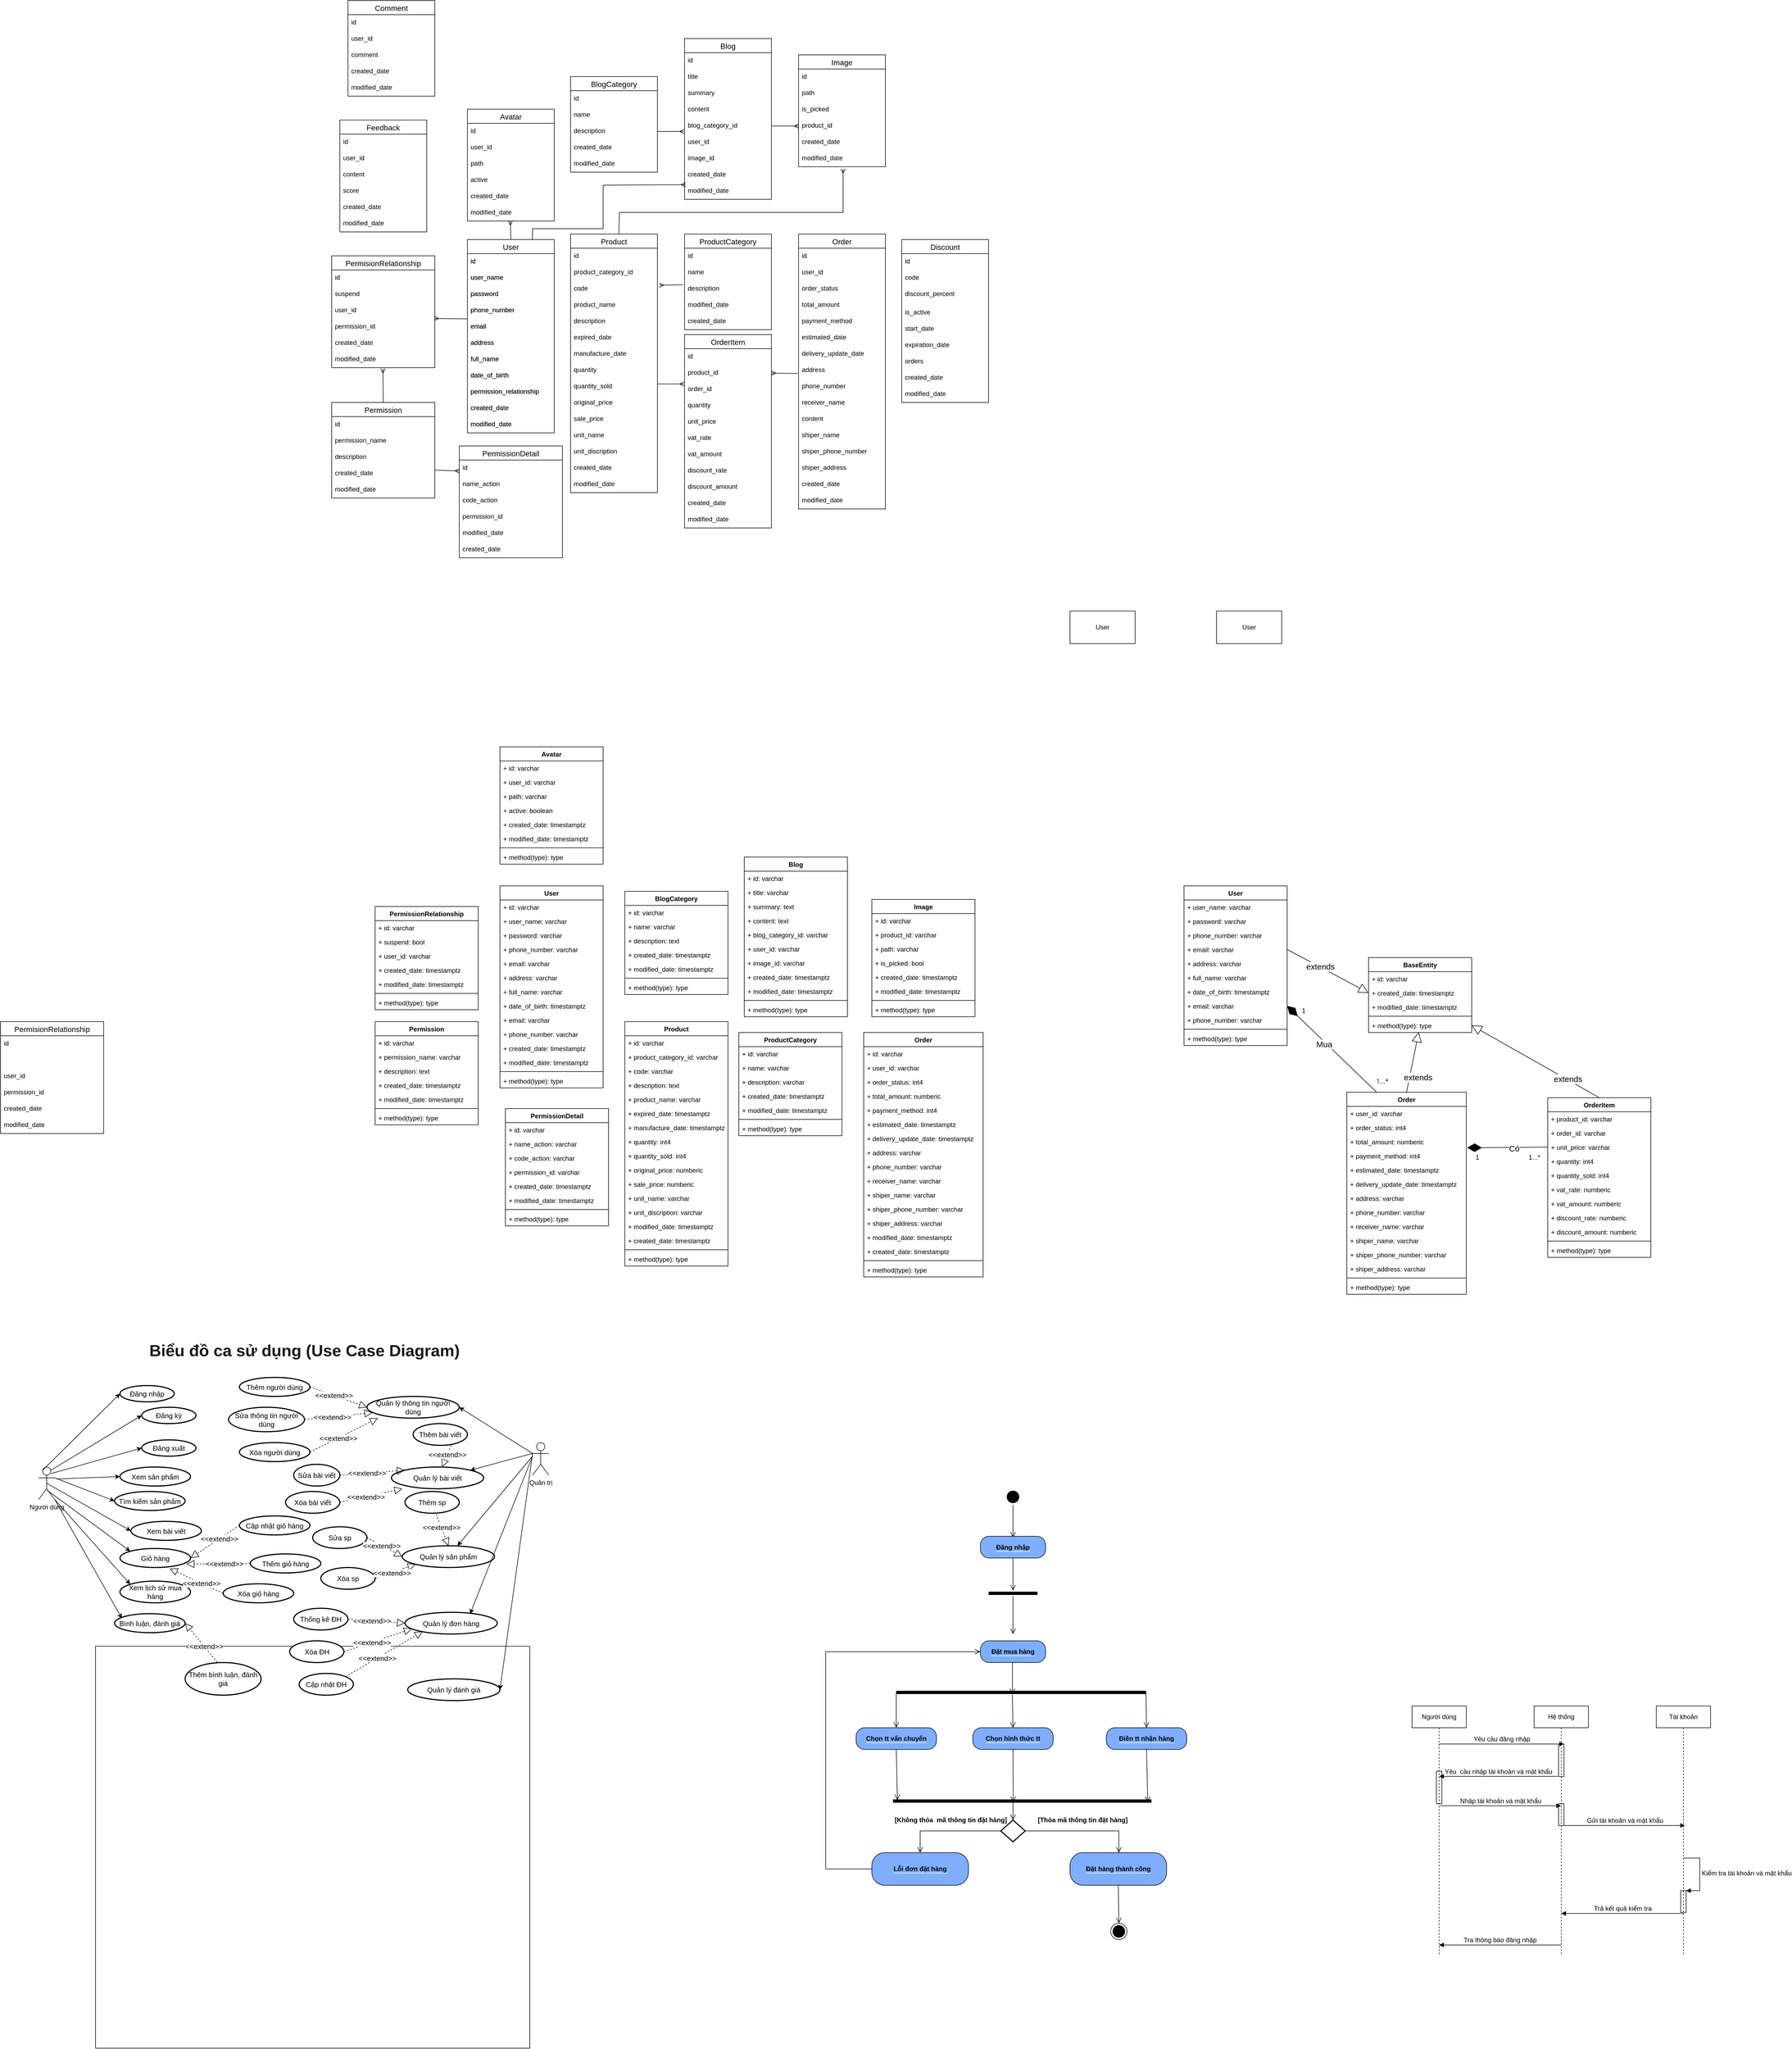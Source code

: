<mxfile version="20.5.3" type="device"><diagram id="TDrIOhpF8yt2zNO1eFIG" name="Page-1"><mxGraphModel dx="1237" dy="1817" grid="1" gridSize="10" guides="1" tooltips="1" connect="1" arrows="1" fold="1" page="1" pageScale="1" pageWidth="850" pageHeight="1100" math="0" shadow="0"><root><mxCell id="0"/><mxCell id="1" parent="0"/><mxCell id="5JBXhX9jarDKYKfrLqVm-1" value="Product" style="swimlane;fontStyle=0;childLayout=stackLayout;horizontal=1;startSize=26;horizontalStack=0;resizeParent=1;resizeParentMax=0;resizeLast=0;collapsible=1;marginBottom=0;align=center;fontSize=14;" parent="1" vertex="1"><mxGeometry x="1100" y="130" width="160" height="476" as="geometry"/></mxCell><mxCell id="5JBXhX9jarDKYKfrLqVm-2" value="id" style="text;strokeColor=none;fillColor=none;spacingLeft=4;spacingRight=4;overflow=hidden;rotatable=0;points=[[0,0.5],[1,0.5]];portConstraint=eastwest;fontSize=12;" parent="5JBXhX9jarDKYKfrLqVm-1" vertex="1"><mxGeometry y="26" width="160" height="30" as="geometry"/></mxCell><mxCell id="iGhDCa7BA6RvZxXdgEdD-23" value="product_category_id" style="text;strokeColor=none;fillColor=none;spacingLeft=4;spacingRight=4;overflow=hidden;rotatable=0;points=[[0,0.5],[1,0.5]];portConstraint=eastwest;fontSize=12;" parent="5JBXhX9jarDKYKfrLqVm-1" vertex="1"><mxGeometry y="56" width="160" height="30" as="geometry"/></mxCell><mxCell id="5JBXhX9jarDKYKfrLqVm-3" value="code" style="text;strokeColor=none;fillColor=none;spacingLeft=4;spacingRight=4;overflow=hidden;rotatable=0;points=[[0,0.5],[1,0.5]];portConstraint=eastwest;fontSize=12;" parent="5JBXhX9jarDKYKfrLqVm-1" vertex="1"><mxGeometry y="86" width="160" height="30" as="geometry"/></mxCell><mxCell id="5JBXhX9jarDKYKfrLqVm-4" value="product_name" style="text;strokeColor=none;fillColor=none;spacingLeft=4;spacingRight=4;overflow=hidden;rotatable=0;points=[[0,0.5],[1,0.5]];portConstraint=eastwest;fontSize=12;" parent="5JBXhX9jarDKYKfrLqVm-1" vertex="1"><mxGeometry y="116" width="160" height="30" as="geometry"/></mxCell><mxCell id="5JBXhX9jarDKYKfrLqVm-5" value="description" style="text;strokeColor=none;fillColor=none;spacingLeft=4;spacingRight=4;overflow=hidden;rotatable=0;points=[[0,0.5],[1,0.5]];portConstraint=eastwest;fontSize=12;" parent="5JBXhX9jarDKYKfrLqVm-1" vertex="1"><mxGeometry y="146" width="160" height="30" as="geometry"/></mxCell><mxCell id="5JBXhX9jarDKYKfrLqVm-6" value="expired_date       " style="text;strokeColor=none;fillColor=none;spacingLeft=4;spacingRight=4;overflow=hidden;rotatable=0;points=[[0,0.5],[1,0.5]];portConstraint=eastwest;fontSize=12;" parent="5JBXhX9jarDKYKfrLqVm-1" vertex="1"><mxGeometry y="176" width="160" height="30" as="geometry"/></mxCell><mxCell id="5JBXhX9jarDKYKfrLqVm-7" value="manufacture_date          " style="text;strokeColor=none;fillColor=none;spacingLeft=4;spacingRight=4;overflow=hidden;rotatable=0;points=[[0,0.5],[1,0.5]];portConstraint=eastwest;fontSize=12;" parent="5JBXhX9jarDKYKfrLqVm-1" vertex="1"><mxGeometry y="206" width="160" height="30" as="geometry"/></mxCell><mxCell id="5JBXhX9jarDKYKfrLqVm-8" value="quantity" style="text;strokeColor=none;fillColor=none;spacingLeft=4;spacingRight=4;overflow=hidden;rotatable=0;points=[[0,0.5],[1,0.5]];portConstraint=eastwest;fontSize=12;" parent="5JBXhX9jarDKYKfrLqVm-1" vertex="1"><mxGeometry y="236" width="160" height="30" as="geometry"/></mxCell><mxCell id="5JBXhX9jarDKYKfrLqVm-9" value="quantity_sold" style="text;strokeColor=none;fillColor=none;spacingLeft=4;spacingRight=4;overflow=hidden;rotatable=0;points=[[0,0.5],[1,0.5]];portConstraint=eastwest;fontSize=12;" parent="5JBXhX9jarDKYKfrLqVm-1" vertex="1"><mxGeometry y="266" width="160" height="30" as="geometry"/></mxCell><mxCell id="5JBXhX9jarDKYKfrLqVm-10" value="original_price" style="text;strokeColor=none;fillColor=none;spacingLeft=4;spacingRight=4;overflow=hidden;rotatable=0;points=[[0,0.5],[1,0.5]];portConstraint=eastwest;fontSize=12;" parent="5JBXhX9jarDKYKfrLqVm-1" vertex="1"><mxGeometry y="296" width="160" height="30" as="geometry"/></mxCell><mxCell id="5JBXhX9jarDKYKfrLqVm-11" value="sale_price" style="text;strokeColor=none;fillColor=none;spacingLeft=4;spacingRight=4;overflow=hidden;rotatable=0;points=[[0,0.5],[1,0.5]];portConstraint=eastwest;fontSize=12;" parent="5JBXhX9jarDKYKfrLqVm-1" vertex="1"><mxGeometry y="326" width="160" height="30" as="geometry"/></mxCell><mxCell id="iGhDCa7BA6RvZxXdgEdD-18" value="unit_name" style="text;strokeColor=none;fillColor=none;spacingLeft=4;spacingRight=4;overflow=hidden;rotatable=0;points=[[0,0.5],[1,0.5]];portConstraint=eastwest;fontSize=12;" parent="5JBXhX9jarDKYKfrLqVm-1" vertex="1"><mxGeometry y="356" width="160" height="30" as="geometry"/></mxCell><mxCell id="iGhDCa7BA6RvZxXdgEdD-19" value="unit_discription" style="text;strokeColor=none;fillColor=none;spacingLeft=4;spacingRight=4;overflow=hidden;rotatable=0;points=[[0,0.5],[1,0.5]];portConstraint=eastwest;fontSize=12;" parent="5JBXhX9jarDKYKfrLqVm-1" vertex="1"><mxGeometry y="386" width="160" height="30" as="geometry"/></mxCell><mxCell id="iGhDCa7BA6RvZxXdgEdD-20" value="created_date" style="text;strokeColor=none;fillColor=none;spacingLeft=4;spacingRight=4;overflow=hidden;rotatable=0;points=[[0,0.5],[1,0.5]];portConstraint=eastwest;fontSize=12;" parent="5JBXhX9jarDKYKfrLqVm-1" vertex="1"><mxGeometry y="416" width="160" height="30" as="geometry"/></mxCell><mxCell id="iGhDCa7BA6RvZxXdgEdD-21" value="modified_date" style="text;strokeColor=none;fillColor=none;spacingLeft=4;spacingRight=4;overflow=hidden;rotatable=0;points=[[0,0.5],[1,0.5]];portConstraint=eastwest;fontSize=12;" parent="5JBXhX9jarDKYKfrLqVm-1" vertex="1"><mxGeometry y="446" width="160" height="30" as="geometry"/></mxCell><mxCell id="5JBXhX9jarDKYKfrLqVm-15" value="ProductCategory" style="swimlane;fontStyle=0;childLayout=stackLayout;horizontal=1;startSize=26;horizontalStack=0;resizeParent=1;resizeParentMax=0;resizeLast=0;collapsible=1;marginBottom=0;align=center;fontSize=14;" parent="1" vertex="1"><mxGeometry x="1310" y="130" width="160" height="176" as="geometry"/></mxCell><mxCell id="5JBXhX9jarDKYKfrLqVm-16" value="id" style="text;strokeColor=none;fillColor=none;spacingLeft=4;spacingRight=4;overflow=hidden;rotatable=0;points=[[0,0.5],[1,0.5]];portConstraint=eastwest;fontSize=12;" parent="5JBXhX9jarDKYKfrLqVm-15" vertex="1"><mxGeometry y="26" width="160" height="30" as="geometry"/></mxCell><mxCell id="5JBXhX9jarDKYKfrLqVm-17" value="name" style="text;strokeColor=none;fillColor=none;spacingLeft=4;spacingRight=4;overflow=hidden;rotatable=0;points=[[0,0.5],[1,0.5]];portConstraint=eastwest;fontSize=12;" parent="5JBXhX9jarDKYKfrLqVm-15" vertex="1"><mxGeometry y="56" width="160" height="30" as="geometry"/></mxCell><mxCell id="5JBXhX9jarDKYKfrLqVm-27" value="description" style="text;strokeColor=none;fillColor=none;spacingLeft=4;spacingRight=4;overflow=hidden;rotatable=0;points=[[0,0.5],[1,0.5]];portConstraint=eastwest;fontSize=12;" parent="5JBXhX9jarDKYKfrLqVm-15" vertex="1"><mxGeometry y="86" width="160" height="30" as="geometry"/></mxCell><mxCell id="5JBXhX9jarDKYKfrLqVm-28" value="modified_date&#10;" style="text;strokeColor=none;fillColor=none;spacingLeft=4;spacingRight=4;overflow=hidden;rotatable=0;points=[[0,0.5],[1,0.5]];portConstraint=eastwest;fontSize=12;" parent="5JBXhX9jarDKYKfrLqVm-15" vertex="1"><mxGeometry y="116" width="160" height="30" as="geometry"/></mxCell><mxCell id="iGhDCa7BA6RvZxXdgEdD-22" value="created_date" style="text;strokeColor=none;fillColor=none;spacingLeft=4;spacingRight=4;overflow=hidden;rotatable=0;points=[[0,0.5],[1,0.5]];portConstraint=eastwest;fontSize=12;" parent="5JBXhX9jarDKYKfrLqVm-15" vertex="1"><mxGeometry y="146" width="160" height="30" as="geometry"/></mxCell><mxCell id="5JBXhX9jarDKYKfrLqVm-30" value="BlogCategory " style="swimlane;fontStyle=0;childLayout=stackLayout;horizontal=1;startSize=26;horizontalStack=0;resizeParent=1;resizeParentMax=0;resizeLast=0;collapsible=1;marginBottom=0;align=center;fontSize=14;" parent="1" vertex="1"><mxGeometry x="1100" y="-160" width="160" height="176" as="geometry"/></mxCell><mxCell id="5JBXhX9jarDKYKfrLqVm-31" value="id" style="text;strokeColor=none;fillColor=none;spacingLeft=4;spacingRight=4;overflow=hidden;rotatable=0;points=[[0,0.5],[1,0.5]];portConstraint=eastwest;fontSize=12;" parent="5JBXhX9jarDKYKfrLqVm-30" vertex="1"><mxGeometry y="26" width="160" height="30" as="geometry"/></mxCell><mxCell id="5JBXhX9jarDKYKfrLqVm-32" value="name" style="text;strokeColor=none;fillColor=none;spacingLeft=4;spacingRight=4;overflow=hidden;rotatable=0;points=[[0,0.5],[1,0.5]];portConstraint=eastwest;fontSize=12;" parent="5JBXhX9jarDKYKfrLqVm-30" vertex="1"><mxGeometry y="56" width="160" height="30" as="geometry"/></mxCell><mxCell id="iGhDCa7BA6RvZxXdgEdD-58" value="description&#10;" style="text;strokeColor=none;fillColor=none;spacingLeft=4;spacingRight=4;overflow=hidden;rotatable=0;points=[[0,0.5],[1,0.5]];portConstraint=eastwest;fontSize=12;" parent="5JBXhX9jarDKYKfrLqVm-30" vertex="1"><mxGeometry y="86" width="160" height="30" as="geometry"/></mxCell><mxCell id="5JBXhX9jarDKYKfrLqVm-35" value="created_date" style="text;strokeColor=none;fillColor=none;spacingLeft=4;spacingRight=4;overflow=hidden;rotatable=0;points=[[0,0.5],[1,0.5]];portConstraint=eastwest;fontSize=12;" parent="5JBXhX9jarDKYKfrLqVm-30" vertex="1"><mxGeometry y="116" width="160" height="30" as="geometry"/></mxCell><mxCell id="5JBXhX9jarDKYKfrLqVm-36" value="modified_date&#10;" style="text;strokeColor=none;fillColor=none;spacingLeft=4;spacingRight=4;overflow=hidden;rotatable=0;points=[[0,0.5],[1,0.5]];portConstraint=eastwest;fontSize=12;" parent="5JBXhX9jarDKYKfrLqVm-30" vertex="1"><mxGeometry y="146" width="160" height="30" as="geometry"/></mxCell><mxCell id="5JBXhX9jarDKYKfrLqVm-37" value="Discount" style="swimlane;fontStyle=0;childLayout=stackLayout;horizontal=1;startSize=26;horizontalStack=0;resizeParent=1;resizeParentMax=0;resizeLast=0;collapsible=1;marginBottom=0;align=center;fontSize=14;" parent="1" vertex="1"><mxGeometry x="1710" y="140" width="160" height="300" as="geometry"/></mxCell><mxCell id="5JBXhX9jarDKYKfrLqVm-38" value="id" style="text;strokeColor=none;fillColor=none;spacingLeft=4;spacingRight=4;overflow=hidden;rotatable=0;points=[[0,0.5],[1,0.5]];portConstraint=eastwest;fontSize=12;" parent="5JBXhX9jarDKYKfrLqVm-37" vertex="1"><mxGeometry y="26" width="160" height="30" as="geometry"/></mxCell><mxCell id="5JBXhX9jarDKYKfrLqVm-39" value="code            " style="text;strokeColor=none;fillColor=none;spacingLeft=4;spacingRight=4;overflow=hidden;rotatable=0;points=[[0,0.5],[1,0.5]];portConstraint=eastwest;fontSize=12;" parent="5JBXhX9jarDKYKfrLqVm-37" vertex="1"><mxGeometry y="56" width="160" height="30" as="geometry"/></mxCell><mxCell id="5JBXhX9jarDKYKfrLqVm-40" value="discount_percent" style="text;strokeColor=none;fillColor=none;spacingLeft=4;spacingRight=4;overflow=hidden;rotatable=0;points=[[0,0.5],[1,0.5]];portConstraint=eastwest;fontSize=12;" parent="5JBXhX9jarDKYKfrLqVm-37" vertex="1"><mxGeometry y="86" width="160" height="34" as="geometry"/></mxCell><mxCell id="5JBXhX9jarDKYKfrLqVm-41" value="is_active" style="text;strokeColor=none;fillColor=none;spacingLeft=4;spacingRight=4;overflow=hidden;rotatable=0;points=[[0,0.5],[1,0.5]];portConstraint=eastwest;fontSize=12;" parent="5JBXhX9jarDKYKfrLqVm-37" vertex="1"><mxGeometry y="120" width="160" height="30" as="geometry"/></mxCell><mxCell id="5JBXhX9jarDKYKfrLqVm-42" value="start_date" style="text;strokeColor=none;fillColor=none;spacingLeft=4;spacingRight=4;overflow=hidden;rotatable=0;points=[[0,0.5],[1,0.5]];portConstraint=eastwest;fontSize=12;" parent="5JBXhX9jarDKYKfrLqVm-37" vertex="1"><mxGeometry y="150" width="160" height="30" as="geometry"/></mxCell><mxCell id="5JBXhX9jarDKYKfrLqVm-43" value="expiration_date" style="text;strokeColor=none;fillColor=none;spacingLeft=4;spacingRight=4;overflow=hidden;rotatable=0;points=[[0,0.5],[1,0.5]];portConstraint=eastwest;fontSize=12;" parent="5JBXhX9jarDKYKfrLqVm-37" vertex="1"><mxGeometry y="180" width="160" height="30" as="geometry"/></mxCell><mxCell id="5JBXhX9jarDKYKfrLqVm-44" value="orders" style="text;strokeColor=none;fillColor=none;spacingLeft=4;spacingRight=4;overflow=hidden;rotatable=0;points=[[0,0.5],[1,0.5]];portConstraint=eastwest;fontSize=12;" parent="5JBXhX9jarDKYKfrLqVm-37" vertex="1"><mxGeometry y="210" width="160" height="30" as="geometry"/></mxCell><mxCell id="5JBXhX9jarDKYKfrLqVm-45" value="created_date" style="text;strokeColor=none;fillColor=none;spacingLeft=4;spacingRight=4;overflow=hidden;rotatable=0;points=[[0,0.5],[1,0.5]];portConstraint=eastwest;fontSize=12;" parent="5JBXhX9jarDKYKfrLqVm-37" vertex="1"><mxGeometry y="240" width="160" height="30" as="geometry"/></mxCell><mxCell id="5JBXhX9jarDKYKfrLqVm-46" value="modified_date" style="text;strokeColor=none;fillColor=none;spacingLeft=4;spacingRight=4;overflow=hidden;rotatable=0;points=[[0,0.5],[1,0.5]];portConstraint=eastwest;fontSize=12;" parent="5JBXhX9jarDKYKfrLqVm-37" vertex="1"><mxGeometry y="270" width="160" height="30" as="geometry"/></mxCell><mxCell id="5JBXhX9jarDKYKfrLqVm-53" value="Image" style="swimlane;fontStyle=0;childLayout=stackLayout;horizontal=1;startSize=26;horizontalStack=0;resizeParent=1;resizeParentMax=0;resizeLast=0;collapsible=1;marginBottom=0;align=center;fontSize=14;" parent="1" vertex="1"><mxGeometry x="1520" y="-200" width="160" height="206" as="geometry"/></mxCell><mxCell id="5JBXhX9jarDKYKfrLqVm-54" value="id" style="text;strokeColor=none;fillColor=none;spacingLeft=4;spacingRight=4;overflow=hidden;rotatable=0;points=[[0,0.5],[1,0.5]];portConstraint=eastwest;fontSize=12;" parent="5JBXhX9jarDKYKfrLqVm-53" vertex="1"><mxGeometry y="26" width="160" height="30" as="geometry"/></mxCell><mxCell id="5JBXhX9jarDKYKfrLqVm-55" value="path" style="text;strokeColor=none;fillColor=none;spacingLeft=4;spacingRight=4;overflow=hidden;rotatable=0;points=[[0,0.5],[1,0.5]];portConstraint=eastwest;fontSize=12;" parent="5JBXhX9jarDKYKfrLqVm-53" vertex="1"><mxGeometry y="56" width="160" height="30" as="geometry"/></mxCell><mxCell id="5JBXhX9jarDKYKfrLqVm-56" value="is_picked" style="text;strokeColor=none;fillColor=none;spacingLeft=4;spacingRight=4;overflow=hidden;rotatable=0;points=[[0,0.5],[1,0.5]];portConstraint=eastwest;fontSize=12;" parent="5JBXhX9jarDKYKfrLqVm-53" vertex="1"><mxGeometry y="86" width="160" height="30" as="geometry"/></mxCell><mxCell id="5JBXhX9jarDKYKfrLqVm-57" value="product_id" style="text;strokeColor=none;fillColor=none;spacingLeft=4;spacingRight=4;overflow=hidden;rotatable=0;points=[[0,0.5],[1,0.5]];portConstraint=eastwest;fontSize=12;" parent="5JBXhX9jarDKYKfrLqVm-53" vertex="1"><mxGeometry y="116" width="160" height="30" as="geometry"/></mxCell><mxCell id="5JBXhX9jarDKYKfrLqVm-59" value="created_date" style="text;strokeColor=none;fillColor=none;spacingLeft=4;spacingRight=4;overflow=hidden;rotatable=0;points=[[0,0.5],[1,0.5]];portConstraint=eastwest;fontSize=12;" parent="5JBXhX9jarDKYKfrLqVm-53" vertex="1"><mxGeometry y="146" width="160" height="30" as="geometry"/></mxCell><mxCell id="5JBXhX9jarDKYKfrLqVm-60" value="modified_date&#10;" style="text;strokeColor=none;fillColor=none;spacingLeft=4;spacingRight=4;overflow=hidden;rotatable=0;points=[[0,0.5],[1,0.5]];portConstraint=eastwest;fontSize=12;" parent="5JBXhX9jarDKYKfrLqVm-53" vertex="1"><mxGeometry y="176" width="160" height="30" as="geometry"/></mxCell><mxCell id="5JBXhX9jarDKYKfrLqVm-71" value="Blog" style="swimlane;fontStyle=0;childLayout=stackLayout;horizontal=1;startSize=26;horizontalStack=0;resizeParent=1;resizeParentMax=0;resizeLast=0;collapsible=1;marginBottom=0;align=center;fontSize=14;" parent="1" vertex="1"><mxGeometry x="1310" y="-230" width="160" height="296" as="geometry"/></mxCell><mxCell id="5JBXhX9jarDKYKfrLqVm-72" value="id" style="text;strokeColor=none;fillColor=none;spacingLeft=4;spacingRight=4;overflow=hidden;rotatable=0;points=[[0,0.5],[1,0.5]];portConstraint=eastwest;fontSize=12;" parent="5JBXhX9jarDKYKfrLqVm-71" vertex="1"><mxGeometry y="26" width="160" height="30" as="geometry"/></mxCell><mxCell id="5JBXhX9jarDKYKfrLqVm-73" value="title" style="text;strokeColor=none;fillColor=none;spacingLeft=4;spacingRight=4;overflow=hidden;rotatable=0;points=[[0,0.5],[1,0.5]];portConstraint=eastwest;fontSize=12;" parent="5JBXhX9jarDKYKfrLqVm-71" vertex="1"><mxGeometry y="56" width="160" height="30" as="geometry"/></mxCell><mxCell id="5JBXhX9jarDKYKfrLqVm-74" value="summary        " style="text;strokeColor=none;fillColor=none;spacingLeft=4;spacingRight=4;overflow=hidden;rotatable=0;points=[[0,0.5],[1,0.5]];portConstraint=eastwest;fontSize=12;" parent="5JBXhX9jarDKYKfrLqVm-71" vertex="1"><mxGeometry y="86" width="160" height="30" as="geometry"/></mxCell><mxCell id="5JBXhX9jarDKYKfrLqVm-75" value="content        " style="text;strokeColor=none;fillColor=none;spacingLeft=4;spacingRight=4;overflow=hidden;rotatable=0;points=[[0,0.5],[1,0.5]];portConstraint=eastwest;fontSize=12;" parent="5JBXhX9jarDKYKfrLqVm-71" vertex="1"><mxGeometry y="116" width="160" height="30" as="geometry"/></mxCell><mxCell id="5JBXhX9jarDKYKfrLqVm-77" value="blog_category_id" style="text;strokeColor=none;fillColor=none;spacingLeft=4;spacingRight=4;overflow=hidden;rotatable=0;points=[[0,0.5],[1,0.5]];portConstraint=eastwest;fontSize=12;" parent="5JBXhX9jarDKYKfrLqVm-71" vertex="1"><mxGeometry y="146" width="160" height="30" as="geometry"/></mxCell><mxCell id="5JBXhX9jarDKYKfrLqVm-78" value="user_id" style="text;strokeColor=none;fillColor=none;spacingLeft=4;spacingRight=4;overflow=hidden;rotatable=0;points=[[0,0.5],[1,0.5]];portConstraint=eastwest;fontSize=12;" parent="5JBXhX9jarDKYKfrLqVm-71" vertex="1"><mxGeometry y="176" width="160" height="30" as="geometry"/></mxCell><mxCell id="5JBXhX9jarDKYKfrLqVm-79" value="image_id" style="text;strokeColor=none;fillColor=none;spacingLeft=4;spacingRight=4;overflow=hidden;rotatable=0;points=[[0,0.5],[1,0.5]];portConstraint=eastwest;fontSize=12;" parent="5JBXhX9jarDKYKfrLqVm-71" vertex="1"><mxGeometry y="206" width="160" height="30" as="geometry"/></mxCell><mxCell id="5JBXhX9jarDKYKfrLqVm-83" value="created_date" style="text;strokeColor=none;fillColor=none;spacingLeft=4;spacingRight=4;overflow=hidden;rotatable=0;points=[[0,0.5],[1,0.5]];portConstraint=eastwest;fontSize=12;" parent="5JBXhX9jarDKYKfrLqVm-71" vertex="1"><mxGeometry y="236" width="160" height="30" as="geometry"/></mxCell><mxCell id="5JBXhX9jarDKYKfrLqVm-84" value="modified_date&#10;" style="text;strokeColor=none;fillColor=none;spacingLeft=4;spacingRight=4;overflow=hidden;rotatable=0;points=[[0,0.5],[1,0.5]];portConstraint=eastwest;fontSize=12;" parent="5JBXhX9jarDKYKfrLqVm-71" vertex="1"><mxGeometry y="266" width="160" height="30" as="geometry"/></mxCell><mxCell id="5JBXhX9jarDKYKfrLqVm-98" value="Avatar" style="swimlane;fontStyle=0;childLayout=stackLayout;horizontal=1;startSize=26;horizontalStack=0;resizeParent=1;resizeParentMax=0;resizeLast=0;collapsible=1;marginBottom=0;align=center;fontSize=14;" parent="1" vertex="1"><mxGeometry x="910" y="-100" width="160" height="206" as="geometry"/></mxCell><mxCell id="5JBXhX9jarDKYKfrLqVm-99" value="id" style="text;strokeColor=none;fillColor=none;spacingLeft=4;spacingRight=4;overflow=hidden;rotatable=0;points=[[0,0.5],[1,0.5]];portConstraint=eastwest;fontSize=12;" parent="5JBXhX9jarDKYKfrLqVm-98" vertex="1"><mxGeometry y="26" width="160" height="30" as="geometry"/></mxCell><mxCell id="iGhDCa7BA6RvZxXdgEdD-16" value="user_id" style="text;strokeColor=none;fillColor=none;spacingLeft=4;spacingRight=4;overflow=hidden;rotatable=0;points=[[0,0.5],[1,0.5]];portConstraint=eastwest;fontSize=12;" parent="5JBXhX9jarDKYKfrLqVm-98" vertex="1"><mxGeometry y="56" width="160" height="30" as="geometry"/></mxCell><mxCell id="5JBXhX9jarDKYKfrLqVm-100" value="path" style="text;strokeColor=none;fillColor=none;spacingLeft=4;spacingRight=4;overflow=hidden;rotatable=0;points=[[0,0.5],[1,0.5]];portConstraint=eastwest;fontSize=12;" parent="5JBXhX9jarDKYKfrLqVm-98" vertex="1"><mxGeometry y="86" width="160" height="30" as="geometry"/></mxCell><mxCell id="iGhDCa7BA6RvZxXdgEdD-15" value="active" style="text;strokeColor=none;fillColor=none;spacingLeft=4;spacingRight=4;overflow=hidden;rotatable=0;points=[[0,0.5],[1,0.5]];portConstraint=eastwest;fontSize=12;" parent="5JBXhX9jarDKYKfrLqVm-98" vertex="1"><mxGeometry y="116" width="160" height="30" as="geometry"/></mxCell><mxCell id="5JBXhX9jarDKYKfrLqVm-104" value="created_date" style="text;strokeColor=none;fillColor=none;spacingLeft=4;spacingRight=4;overflow=hidden;rotatable=0;points=[[0,0.5],[1,0.5]];portConstraint=eastwest;fontSize=12;" parent="5JBXhX9jarDKYKfrLqVm-98" vertex="1"><mxGeometry y="146" width="160" height="30" as="geometry"/></mxCell><mxCell id="5JBXhX9jarDKYKfrLqVm-105" value="modified_date&#10;" style="text;strokeColor=none;fillColor=none;spacingLeft=4;spacingRight=4;overflow=hidden;rotatable=0;points=[[0,0.5],[1,0.5]];portConstraint=eastwest;fontSize=12;" parent="5JBXhX9jarDKYKfrLqVm-98" vertex="1"><mxGeometry y="176" width="160" height="30" as="geometry"/></mxCell><mxCell id="5JBXhX9jarDKYKfrLqVm-106" value="User" style="swimlane;fontStyle=0;childLayout=stackLayout;horizontal=1;startSize=26;horizontalStack=0;resizeParent=1;resizeParentMax=0;resizeLast=0;collapsible=1;marginBottom=0;align=center;fontSize=14;" parent="1" vertex="1"><mxGeometry x="910" y="140" width="160" height="356" as="geometry"/></mxCell><mxCell id="5JBXhX9jarDKYKfrLqVm-107" value="id" style="text;strokeColor=none;fillColor=none;spacingLeft=4;spacingRight=4;overflow=hidden;rotatable=0;points=[[0,0.5],[1,0.5]];portConstraint=eastwest;fontSize=12;" parent="5JBXhX9jarDKYKfrLqVm-106" vertex="1"><mxGeometry y="26" width="160" height="30" as="geometry"/></mxCell><mxCell id="5JBXhX9jarDKYKfrLqVm-108" value="user_name" style="text;strokeColor=none;fillColor=none;spacingLeft=4;spacingRight=4;overflow=hidden;rotatable=0;points=[[0,0.5],[1,0.5]];portConstraint=eastwest;fontSize=12;" parent="5JBXhX9jarDKYKfrLqVm-106" vertex="1"><mxGeometry y="56" width="160" height="30" as="geometry"/></mxCell><mxCell id="5JBXhX9jarDKYKfrLqVm-111" value="password" style="text;strokeColor=none;fillColor=none;spacingLeft=4;spacingRight=4;overflow=hidden;rotatable=0;points=[[0,0.5],[1,0.5]];portConstraint=eastwest;fontSize=12;" parent="5JBXhX9jarDKYKfrLqVm-106" vertex="1"><mxGeometry y="86" width="160" height="30" as="geometry"/></mxCell><mxCell id="5JBXhX9jarDKYKfrLqVm-109" value="phone_number" style="text;strokeColor=none;fillColor=none;spacingLeft=4;spacingRight=4;overflow=hidden;rotatable=0;points=[[0,0.5],[1,0.5]];portConstraint=eastwest;fontSize=12;" parent="5JBXhX9jarDKYKfrLqVm-106" vertex="1"><mxGeometry y="116" width="160" height="30" as="geometry"/></mxCell><mxCell id="5JBXhX9jarDKYKfrLqVm-110" value="email" style="text;strokeColor=none;fillColor=none;spacingLeft=4;spacingRight=4;overflow=hidden;rotatable=0;points=[[0,0.5],[1,0.5]];portConstraint=eastwest;fontSize=12;" parent="5JBXhX9jarDKYKfrLqVm-106" vertex="1"><mxGeometry y="146" width="160" height="30" as="geometry"/></mxCell><mxCell id="5JBXhX9jarDKYKfrLqVm-112" value="address" style="text;strokeColor=none;fillColor=none;spacingLeft=4;spacingRight=4;overflow=hidden;rotatable=0;points=[[0,0.5],[1,0.5]];portConstraint=eastwest;fontSize=12;" parent="5JBXhX9jarDKYKfrLqVm-106" vertex="1"><mxGeometry y="176" width="160" height="30" as="geometry"/></mxCell><mxCell id="5JBXhX9jarDKYKfrLqVm-113" value="full_name" style="text;strokeColor=none;fillColor=none;spacingLeft=4;spacingRight=4;overflow=hidden;rotatable=0;points=[[0,0.5],[1,0.5]];portConstraint=eastwest;fontSize=12;" parent="5JBXhX9jarDKYKfrLqVm-106" vertex="1"><mxGeometry y="206" width="160" height="30" as="geometry"/></mxCell><mxCell id="5JBXhX9jarDKYKfrLqVm-114" value="date_of_birth" style="text;strokeColor=none;fillColor=none;spacingLeft=4;spacingRight=4;overflow=hidden;rotatable=0;points=[[0,0.5],[1,0.5]];portConstraint=eastwest;fontSize=12;" parent="5JBXhX9jarDKYKfrLqVm-106" vertex="1"><mxGeometry y="236" width="160" height="30" as="geometry"/></mxCell><mxCell id="5JBXhX9jarDKYKfrLqVm-118" value="permission_relationship" style="text;strokeColor=none;fillColor=none;spacingLeft=4;spacingRight=4;overflow=hidden;rotatable=0;points=[[0,0.5],[1,0.5]];portConstraint=eastwest;fontSize=12;" parent="5JBXhX9jarDKYKfrLqVm-106" vertex="1"><mxGeometry y="266" width="160" height="30" as="geometry"/></mxCell><mxCell id="5JBXhX9jarDKYKfrLqVm-119" value="created_date" style="text;strokeColor=none;fillColor=none;spacingLeft=4;spacingRight=4;overflow=hidden;rotatable=0;points=[[0,0.5],[1,0.5]];portConstraint=eastwest;fontSize=12;" parent="5JBXhX9jarDKYKfrLqVm-106" vertex="1"><mxGeometry y="296" width="160" height="30" as="geometry"/></mxCell><mxCell id="5JBXhX9jarDKYKfrLqVm-134" value="modified_date" style="text;strokeColor=none;fillColor=none;spacingLeft=4;spacingRight=4;overflow=hidden;rotatable=0;points=[[0,0.5],[1,0.5]];portConstraint=eastwest;fontSize=12;" parent="5JBXhX9jarDKYKfrLqVm-106" vertex="1"><mxGeometry y="326" width="160" height="30" as="geometry"/></mxCell><mxCell id="5JBXhX9jarDKYKfrLqVm-135" value="Order" style="swimlane;fontStyle=0;childLayout=stackLayout;horizontal=1;startSize=26;horizontalStack=0;resizeParent=1;resizeParentMax=0;resizeLast=0;collapsible=1;marginBottom=0;align=center;fontSize=14;" parent="1" vertex="1"><mxGeometry x="1520" y="130" width="160" height="506" as="geometry"/></mxCell><mxCell id="5JBXhX9jarDKYKfrLqVm-136" value="id" style="text;strokeColor=none;fillColor=none;spacingLeft=4;spacingRight=4;overflow=hidden;rotatable=0;points=[[0,0.5],[1,0.5]];portConstraint=eastwest;fontSize=12;" parent="5JBXhX9jarDKYKfrLqVm-135" vertex="1"><mxGeometry y="26" width="160" height="30" as="geometry"/></mxCell><mxCell id="5JBXhX9jarDKYKfrLqVm-137" value="user_id" style="text;strokeColor=none;fillColor=none;spacingLeft=4;spacingRight=4;overflow=hidden;rotatable=0;points=[[0,0.5],[1,0.5]];portConstraint=eastwest;fontSize=12;" parent="5JBXhX9jarDKYKfrLqVm-135" vertex="1"><mxGeometry y="56" width="160" height="30" as="geometry"/></mxCell><mxCell id="5JBXhX9jarDKYKfrLqVm-138" value="order_status" style="text;strokeColor=none;fillColor=none;spacingLeft=4;spacingRight=4;overflow=hidden;rotatable=0;points=[[0,0.5],[1,0.5]];portConstraint=eastwest;fontSize=12;" parent="5JBXhX9jarDKYKfrLqVm-135" vertex="1"><mxGeometry y="86" width="160" height="30" as="geometry"/></mxCell><mxCell id="5JBXhX9jarDKYKfrLqVm-139" value="total_amount" style="text;strokeColor=none;fillColor=none;spacingLeft=4;spacingRight=4;overflow=hidden;rotatable=0;points=[[0,0.5],[1,0.5]];portConstraint=eastwest;fontSize=12;" parent="5JBXhX9jarDKYKfrLqVm-135" vertex="1"><mxGeometry y="116" width="160" height="30" as="geometry"/></mxCell><mxCell id="5JBXhX9jarDKYKfrLqVm-140" value="payment_method" style="text;strokeColor=none;fillColor=none;spacingLeft=4;spacingRight=4;overflow=hidden;rotatable=0;points=[[0,0.5],[1,0.5]];portConstraint=eastwest;fontSize=12;" parent="5JBXhX9jarDKYKfrLqVm-135" vertex="1"><mxGeometry y="146" width="160" height="30" as="geometry"/></mxCell><mxCell id="5JBXhX9jarDKYKfrLqVm-141" value="estimated_date" style="text;strokeColor=none;fillColor=none;spacingLeft=4;spacingRight=4;overflow=hidden;rotatable=0;points=[[0,0.5],[1,0.5]];portConstraint=eastwest;fontSize=12;" parent="5JBXhX9jarDKYKfrLqVm-135" vertex="1"><mxGeometry y="176" width="160" height="30" as="geometry"/></mxCell><mxCell id="5JBXhX9jarDKYKfrLqVm-142" value="delivery_update_date" style="text;strokeColor=none;fillColor=none;spacingLeft=4;spacingRight=4;overflow=hidden;rotatable=0;points=[[0,0.5],[1,0.5]];portConstraint=eastwest;fontSize=12;" parent="5JBXhX9jarDKYKfrLqVm-135" vertex="1"><mxGeometry y="206" width="160" height="30" as="geometry"/></mxCell><mxCell id="5JBXhX9jarDKYKfrLqVm-143" value="address" style="text;strokeColor=none;fillColor=none;spacingLeft=4;spacingRight=4;overflow=hidden;rotatable=0;points=[[0,0.5],[1,0.5]];portConstraint=eastwest;fontSize=12;" parent="5JBXhX9jarDKYKfrLqVm-135" vertex="1"><mxGeometry y="236" width="160" height="30" as="geometry"/></mxCell><mxCell id="5JBXhX9jarDKYKfrLqVm-144" value="phone_number" style="text;strokeColor=none;fillColor=none;spacingLeft=4;spacingRight=4;overflow=hidden;rotatable=0;points=[[0,0.5],[1,0.5]];portConstraint=eastwest;fontSize=12;" parent="5JBXhX9jarDKYKfrLqVm-135" vertex="1"><mxGeometry y="266" width="160" height="30" as="geometry"/></mxCell><mxCell id="5JBXhX9jarDKYKfrLqVm-145" value="receiver_name" style="text;strokeColor=none;fillColor=none;spacingLeft=4;spacingRight=4;overflow=hidden;rotatable=0;points=[[0,0.5],[1,0.5]];portConstraint=eastwest;fontSize=12;" parent="5JBXhX9jarDKYKfrLqVm-135" vertex="1"><mxGeometry y="296" width="160" height="30" as="geometry"/></mxCell><mxCell id="5JBXhX9jarDKYKfrLqVm-146" value="content" style="text;strokeColor=none;fillColor=none;spacingLeft=4;spacingRight=4;overflow=hidden;rotatable=0;points=[[0,0.5],[1,0.5]];portConstraint=eastwest;fontSize=12;" parent="5JBXhX9jarDKYKfrLqVm-135" vertex="1"><mxGeometry y="326" width="160" height="30" as="geometry"/></mxCell><mxCell id="5JBXhX9jarDKYKfrLqVm-148" value="shiper_name" style="text;strokeColor=none;fillColor=none;spacingLeft=4;spacingRight=4;overflow=hidden;rotatable=0;points=[[0,0.5],[1,0.5]];portConstraint=eastwest;fontSize=12;" parent="5JBXhX9jarDKYKfrLqVm-135" vertex="1"><mxGeometry y="356" width="160" height="30" as="geometry"/></mxCell><mxCell id="5JBXhX9jarDKYKfrLqVm-149" value="shiper_phone_number" style="text;strokeColor=none;fillColor=none;spacingLeft=4;spacingRight=4;overflow=hidden;rotatable=0;points=[[0,0.5],[1,0.5]];portConstraint=eastwest;fontSize=12;" parent="5JBXhX9jarDKYKfrLqVm-135" vertex="1"><mxGeometry y="386" width="160" height="30" as="geometry"/></mxCell><mxCell id="iGhDCa7BA6RvZxXdgEdD-25" value="shiper_address" style="text;strokeColor=none;fillColor=none;spacingLeft=4;spacingRight=4;overflow=hidden;rotatable=0;points=[[0,0.5],[1,0.5]];portConstraint=eastwest;fontSize=12;" parent="5JBXhX9jarDKYKfrLqVm-135" vertex="1"><mxGeometry y="416" width="160" height="30" as="geometry"/></mxCell><mxCell id="iGhDCa7BA6RvZxXdgEdD-26" value="created_date" style="text;strokeColor=none;fillColor=none;spacingLeft=4;spacingRight=4;overflow=hidden;rotatable=0;points=[[0,0.5],[1,0.5]];portConstraint=eastwest;fontSize=12;" parent="5JBXhX9jarDKYKfrLqVm-135" vertex="1"><mxGeometry y="446" width="160" height="30" as="geometry"/></mxCell><mxCell id="iGhDCa7BA6RvZxXdgEdD-27" value="modified_date" style="text;strokeColor=none;fillColor=none;spacingLeft=4;spacingRight=4;overflow=hidden;rotatable=0;points=[[0,0.5],[1,0.5]];portConstraint=eastwest;fontSize=12;" parent="5JBXhX9jarDKYKfrLqVm-135" vertex="1"><mxGeometry y="476" width="160" height="30" as="geometry"/></mxCell><mxCell id="5JBXhX9jarDKYKfrLqVm-150" value="OrderItem" style="swimlane;fontStyle=0;childLayout=stackLayout;horizontal=1;startSize=26;horizontalStack=0;resizeParent=1;resizeParentMax=0;resizeLast=0;collapsible=1;marginBottom=0;align=center;fontSize=14;" parent="1" vertex="1"><mxGeometry x="1310" y="315" width="160" height="356" as="geometry"/></mxCell><mxCell id="5JBXhX9jarDKYKfrLqVm-151" value="id" style="text;strokeColor=none;fillColor=none;spacingLeft=4;spacingRight=4;overflow=hidden;rotatable=0;points=[[0,0.5],[1,0.5]];portConstraint=eastwest;fontSize=12;" parent="5JBXhX9jarDKYKfrLqVm-150" vertex="1"><mxGeometry y="26" width="160" height="30" as="geometry"/></mxCell><mxCell id="5JBXhX9jarDKYKfrLqVm-152" value="product_id" style="text;strokeColor=none;fillColor=none;spacingLeft=4;spacingRight=4;overflow=hidden;rotatable=0;points=[[0,0.5],[1,0.5]];portConstraint=eastwest;fontSize=12;" parent="5JBXhX9jarDKYKfrLqVm-150" vertex="1"><mxGeometry y="56" width="160" height="30" as="geometry"/></mxCell><mxCell id="5JBXhX9jarDKYKfrLqVm-153" value="order_id" style="text;strokeColor=none;fillColor=none;spacingLeft=4;spacingRight=4;overflow=hidden;rotatable=0;points=[[0,0.5],[1,0.5]];portConstraint=eastwest;fontSize=12;" parent="5JBXhX9jarDKYKfrLqVm-150" vertex="1"><mxGeometry y="86" width="160" height="30" as="geometry"/></mxCell><mxCell id="5JBXhX9jarDKYKfrLqVm-154" value="quantity" style="text;strokeColor=none;fillColor=none;spacingLeft=4;spacingRight=4;overflow=hidden;rotatable=0;points=[[0,0.5],[1,0.5]];portConstraint=eastwest;fontSize=12;" parent="5JBXhX9jarDKYKfrLqVm-150" vertex="1"><mxGeometry y="116" width="160" height="30" as="geometry"/></mxCell><mxCell id="5JBXhX9jarDKYKfrLqVm-155" value="unit_price" style="text;strokeColor=none;fillColor=none;spacingLeft=4;spacingRight=4;overflow=hidden;rotatable=0;points=[[0,0.5],[1,0.5]];portConstraint=eastwest;fontSize=12;" parent="5JBXhX9jarDKYKfrLqVm-150" vertex="1"><mxGeometry y="146" width="160" height="30" as="geometry"/></mxCell><mxCell id="5JBXhX9jarDKYKfrLqVm-156" value="vat_rate" style="text;strokeColor=none;fillColor=none;spacingLeft=4;spacingRight=4;overflow=hidden;rotatable=0;points=[[0,0.5],[1,0.5]];portConstraint=eastwest;fontSize=12;" parent="5JBXhX9jarDKYKfrLqVm-150" vertex="1"><mxGeometry y="176" width="160" height="30" as="geometry"/></mxCell><mxCell id="iGhDCa7BA6RvZxXdgEdD-28" value="vat_amount" style="text;strokeColor=none;fillColor=none;spacingLeft=4;spacingRight=4;overflow=hidden;rotatable=0;points=[[0,0.5],[1,0.5]];portConstraint=eastwest;fontSize=12;" parent="5JBXhX9jarDKYKfrLqVm-150" vertex="1"><mxGeometry y="206" width="160" height="30" as="geometry"/></mxCell><mxCell id="iGhDCa7BA6RvZxXdgEdD-29" value="discount_rate" style="text;strokeColor=none;fillColor=none;spacingLeft=4;spacingRight=4;overflow=hidden;rotatable=0;points=[[0,0.5],[1,0.5]];portConstraint=eastwest;fontSize=12;" parent="5JBXhX9jarDKYKfrLqVm-150" vertex="1"><mxGeometry y="236" width="160" height="30" as="geometry"/></mxCell><mxCell id="iGhDCa7BA6RvZxXdgEdD-30" value="discount_amount" style="text;strokeColor=none;fillColor=none;spacingLeft=4;spacingRight=4;overflow=hidden;rotatable=0;points=[[0,0.5],[1,0.5]];portConstraint=eastwest;fontSize=12;" parent="5JBXhX9jarDKYKfrLqVm-150" vertex="1"><mxGeometry y="266" width="160" height="30" as="geometry"/></mxCell><mxCell id="iGhDCa7BA6RvZxXdgEdD-31" value="created_date" style="text;strokeColor=none;fillColor=none;spacingLeft=4;spacingRight=4;overflow=hidden;rotatable=0;points=[[0,0.5],[1,0.5]];portConstraint=eastwest;fontSize=12;" parent="5JBXhX9jarDKYKfrLqVm-150" vertex="1"><mxGeometry y="296" width="160" height="30" as="geometry"/></mxCell><mxCell id="iGhDCa7BA6RvZxXdgEdD-32" value="modified_date" style="text;strokeColor=none;fillColor=none;spacingLeft=4;spacingRight=4;overflow=hidden;rotatable=0;points=[[0,0.5],[1,0.5]];portConstraint=eastwest;fontSize=12;" parent="5JBXhX9jarDKYKfrLqVm-150" vertex="1"><mxGeometry y="326" width="160" height="30" as="geometry"/></mxCell><mxCell id="5JBXhX9jarDKYKfrLqVm-173" value="PermisionRelationship " style="swimlane;fontStyle=0;childLayout=stackLayout;horizontal=1;startSize=26;horizontalStack=0;resizeParent=1;resizeParentMax=0;resizeLast=0;collapsible=1;marginBottom=0;align=center;fontSize=14;" parent="1" vertex="1"><mxGeometry x="660" y="170" width="190" height="206" as="geometry"/></mxCell><mxCell id="5JBXhX9jarDKYKfrLqVm-174" value="id" style="text;strokeColor=none;fillColor=none;spacingLeft=4;spacingRight=4;overflow=hidden;rotatable=0;points=[[0,0.5],[1,0.5]];portConstraint=eastwest;fontSize=12;" parent="5JBXhX9jarDKYKfrLqVm-173" vertex="1"><mxGeometry y="26" width="190" height="30" as="geometry"/></mxCell><mxCell id="5JBXhX9jarDKYKfrLqVm-175" value="suspend" style="text;strokeColor=none;fillColor=none;spacingLeft=4;spacingRight=4;overflow=hidden;rotatable=0;points=[[0,0.5],[1,0.5]];portConstraint=eastwest;fontSize=12;" parent="5JBXhX9jarDKYKfrLqVm-173" vertex="1"><mxGeometry y="56" width="190" height="30" as="geometry"/></mxCell><mxCell id="5JBXhX9jarDKYKfrLqVm-176" value="user_id" style="text;strokeColor=none;fillColor=none;spacingLeft=4;spacingRight=4;overflow=hidden;rotatable=0;points=[[0,0.5],[1,0.5]];portConstraint=eastwest;fontSize=12;" parent="5JBXhX9jarDKYKfrLqVm-173" vertex="1"><mxGeometry y="86" width="190" height="30" as="geometry"/></mxCell><mxCell id="5JBXhX9jarDKYKfrLqVm-177" value="permission_id" style="text;strokeColor=none;fillColor=none;spacingLeft=4;spacingRight=4;overflow=hidden;rotatable=0;points=[[0,0.5],[1,0.5]];portConstraint=eastwest;fontSize=12;" parent="5JBXhX9jarDKYKfrLqVm-173" vertex="1"><mxGeometry y="116" width="190" height="30" as="geometry"/></mxCell><mxCell id="5JBXhX9jarDKYKfrLqVm-179" value="created_date" style="text;strokeColor=none;fillColor=none;spacingLeft=4;spacingRight=4;overflow=hidden;rotatable=0;points=[[0,0.5],[1,0.5]];portConstraint=eastwest;fontSize=12;" parent="5JBXhX9jarDKYKfrLqVm-173" vertex="1"><mxGeometry y="146" width="190" height="30" as="geometry"/></mxCell><mxCell id="5JBXhX9jarDKYKfrLqVm-180" value="modified_date" style="text;strokeColor=none;fillColor=none;spacingLeft=4;spacingRight=4;overflow=hidden;rotatable=0;points=[[0,0.5],[1,0.5]];portConstraint=eastwest;fontSize=12;" parent="5JBXhX9jarDKYKfrLqVm-173" vertex="1"><mxGeometry y="176" width="190" height="30" as="geometry"/></mxCell><mxCell id="5JBXhX9jarDKYKfrLqVm-181" value="Permission" style="swimlane;fontStyle=0;childLayout=stackLayout;horizontal=1;startSize=26;horizontalStack=0;resizeParent=1;resizeParentMax=0;resizeLast=0;collapsible=1;marginBottom=0;align=center;fontSize=14;" parent="1" vertex="1"><mxGeometry x="660" y="440" width="190" height="176" as="geometry"/></mxCell><mxCell id="5JBXhX9jarDKYKfrLqVm-182" value="id" style="text;strokeColor=none;fillColor=none;spacingLeft=4;spacingRight=4;overflow=hidden;rotatable=0;points=[[0,0.5],[1,0.5]];portConstraint=eastwest;fontSize=12;" parent="5JBXhX9jarDKYKfrLqVm-181" vertex="1"><mxGeometry y="26" width="190" height="30" as="geometry"/></mxCell><mxCell id="5JBXhX9jarDKYKfrLqVm-183" value="permission_name" style="text;strokeColor=none;fillColor=none;spacingLeft=4;spacingRight=4;overflow=hidden;rotatable=0;points=[[0,0.5],[1,0.5]];portConstraint=eastwest;fontSize=12;" parent="5JBXhX9jarDKYKfrLqVm-181" vertex="1"><mxGeometry y="56" width="190" height="30" as="geometry"/></mxCell><mxCell id="5JBXhX9jarDKYKfrLqVm-184" value="description           " style="text;strokeColor=none;fillColor=none;spacingLeft=4;spacingRight=4;overflow=hidden;rotatable=0;points=[[0,0.5],[1,0.5]];portConstraint=eastwest;fontSize=12;" parent="5JBXhX9jarDKYKfrLqVm-181" vertex="1"><mxGeometry y="86" width="190" height="30" as="geometry"/></mxCell><mxCell id="5JBXhX9jarDKYKfrLqVm-186" value="created_date" style="text;strokeColor=none;fillColor=none;spacingLeft=4;spacingRight=4;overflow=hidden;rotatable=0;points=[[0,0.5],[1,0.5]];portConstraint=eastwest;fontSize=12;" parent="5JBXhX9jarDKYKfrLqVm-181" vertex="1"><mxGeometry y="116" width="190" height="30" as="geometry"/></mxCell><mxCell id="5JBXhX9jarDKYKfrLqVm-187" value="modified_date" style="text;strokeColor=none;fillColor=none;spacingLeft=4;spacingRight=4;overflow=hidden;rotatable=0;points=[[0,0.5],[1,0.5]];portConstraint=eastwest;fontSize=12;" parent="5JBXhX9jarDKYKfrLqVm-181" vertex="1"><mxGeometry y="146" width="190" height="30" as="geometry"/></mxCell><mxCell id="5JBXhX9jarDKYKfrLqVm-188" value="PermissionDetail" style="swimlane;fontStyle=0;childLayout=stackLayout;horizontal=1;startSize=26;horizontalStack=0;resizeParent=1;resizeParentMax=0;resizeLast=0;collapsible=1;marginBottom=0;align=center;fontSize=14;" parent="1" vertex="1"><mxGeometry x="895" y="520" width="190" height="206" as="geometry"/></mxCell><mxCell id="5JBXhX9jarDKYKfrLqVm-189" value="id" style="text;strokeColor=none;fillColor=none;spacingLeft=4;spacingRight=4;overflow=hidden;rotatable=0;points=[[0,0.5],[1,0.5]];portConstraint=eastwest;fontSize=12;" parent="5JBXhX9jarDKYKfrLqVm-188" vertex="1"><mxGeometry y="26" width="190" height="30" as="geometry"/></mxCell><mxCell id="5JBXhX9jarDKYKfrLqVm-190" value="name_action" style="text;strokeColor=none;fillColor=none;spacingLeft=4;spacingRight=4;overflow=hidden;rotatable=0;points=[[0,0.5],[1,0.5]];portConstraint=eastwest;fontSize=12;" parent="5JBXhX9jarDKYKfrLqVm-188" vertex="1"><mxGeometry y="56" width="190" height="30" as="geometry"/></mxCell><mxCell id="5JBXhX9jarDKYKfrLqVm-191" value="code_action" style="text;strokeColor=none;fillColor=none;spacingLeft=4;spacingRight=4;overflow=hidden;rotatable=0;points=[[0,0.5],[1,0.5]];portConstraint=eastwest;fontSize=12;" parent="5JBXhX9jarDKYKfrLqVm-188" vertex="1"><mxGeometry y="86" width="190" height="30" as="geometry"/></mxCell><mxCell id="5JBXhX9jarDKYKfrLqVm-192" value="permission_id" style="text;strokeColor=none;fillColor=none;spacingLeft=4;spacingRight=4;overflow=hidden;rotatable=0;points=[[0,0.5],[1,0.5]];portConstraint=eastwest;fontSize=12;" parent="5JBXhX9jarDKYKfrLqVm-188" vertex="1"><mxGeometry y="116" width="190" height="30" as="geometry"/></mxCell><mxCell id="5JBXhX9jarDKYKfrLqVm-193" value="modified_date" style="text;strokeColor=none;fillColor=none;spacingLeft=4;spacingRight=4;overflow=hidden;rotatable=0;points=[[0,0.5],[1,0.5]];portConstraint=eastwest;fontSize=12;" parent="5JBXhX9jarDKYKfrLqVm-188" vertex="1"><mxGeometry y="146" width="190" height="30" as="geometry"/></mxCell><mxCell id="5JBXhX9jarDKYKfrLqVm-194" value="created_date" style="text;strokeColor=none;fillColor=none;spacingLeft=4;spacingRight=4;overflow=hidden;rotatable=0;points=[[0,0.5],[1,0.5]];portConstraint=eastwest;fontSize=12;" parent="5JBXhX9jarDKYKfrLqVm-188" vertex="1"><mxGeometry y="176" width="190" height="30" as="geometry"/></mxCell><mxCell id="iGhDCa7BA6RvZxXdgEdD-24" value="" style="fontSize=12;html=1;endArrow=ERmany;rounded=0;entryX=1.021;entryY=0.272;entryDx=0;entryDy=0;entryPerimeter=0;exitX=-0.016;exitY=0.244;exitDx=0;exitDy=0;exitPerimeter=0;" parent="1" source="5JBXhX9jarDKYKfrLqVm-27" target="5JBXhX9jarDKYKfrLqVm-3" edge="1"><mxGeometry width="100" height="100" relative="1" as="geometry"><mxPoint x="1260.0" y="310.0" as="sourcePoint"/><mxPoint x="1309.68" y="311.91" as="targetPoint"/></mxGeometry></mxCell><mxCell id="iGhDCa7BA6RvZxXdgEdD-33" value="" style="fontSize=12;html=1;endArrow=ERmany;rounded=0;entryX=-0.005;entryY=0.167;entryDx=0;entryDy=0;entryPerimeter=0;" parent="1" target="5JBXhX9jarDKYKfrLqVm-153" edge="1"><mxGeometry width="100" height="100" relative="1" as="geometry"><mxPoint x="1260" y="406" as="sourcePoint"/><mxPoint x="1273.36" y="430.84" as="targetPoint"/></mxGeometry></mxCell><mxCell id="iGhDCa7BA6RvZxXdgEdD-34" value="" style="fontSize=12;html=1;endArrow=ERmany;rounded=0;entryX=1;entryY=0.5;entryDx=0;entryDy=0;exitX=-0.01;exitY=0.689;exitDx=0;exitDy=0;exitPerimeter=0;" parent="1" source="5JBXhX9jarDKYKfrLqVm-143" target="5JBXhX9jarDKYKfrLqVm-152" edge="1"><mxGeometry width="100" height="100" relative="1" as="geometry"><mxPoint x="1790" y="300" as="sourcePoint"/><mxPoint x="1852.56" y="301.49" as="targetPoint"/></mxGeometry></mxCell><mxCell id="iGhDCa7BA6RvZxXdgEdD-42" value="User" style="swimlane;fontStyle=0;childLayout=stackLayout;horizontal=1;startSize=26;horizontalStack=0;resizeParent=1;resizeParentMax=0;resizeLast=0;collapsible=1;marginBottom=0;align=center;fontSize=14;" parent="1" vertex="1"><mxGeometry x="910" y="140" width="160" height="356" as="geometry"/></mxCell><mxCell id="iGhDCa7BA6RvZxXdgEdD-43" value="id" style="text;strokeColor=none;fillColor=none;spacingLeft=4;spacingRight=4;overflow=hidden;rotatable=0;points=[[0,0.5],[1,0.5]];portConstraint=eastwest;fontSize=12;" parent="iGhDCa7BA6RvZxXdgEdD-42" vertex="1"><mxGeometry y="26" width="160" height="30" as="geometry"/></mxCell><mxCell id="iGhDCa7BA6RvZxXdgEdD-44" value="user_name" style="text;strokeColor=none;fillColor=none;spacingLeft=4;spacingRight=4;overflow=hidden;rotatable=0;points=[[0,0.5],[1,0.5]];portConstraint=eastwest;fontSize=12;" parent="iGhDCa7BA6RvZxXdgEdD-42" vertex="1"><mxGeometry y="56" width="160" height="30" as="geometry"/></mxCell><mxCell id="iGhDCa7BA6RvZxXdgEdD-45" value="password" style="text;strokeColor=none;fillColor=none;spacingLeft=4;spacingRight=4;overflow=hidden;rotatable=0;points=[[0,0.5],[1,0.5]];portConstraint=eastwest;fontSize=12;" parent="iGhDCa7BA6RvZxXdgEdD-42" vertex="1"><mxGeometry y="86" width="160" height="30" as="geometry"/></mxCell><mxCell id="iGhDCa7BA6RvZxXdgEdD-46" value="phone_number" style="text;strokeColor=none;fillColor=none;spacingLeft=4;spacingRight=4;overflow=hidden;rotatable=0;points=[[0,0.5],[1,0.5]];portConstraint=eastwest;fontSize=12;" parent="iGhDCa7BA6RvZxXdgEdD-42" vertex="1"><mxGeometry y="116" width="160" height="30" as="geometry"/></mxCell><mxCell id="iGhDCa7BA6RvZxXdgEdD-47" value="email" style="text;strokeColor=none;fillColor=none;spacingLeft=4;spacingRight=4;overflow=hidden;rotatable=0;points=[[0,0.5],[1,0.5]];portConstraint=eastwest;fontSize=12;" parent="iGhDCa7BA6RvZxXdgEdD-42" vertex="1"><mxGeometry y="146" width="160" height="30" as="geometry"/></mxCell><mxCell id="iGhDCa7BA6RvZxXdgEdD-48" value="address" style="text;strokeColor=none;fillColor=none;spacingLeft=4;spacingRight=4;overflow=hidden;rotatable=0;points=[[0,0.5],[1,0.5]];portConstraint=eastwest;fontSize=12;" parent="iGhDCa7BA6RvZxXdgEdD-42" vertex="1"><mxGeometry y="176" width="160" height="30" as="geometry"/></mxCell><mxCell id="iGhDCa7BA6RvZxXdgEdD-49" value="full_name" style="text;strokeColor=none;fillColor=none;spacingLeft=4;spacingRight=4;overflow=hidden;rotatable=0;points=[[0,0.5],[1,0.5]];portConstraint=eastwest;fontSize=12;" parent="iGhDCa7BA6RvZxXdgEdD-42" vertex="1"><mxGeometry y="206" width="160" height="30" as="geometry"/></mxCell><mxCell id="iGhDCa7BA6RvZxXdgEdD-50" value="date_of_birth" style="text;strokeColor=none;fillColor=none;spacingLeft=4;spacingRight=4;overflow=hidden;rotatable=0;points=[[0,0.5],[1,0.5]];portConstraint=eastwest;fontSize=12;" parent="iGhDCa7BA6RvZxXdgEdD-42" vertex="1"><mxGeometry y="236" width="160" height="30" as="geometry"/></mxCell><mxCell id="iGhDCa7BA6RvZxXdgEdD-51" value="permission_relationship" style="text;strokeColor=none;fillColor=none;spacingLeft=4;spacingRight=4;overflow=hidden;rotatable=0;points=[[0,0.5],[1,0.5]];portConstraint=eastwest;fontSize=12;" parent="iGhDCa7BA6RvZxXdgEdD-42" vertex="1"><mxGeometry y="266" width="160" height="30" as="geometry"/></mxCell><mxCell id="iGhDCa7BA6RvZxXdgEdD-52" value="created_date" style="text;strokeColor=none;fillColor=none;spacingLeft=4;spacingRight=4;overflow=hidden;rotatable=0;points=[[0,0.5],[1,0.5]];portConstraint=eastwest;fontSize=12;" parent="iGhDCa7BA6RvZxXdgEdD-42" vertex="1"><mxGeometry y="296" width="160" height="30" as="geometry"/></mxCell><mxCell id="iGhDCa7BA6RvZxXdgEdD-53" value="modified_date" style="text;strokeColor=none;fillColor=none;spacingLeft=4;spacingRight=4;overflow=hidden;rotatable=0;points=[[0,0.5],[1,0.5]];portConstraint=eastwest;fontSize=12;" parent="iGhDCa7BA6RvZxXdgEdD-42" vertex="1"><mxGeometry y="326" width="160" height="30" as="geometry"/></mxCell><mxCell id="iGhDCa7BA6RvZxXdgEdD-54" value="" style="fontSize=12;html=1;endArrow=ERmany;rounded=0;entryX=0.995;entryY=-0.022;entryDx=0;entryDy=0;entryPerimeter=0;exitX=-0.002;exitY=1.001;exitDx=0;exitDy=0;exitPerimeter=0;" parent="1" source="iGhDCa7BA6RvZxXdgEdD-46" target="5JBXhX9jarDKYKfrLqVm-177" edge="1"><mxGeometry width="100" height="100" relative="1" as="geometry"><mxPoint x="1080.32" y="260.18" as="sourcePoint"/><mxPoint x="1130" y="262.09" as="targetPoint"/></mxGeometry></mxCell><mxCell id="iGhDCa7BA6RvZxXdgEdD-55" value="" style="fontSize=12;html=1;endArrow=ERmany;rounded=0;entryX=0.497;entryY=1.059;entryDx=0;entryDy=0;entryPerimeter=0;exitX=0.5;exitY=0;exitDx=0;exitDy=0;" parent="1" source="5JBXhX9jarDKYKfrLqVm-181" target="5JBXhX9jarDKYKfrLqVm-180" edge="1"><mxGeometry width="100" height="100" relative="1" as="geometry"><mxPoint x="919.68" y="296.03" as="sourcePoint"/><mxPoint x="859.05" y="295.34" as="targetPoint"/></mxGeometry></mxCell><mxCell id="iGhDCa7BA6RvZxXdgEdD-56" value="" style="fontSize=12;html=1;endArrow=ERmany;rounded=0;entryX=0.001;entryY=0.668;entryDx=0;entryDy=0;exitX=1.002;exitY=0.289;exitDx=0;exitDy=0;exitPerimeter=0;entryPerimeter=0;" parent="1" source="5JBXhX9jarDKYKfrLqVm-186" target="5JBXhX9jarDKYKfrLqVm-189" edge="1"><mxGeometry width="100" height="100" relative="1" as="geometry"><mxPoint x="765" y="430" as="sourcePoint"/><mxPoint x="764.43" y="387.77" as="targetPoint"/></mxGeometry></mxCell><mxCell id="iGhDCa7BA6RvZxXdgEdD-57" value="" style="fontSize=12;html=1;endArrow=ERmany;rounded=0;entryX=0.494;entryY=0.986;entryDx=0;entryDy=0;entryPerimeter=0;exitX=0.5;exitY=0;exitDx=0;exitDy=0;" parent="1" source="iGhDCa7BA6RvZxXdgEdD-42" target="5JBXhX9jarDKYKfrLqVm-105" edge="1"><mxGeometry width="100" height="100" relative="1" as="geometry"><mxPoint x="919.68" y="296.03" as="sourcePoint"/><mxPoint x="859.05" y="295.34" as="targetPoint"/></mxGeometry></mxCell><mxCell id="iGhDCa7BA6RvZxXdgEdD-77" value="" style="fontSize=12;html=1;endArrow=ERmany;rounded=0;entryX=-0.006;entryY=0.833;entryDx=0;entryDy=0;entryPerimeter=0;exitX=1;exitY=0.5;exitDx=0;exitDy=0;" parent="1" source="iGhDCa7BA6RvZxXdgEdD-58" target="5JBXhX9jarDKYKfrLqVm-77" edge="1"><mxGeometry width="100" height="100" relative="1" as="geometry"><mxPoint x="1300.96" y="-35.58" as="sourcePoint"/><mxPoint x="1300" y="-70.0" as="targetPoint"/></mxGeometry></mxCell><mxCell id="iGhDCa7BA6RvZxXdgEdD-78" value="" style="fontSize=12;html=1;endArrow=ERmany;rounded=0;entryX=0.513;entryY=1.133;entryDx=0;entryDy=0;entryPerimeter=0;exitX=0.556;exitY=-0.002;exitDx=0;exitDy=0;exitPerimeter=0;" parent="1" source="5JBXhX9jarDKYKfrLqVm-1" target="5JBXhX9jarDKYKfrLqVm-60" edge="1"><mxGeometry width="100" height="100" relative="1" as="geometry"><mxPoint x="1260.96" y="150.01" as="sourcePoint"/><mxPoint x="1310" y="150" as="targetPoint"/><Array as="points"><mxPoint x="1190" y="90"/><mxPoint x="1602" y="90"/></Array></mxGeometry></mxCell><mxCell id="iGhDCa7BA6RvZxXdgEdD-79" value="" style="fontSize=12;html=1;endArrow=ERmany;rounded=0;entryX=0.013;entryY=1.1;entryDx=0;entryDy=0;entryPerimeter=0;exitX=0.75;exitY=0;exitDx=0;exitDy=0;" parent="1" source="iGhDCa7BA6RvZxXdgEdD-42" target="5JBXhX9jarDKYKfrLqVm-83" edge="1"><mxGeometry width="100" height="100" relative="1" as="geometry"><mxPoint x="1270" y="-49" as="sourcePoint"/><mxPoint x="1319.04" y="-49.01" as="targetPoint"/><Array as="points"><mxPoint x="1030" y="120"/><mxPoint x="1160" y="120"/><mxPoint x="1160" y="40"/></Array></mxGeometry></mxCell><mxCell id="iGhDCa7BA6RvZxXdgEdD-80" value="" style="fontSize=12;html=1;endArrow=ERmany;rounded=0;entryX=0;entryY=0.5;entryDx=0;entryDy=0;exitX=1;exitY=0.5;exitDx=0;exitDy=0;" parent="1" source="5JBXhX9jarDKYKfrLqVm-77" target="5JBXhX9jarDKYKfrLqVm-57" edge="1"><mxGeometry width="100" height="100" relative="1" as="geometry"><mxPoint x="1270" y="-49" as="sourcePoint"/><mxPoint x="1319.04" y="-49.01" as="targetPoint"/></mxGeometry></mxCell><mxCell id="iGhDCa7BA6RvZxXdgEdD-81" value="Quản trị&lt;br&gt;" style="shape=umlActor;verticalLabelPosition=bottom;verticalAlign=top;html=1;" parent="1" vertex="1"><mxGeometry x="1030" y="2355" width="30" height="60" as="geometry"/></mxCell><mxCell id="iGhDCa7BA6RvZxXdgEdD-87" value="Người dùng&lt;br&gt;" style="shape=umlActor;verticalLabelPosition=bottom;verticalAlign=top;html=1;connectable=1;allowArrows=1;recursiveResize=1;expand=1;deletable=1;cloneable=1;rotatable=1;" parent="1" vertex="1"><mxGeometry x="120" y="2400" width="30" height="60" as="geometry"/></mxCell><mxCell id="iGhDCa7BA6RvZxXdgEdD-98" value="&amp;nbsp;" style="rounded=0;whiteSpace=wrap;html=1;" parent="1" vertex="1"><mxGeometry x="225" y="2730" width="800" height="740" as="geometry"/></mxCell><mxCell id="iGhDCa7BA6RvZxXdgEdD-100" value="Feedback" style="swimlane;fontStyle=0;childLayout=stackLayout;horizontal=1;startSize=26;horizontalStack=0;resizeParent=1;resizeParentMax=0;resizeLast=0;collapsible=1;marginBottom=0;align=center;fontSize=14;" parent="1" vertex="1"><mxGeometry x="675" y="-80" width="160" height="206" as="geometry"/></mxCell><mxCell id="iGhDCa7BA6RvZxXdgEdD-101" value="id" style="text;strokeColor=none;fillColor=none;spacingLeft=4;spacingRight=4;overflow=hidden;rotatable=0;points=[[0,0.5],[1,0.5]];portConstraint=eastwest;fontSize=12;" parent="iGhDCa7BA6RvZxXdgEdD-100" vertex="1"><mxGeometry y="26" width="160" height="30" as="geometry"/></mxCell><mxCell id="iGhDCa7BA6RvZxXdgEdD-102" value="user_id" style="text;strokeColor=none;fillColor=none;spacingLeft=4;spacingRight=4;overflow=hidden;rotatable=0;points=[[0,0.5],[1,0.5]];portConstraint=eastwest;fontSize=12;" parent="iGhDCa7BA6RvZxXdgEdD-100" vertex="1"><mxGeometry y="56" width="160" height="30" as="geometry"/></mxCell><mxCell id="iGhDCa7BA6RvZxXdgEdD-103" value="content" style="text;strokeColor=none;fillColor=none;spacingLeft=4;spacingRight=4;overflow=hidden;rotatable=0;points=[[0,0.5],[1,0.5]];portConstraint=eastwest;fontSize=12;" parent="iGhDCa7BA6RvZxXdgEdD-100" vertex="1"><mxGeometry y="86" width="160" height="30" as="geometry"/></mxCell><mxCell id="iGhDCa7BA6RvZxXdgEdD-104" value="score" style="text;strokeColor=none;fillColor=none;spacingLeft=4;spacingRight=4;overflow=hidden;rotatable=0;points=[[0,0.5],[1,0.5]];portConstraint=eastwest;fontSize=12;" parent="iGhDCa7BA6RvZxXdgEdD-100" vertex="1"><mxGeometry y="116" width="160" height="30" as="geometry"/></mxCell><mxCell id="iGhDCa7BA6RvZxXdgEdD-105" value="created_date" style="text;strokeColor=none;fillColor=none;spacingLeft=4;spacingRight=4;overflow=hidden;rotatable=0;points=[[0,0.5],[1,0.5]];portConstraint=eastwest;fontSize=12;" parent="iGhDCa7BA6RvZxXdgEdD-100" vertex="1"><mxGeometry y="146" width="160" height="30" as="geometry"/></mxCell><mxCell id="iGhDCa7BA6RvZxXdgEdD-106" value="modified_date&#10;" style="text;strokeColor=none;fillColor=none;spacingLeft=4;spacingRight=4;overflow=hidden;rotatable=0;points=[[0,0.5],[1,0.5]];portConstraint=eastwest;fontSize=12;" parent="iGhDCa7BA6RvZxXdgEdD-100" vertex="1"><mxGeometry y="176" width="160" height="30" as="geometry"/></mxCell><mxCell id="iGhDCa7BA6RvZxXdgEdD-107" value="Comment" style="swimlane;fontStyle=0;childLayout=stackLayout;horizontal=1;startSize=26;horizontalStack=0;resizeParent=1;resizeParentMax=0;resizeLast=0;collapsible=1;marginBottom=0;align=center;fontSize=14;" parent="1" vertex="1"><mxGeometry x="690" y="-300" width="160" height="176" as="geometry"/></mxCell><mxCell id="iGhDCa7BA6RvZxXdgEdD-108" value="id" style="text;strokeColor=none;fillColor=none;spacingLeft=4;spacingRight=4;overflow=hidden;rotatable=0;points=[[0,0.5],[1,0.5]];portConstraint=eastwest;fontSize=12;" parent="iGhDCa7BA6RvZxXdgEdD-107" vertex="1"><mxGeometry y="26" width="160" height="30" as="geometry"/></mxCell><mxCell id="iGhDCa7BA6RvZxXdgEdD-109" value="user_id" style="text;strokeColor=none;fillColor=none;spacingLeft=4;spacingRight=4;overflow=hidden;rotatable=0;points=[[0,0.5],[1,0.5]];portConstraint=eastwest;fontSize=12;" parent="iGhDCa7BA6RvZxXdgEdD-107" vertex="1"><mxGeometry y="56" width="160" height="30" as="geometry"/></mxCell><mxCell id="iGhDCa7BA6RvZxXdgEdD-110" value="comment" style="text;strokeColor=none;fillColor=none;spacingLeft=4;spacingRight=4;overflow=hidden;rotatable=0;points=[[0,0.5],[1,0.5]];portConstraint=eastwest;fontSize=12;" parent="iGhDCa7BA6RvZxXdgEdD-107" vertex="1"><mxGeometry y="86" width="160" height="30" as="geometry"/></mxCell><mxCell id="iGhDCa7BA6RvZxXdgEdD-112" value="created_date" style="text;strokeColor=none;fillColor=none;spacingLeft=4;spacingRight=4;overflow=hidden;rotatable=0;points=[[0,0.5],[1,0.5]];portConstraint=eastwest;fontSize=12;" parent="iGhDCa7BA6RvZxXdgEdD-107" vertex="1"><mxGeometry y="116" width="160" height="30" as="geometry"/></mxCell><mxCell id="iGhDCa7BA6RvZxXdgEdD-113" value="modified_date&#10;" style="text;strokeColor=none;fillColor=none;spacingLeft=4;spacingRight=4;overflow=hidden;rotatable=0;points=[[0,0.5],[1,0.5]];portConstraint=eastwest;fontSize=12;" parent="iGhDCa7BA6RvZxXdgEdD-107" vertex="1"><mxGeometry y="146" width="160" height="30" as="geometry"/></mxCell><mxCell id="TFWg9fdSmRZnFMaIEJ1O-1" value="User" style="swimlane;fontStyle=1;align=center;verticalAlign=top;childLayout=stackLayout;horizontal=1;startSize=26;horizontalStack=0;resizeParent=1;resizeParentMax=0;resizeLast=0;collapsible=1;marginBottom=0;" parent="1" vertex="1"><mxGeometry x="970" y="1330" width="190" height="372" as="geometry"/></mxCell><mxCell id="TFWg9fdSmRZnFMaIEJ1O-2" value="+ id: varchar&#10;" style="text;strokeColor=none;fillColor=none;align=left;verticalAlign=top;spacingLeft=4;spacingRight=4;overflow=hidden;rotatable=0;points=[[0,0.5],[1,0.5]];portConstraint=eastwest;" parent="TFWg9fdSmRZnFMaIEJ1O-1" vertex="1"><mxGeometry y="26" width="190" height="26" as="geometry"/></mxCell><mxCell id="TFWg9fdSmRZnFMaIEJ1O-18" value="+ user_name: varchar&#10;" style="text;strokeColor=none;fillColor=none;align=left;verticalAlign=top;spacingLeft=4;spacingRight=4;overflow=hidden;rotatable=0;points=[[0,0.5],[1,0.5]];portConstraint=eastwest;" parent="TFWg9fdSmRZnFMaIEJ1O-1" vertex="1"><mxGeometry y="52" width="190" height="26" as="geometry"/></mxCell><mxCell id="TFWg9fdSmRZnFMaIEJ1O-19" value="+ password: varchar&#10;" style="text;strokeColor=none;fillColor=none;align=left;verticalAlign=top;spacingLeft=4;spacingRight=4;overflow=hidden;rotatable=0;points=[[0,0.5],[1,0.5]];portConstraint=eastwest;" parent="TFWg9fdSmRZnFMaIEJ1O-1" vertex="1"><mxGeometry y="78" width="190" height="26" as="geometry"/></mxCell><mxCell id="TFWg9fdSmRZnFMaIEJ1O-22" value="+ phone_number: varchar&#10;" style="text;strokeColor=none;fillColor=none;align=left;verticalAlign=top;spacingLeft=4;spacingRight=4;overflow=hidden;rotatable=0;points=[[0,0.5],[1,0.5]];portConstraint=eastwest;" parent="TFWg9fdSmRZnFMaIEJ1O-1" vertex="1"><mxGeometry y="104" width="190" height="26" as="geometry"/></mxCell><mxCell id="TFWg9fdSmRZnFMaIEJ1O-20" value="+ email: varchar" style="text;strokeColor=none;fillColor=none;align=left;verticalAlign=top;spacingLeft=4;spacingRight=4;overflow=hidden;rotatable=0;points=[[0,0.5],[1,0.5]];portConstraint=eastwest;" parent="TFWg9fdSmRZnFMaIEJ1O-1" vertex="1"><mxGeometry y="130" width="190" height="26" as="geometry"/></mxCell><mxCell id="TFWg9fdSmRZnFMaIEJ1O-21" value="+ address: varchar&#10;" style="text;strokeColor=none;fillColor=none;align=left;verticalAlign=top;spacingLeft=4;spacingRight=4;overflow=hidden;rotatable=0;points=[[0,0.5],[1,0.5]];portConstraint=eastwest;" parent="TFWg9fdSmRZnFMaIEJ1O-1" vertex="1"><mxGeometry y="156" width="190" height="26" as="geometry"/></mxCell><mxCell id="TFWg9fdSmRZnFMaIEJ1O-23" value="+ full_name: varchar&#10;" style="text;strokeColor=none;fillColor=none;align=left;verticalAlign=top;spacingLeft=4;spacingRight=4;overflow=hidden;rotatable=0;points=[[0,0.5],[1,0.5]];portConstraint=eastwest;" parent="TFWg9fdSmRZnFMaIEJ1O-1" vertex="1"><mxGeometry y="182" width="190" height="26" as="geometry"/></mxCell><mxCell id="TFWg9fdSmRZnFMaIEJ1O-24" value="+ date_of_birth: timestamptz&#10;" style="text;strokeColor=none;fillColor=none;align=left;verticalAlign=top;spacingLeft=4;spacingRight=4;overflow=hidden;rotatable=0;points=[[0,0.5],[1,0.5]];portConstraint=eastwest;" parent="TFWg9fdSmRZnFMaIEJ1O-1" vertex="1"><mxGeometry y="208" width="190" height="26" as="geometry"/></mxCell><mxCell id="TFWg9fdSmRZnFMaIEJ1O-25" value="+ email: varchar&#10;" style="text;strokeColor=none;fillColor=none;align=left;verticalAlign=top;spacingLeft=4;spacingRight=4;overflow=hidden;rotatable=0;points=[[0,0.5],[1,0.5]];portConstraint=eastwest;" parent="TFWg9fdSmRZnFMaIEJ1O-1" vertex="1"><mxGeometry y="234" width="190" height="26" as="geometry"/></mxCell><mxCell id="TFWg9fdSmRZnFMaIEJ1O-26" value="+ phone_number: varchar&#10;" style="text;strokeColor=none;fillColor=none;align=left;verticalAlign=top;spacingLeft=4;spacingRight=4;overflow=hidden;rotatable=0;points=[[0,0.5],[1,0.5]];portConstraint=eastwest;" parent="TFWg9fdSmRZnFMaIEJ1O-1" vertex="1"><mxGeometry y="260" width="190" height="26" as="geometry"/></mxCell><mxCell id="TFWg9fdSmRZnFMaIEJ1O-49" value="+ created_date: timestamptz&#10;" style="text;strokeColor=none;fillColor=none;align=left;verticalAlign=top;spacingLeft=4;spacingRight=4;overflow=hidden;rotatable=0;points=[[0,0.5],[1,0.5]];portConstraint=eastwest;" parent="TFWg9fdSmRZnFMaIEJ1O-1" vertex="1"><mxGeometry y="286" width="190" height="26" as="geometry"/></mxCell><mxCell id="TFWg9fdSmRZnFMaIEJ1O-50" value="+ modified_date: timestamptz&#10;" style="text;strokeColor=none;fillColor=none;align=left;verticalAlign=top;spacingLeft=4;spacingRight=4;overflow=hidden;rotatable=0;points=[[0,0.5],[1,0.5]];portConstraint=eastwest;" parent="TFWg9fdSmRZnFMaIEJ1O-1" vertex="1"><mxGeometry y="312" width="190" height="26" as="geometry"/></mxCell><mxCell id="TFWg9fdSmRZnFMaIEJ1O-3" value="" style="line;strokeWidth=1;fillColor=none;align=left;verticalAlign=middle;spacingTop=-1;spacingLeft=3;spacingRight=3;rotatable=0;labelPosition=right;points=[];portConstraint=eastwest;strokeColor=inherit;" parent="TFWg9fdSmRZnFMaIEJ1O-1" vertex="1"><mxGeometry y="338" width="190" height="8" as="geometry"/></mxCell><mxCell id="TFWg9fdSmRZnFMaIEJ1O-4" value="+ method(type): type" style="text;strokeColor=none;fillColor=none;align=left;verticalAlign=top;spacingLeft=4;spacingRight=4;overflow=hidden;rotatable=0;points=[[0,0.5],[1,0.5]];portConstraint=eastwest;" parent="TFWg9fdSmRZnFMaIEJ1O-1" vertex="1"><mxGeometry y="346" width="190" height="26" as="geometry"/></mxCell><mxCell id="TFWg9fdSmRZnFMaIEJ1O-27" value="Avatar" style="swimlane;fontStyle=1;align=center;verticalAlign=top;childLayout=stackLayout;horizontal=1;startSize=26;horizontalStack=0;resizeParent=1;resizeParentMax=0;resizeLast=0;collapsible=1;marginBottom=0;" parent="1" vertex="1"><mxGeometry x="970" y="1074" width="190" height="216" as="geometry"/></mxCell><mxCell id="TFWg9fdSmRZnFMaIEJ1O-28" value="+ id: varchar&#10;" style="text;strokeColor=none;fillColor=none;align=left;verticalAlign=top;spacingLeft=4;spacingRight=4;overflow=hidden;rotatable=0;points=[[0,0.5],[1,0.5]];portConstraint=eastwest;" parent="TFWg9fdSmRZnFMaIEJ1O-27" vertex="1"><mxGeometry y="26" width="190" height="26" as="geometry"/></mxCell><mxCell id="TFWg9fdSmRZnFMaIEJ1O-29" value="+ user_id: varchar&#10;" style="text;strokeColor=none;fillColor=none;align=left;verticalAlign=top;spacingLeft=4;spacingRight=4;overflow=hidden;rotatable=0;points=[[0,0.5],[1,0.5]];portConstraint=eastwest;" parent="TFWg9fdSmRZnFMaIEJ1O-27" vertex="1"><mxGeometry y="52" width="190" height="26" as="geometry"/></mxCell><mxCell id="TFWg9fdSmRZnFMaIEJ1O-30" value="+ path: varchar&#10;" style="text;strokeColor=none;fillColor=none;align=left;verticalAlign=top;spacingLeft=4;spacingRight=4;overflow=hidden;rotatable=0;points=[[0,0.5],[1,0.5]];portConstraint=eastwest;" parent="TFWg9fdSmRZnFMaIEJ1O-27" vertex="1"><mxGeometry y="78" width="190" height="26" as="geometry"/></mxCell><mxCell id="TFWg9fdSmRZnFMaIEJ1O-31" value="+ active: boolean&#10;" style="text;strokeColor=none;fillColor=none;align=left;verticalAlign=top;spacingLeft=4;spacingRight=4;overflow=hidden;rotatable=0;points=[[0,0.5],[1,0.5]];portConstraint=eastwest;" parent="TFWg9fdSmRZnFMaIEJ1O-27" vertex="1"><mxGeometry y="104" width="190" height="26" as="geometry"/></mxCell><mxCell id="TFWg9fdSmRZnFMaIEJ1O-32" value="+ created_date: timestamptz&#10;" style="text;strokeColor=none;fillColor=none;align=left;verticalAlign=top;spacingLeft=4;spacingRight=4;overflow=hidden;rotatable=0;points=[[0,0.5],[1,0.5]];portConstraint=eastwest;" parent="TFWg9fdSmRZnFMaIEJ1O-27" vertex="1"><mxGeometry y="130" width="190" height="26" as="geometry"/></mxCell><mxCell id="TFWg9fdSmRZnFMaIEJ1O-33" value="+ modified_date: timestamptz&#10;" style="text;strokeColor=none;fillColor=none;align=left;verticalAlign=top;spacingLeft=4;spacingRight=4;overflow=hidden;rotatable=0;points=[[0,0.5],[1,0.5]];portConstraint=eastwest;" parent="TFWg9fdSmRZnFMaIEJ1O-27" vertex="1"><mxGeometry y="156" width="190" height="26" as="geometry"/></mxCell><mxCell id="TFWg9fdSmRZnFMaIEJ1O-38" value="" style="line;strokeWidth=1;fillColor=none;align=left;verticalAlign=middle;spacingTop=-1;spacingLeft=3;spacingRight=3;rotatable=0;labelPosition=right;points=[];portConstraint=eastwest;strokeColor=inherit;" parent="TFWg9fdSmRZnFMaIEJ1O-27" vertex="1"><mxGeometry y="182" width="190" height="8" as="geometry"/></mxCell><mxCell id="TFWg9fdSmRZnFMaIEJ1O-39" value="+ method(type): type" style="text;strokeColor=none;fillColor=none;align=left;verticalAlign=top;spacingLeft=4;spacingRight=4;overflow=hidden;rotatable=0;points=[[0,0.5],[1,0.5]];portConstraint=eastwest;" parent="TFWg9fdSmRZnFMaIEJ1O-27" vertex="1"><mxGeometry y="190" width="190" height="26" as="geometry"/></mxCell><mxCell id="TFWg9fdSmRZnFMaIEJ1O-67" value="Product" style="swimlane;fontStyle=1;align=center;verticalAlign=top;childLayout=stackLayout;horizontal=1;startSize=26;horizontalStack=0;resizeParent=1;resizeParentMax=0;resizeLast=0;collapsible=1;marginBottom=0;" parent="1" vertex="1"><mxGeometry x="1200" y="1580" width="190" height="450" as="geometry"/></mxCell><mxCell id="TFWg9fdSmRZnFMaIEJ1O-68" value="+ id: varchar&#10;" style="text;strokeColor=none;fillColor=none;align=left;verticalAlign=top;spacingLeft=4;spacingRight=4;overflow=hidden;rotatable=0;points=[[0,0.5],[1,0.5]];portConstraint=eastwest;" parent="TFWg9fdSmRZnFMaIEJ1O-67" vertex="1"><mxGeometry y="26" width="190" height="26" as="geometry"/></mxCell><mxCell id="TFWg9fdSmRZnFMaIEJ1O-69" value="+ product_category_id: varchar&#10;" style="text;strokeColor=none;fillColor=none;align=left;verticalAlign=top;spacingLeft=4;spacingRight=4;overflow=hidden;rotatable=0;points=[[0,0.5],[1,0.5]];portConstraint=eastwest;" parent="TFWg9fdSmRZnFMaIEJ1O-67" vertex="1"><mxGeometry y="52" width="190" height="26" as="geometry"/></mxCell><mxCell id="TFWg9fdSmRZnFMaIEJ1O-70" value="+ code: varchar&#10;" style="text;strokeColor=none;fillColor=none;align=left;verticalAlign=top;spacingLeft=4;spacingRight=4;overflow=hidden;rotatable=0;points=[[0,0.5],[1,0.5]];portConstraint=eastwest;" parent="TFWg9fdSmRZnFMaIEJ1O-67" vertex="1"><mxGeometry y="78" width="190" height="26" as="geometry"/></mxCell><mxCell id="TFWg9fdSmRZnFMaIEJ1O-71" value="+ description: text&#10;" style="text;strokeColor=none;fillColor=none;align=left;verticalAlign=top;spacingLeft=4;spacingRight=4;overflow=hidden;rotatable=0;points=[[0,0.5],[1,0.5]];portConstraint=eastwest;" parent="TFWg9fdSmRZnFMaIEJ1O-67" vertex="1"><mxGeometry y="104" width="190" height="26" as="geometry"/></mxCell><mxCell id="TFWg9fdSmRZnFMaIEJ1O-72" value="+ product_name: varchar" style="text;strokeColor=none;fillColor=none;align=left;verticalAlign=top;spacingLeft=4;spacingRight=4;overflow=hidden;rotatable=0;points=[[0,0.5],[1,0.5]];portConstraint=eastwest;" parent="TFWg9fdSmRZnFMaIEJ1O-67" vertex="1"><mxGeometry y="130" width="190" height="26" as="geometry"/></mxCell><mxCell id="TFWg9fdSmRZnFMaIEJ1O-73" value="+ expired_date: timestamptz&#10;" style="text;strokeColor=none;fillColor=none;align=left;verticalAlign=top;spacingLeft=4;spacingRight=4;overflow=hidden;rotatable=0;points=[[0,0.5],[1,0.5]];portConstraint=eastwest;" parent="TFWg9fdSmRZnFMaIEJ1O-67" vertex="1"><mxGeometry y="156" width="190" height="26" as="geometry"/></mxCell><mxCell id="TFWg9fdSmRZnFMaIEJ1O-74" value="+ manufacture_date: timestamptz&#10;" style="text;strokeColor=none;fillColor=none;align=left;verticalAlign=top;spacingLeft=4;spacingRight=4;overflow=hidden;rotatable=0;points=[[0,0.5],[1,0.5]];portConstraint=eastwest;" parent="TFWg9fdSmRZnFMaIEJ1O-67" vertex="1"><mxGeometry y="182" width="190" height="26" as="geometry"/></mxCell><mxCell id="TFWg9fdSmRZnFMaIEJ1O-75" value="+ quantity: int4&#10;" style="text;strokeColor=none;fillColor=none;align=left;verticalAlign=top;spacingLeft=4;spacingRight=4;overflow=hidden;rotatable=0;points=[[0,0.5],[1,0.5]];portConstraint=eastwest;" parent="TFWg9fdSmRZnFMaIEJ1O-67" vertex="1"><mxGeometry y="208" width="190" height="26" as="geometry"/></mxCell><mxCell id="TFWg9fdSmRZnFMaIEJ1O-76" value="+ quantity_sold: int4&#10;" style="text;strokeColor=none;fillColor=none;align=left;verticalAlign=top;spacingLeft=4;spacingRight=4;overflow=hidden;rotatable=0;points=[[0,0.5],[1,0.5]];portConstraint=eastwest;" parent="TFWg9fdSmRZnFMaIEJ1O-67" vertex="1"><mxGeometry y="234" width="190" height="26" as="geometry"/></mxCell><mxCell id="TFWg9fdSmRZnFMaIEJ1O-77" value="+ original_price: numberic&#10;" style="text;strokeColor=none;fillColor=none;align=left;verticalAlign=top;spacingLeft=4;spacingRight=4;overflow=hidden;rotatable=0;points=[[0,0.5],[1,0.5]];portConstraint=eastwest;" parent="TFWg9fdSmRZnFMaIEJ1O-67" vertex="1"><mxGeometry y="260" width="190" height="26" as="geometry"/></mxCell><mxCell id="TFWg9fdSmRZnFMaIEJ1O-78" value="+ sale_price: numberic&#10;" style="text;strokeColor=none;fillColor=none;align=left;verticalAlign=top;spacingLeft=4;spacingRight=4;overflow=hidden;rotatable=0;points=[[0,0.5],[1,0.5]];portConstraint=eastwest;" parent="TFWg9fdSmRZnFMaIEJ1O-67" vertex="1"><mxGeometry y="286" width="190" height="26" as="geometry"/></mxCell><mxCell id="TFWg9fdSmRZnFMaIEJ1O-79" value="+ unit_name: varchar&#10;" style="text;strokeColor=none;fillColor=none;align=left;verticalAlign=top;spacingLeft=4;spacingRight=4;overflow=hidden;rotatable=0;points=[[0,0.5],[1,0.5]];portConstraint=eastwest;" parent="TFWg9fdSmRZnFMaIEJ1O-67" vertex="1"><mxGeometry y="312" width="190" height="26" as="geometry"/></mxCell><mxCell id="TFWg9fdSmRZnFMaIEJ1O-82" value="+ unit_discription: varchar&#10;" style="text;strokeColor=none;fillColor=none;align=left;verticalAlign=top;spacingLeft=4;spacingRight=4;overflow=hidden;rotatable=0;points=[[0,0.5],[1,0.5]];portConstraint=eastwest;" parent="TFWg9fdSmRZnFMaIEJ1O-67" vertex="1"><mxGeometry y="338" width="190" height="26" as="geometry"/></mxCell><mxCell id="TFWg9fdSmRZnFMaIEJ1O-84" value="+ modified_date: timestamptz&#10;" style="text;strokeColor=none;fillColor=none;align=left;verticalAlign=top;spacingLeft=4;spacingRight=4;overflow=hidden;rotatable=0;points=[[0,0.5],[1,0.5]];portConstraint=eastwest;" parent="TFWg9fdSmRZnFMaIEJ1O-67" vertex="1"><mxGeometry y="364" width="190" height="26" as="geometry"/></mxCell><mxCell id="TFWg9fdSmRZnFMaIEJ1O-83" value="+ created_date: timestamptz&#10;" style="text;strokeColor=none;fillColor=none;align=left;verticalAlign=top;spacingLeft=4;spacingRight=4;overflow=hidden;rotatable=0;points=[[0,0.5],[1,0.5]];portConstraint=eastwest;" parent="TFWg9fdSmRZnFMaIEJ1O-67" vertex="1"><mxGeometry y="390" width="190" height="26" as="geometry"/></mxCell><mxCell id="TFWg9fdSmRZnFMaIEJ1O-80" value="" style="line;strokeWidth=1;fillColor=none;align=left;verticalAlign=middle;spacingTop=-1;spacingLeft=3;spacingRight=3;rotatable=0;labelPosition=right;points=[];portConstraint=eastwest;strokeColor=inherit;" parent="TFWg9fdSmRZnFMaIEJ1O-67" vertex="1"><mxGeometry y="416" width="190" height="8" as="geometry"/></mxCell><mxCell id="TFWg9fdSmRZnFMaIEJ1O-81" value="+ method(type): type" style="text;strokeColor=none;fillColor=none;align=left;verticalAlign=top;spacingLeft=4;spacingRight=4;overflow=hidden;rotatable=0;points=[[0,0.5],[1,0.5]];portConstraint=eastwest;" parent="TFWg9fdSmRZnFMaIEJ1O-67" vertex="1"><mxGeometry y="424" width="190" height="26" as="geometry"/></mxCell><mxCell id="TFWg9fdSmRZnFMaIEJ1O-91" value="ProductCategory" style="swimlane;fontStyle=1;align=center;verticalAlign=top;childLayout=stackLayout;horizontal=1;startSize=26;horizontalStack=0;resizeParent=1;resizeParentMax=0;resizeLast=0;collapsible=1;marginBottom=0;" parent="1" vertex="1"><mxGeometry x="1410" y="1600" width="190" height="190" as="geometry"/></mxCell><mxCell id="TFWg9fdSmRZnFMaIEJ1O-92" value="+ id: varchar&#10;" style="text;strokeColor=none;fillColor=none;align=left;verticalAlign=top;spacingLeft=4;spacingRight=4;overflow=hidden;rotatable=0;points=[[0,0.5],[1,0.5]];portConstraint=eastwest;" parent="TFWg9fdSmRZnFMaIEJ1O-91" vertex="1"><mxGeometry y="26" width="190" height="26" as="geometry"/></mxCell><mxCell id="TFWg9fdSmRZnFMaIEJ1O-93" value="+ name: varchar&#10;" style="text;strokeColor=none;fillColor=none;align=left;verticalAlign=top;spacingLeft=4;spacingRight=4;overflow=hidden;rotatable=0;points=[[0,0.5],[1,0.5]];portConstraint=eastwest;" parent="TFWg9fdSmRZnFMaIEJ1O-91" vertex="1"><mxGeometry y="52" width="190" height="26" as="geometry"/></mxCell><mxCell id="TFWg9fdSmRZnFMaIEJ1O-94" value="+ description: varchar&#10;" style="text;strokeColor=none;fillColor=none;align=left;verticalAlign=top;spacingLeft=4;spacingRight=4;overflow=hidden;rotatable=0;points=[[0,0.5],[1,0.5]];portConstraint=eastwest;" parent="TFWg9fdSmRZnFMaIEJ1O-91" vertex="1"><mxGeometry y="78" width="190" height="26" as="geometry"/></mxCell><mxCell id="TFWg9fdSmRZnFMaIEJ1O-96" value="+ created_date: timestamptz&#10;" style="text;strokeColor=none;fillColor=none;align=left;verticalAlign=top;spacingLeft=4;spacingRight=4;overflow=hidden;rotatable=0;points=[[0,0.5],[1,0.5]];portConstraint=eastwest;" parent="TFWg9fdSmRZnFMaIEJ1O-91" vertex="1"><mxGeometry y="104" width="190" height="26" as="geometry"/></mxCell><mxCell id="TFWg9fdSmRZnFMaIEJ1O-97" value="+ modified_date: timestamptz&#10;" style="text;strokeColor=none;fillColor=none;align=left;verticalAlign=top;spacingLeft=4;spacingRight=4;overflow=hidden;rotatable=0;points=[[0,0.5],[1,0.5]];portConstraint=eastwest;" parent="TFWg9fdSmRZnFMaIEJ1O-91" vertex="1"><mxGeometry y="130" width="190" height="26" as="geometry"/></mxCell><mxCell id="TFWg9fdSmRZnFMaIEJ1O-98" value="" style="line;strokeWidth=1;fillColor=none;align=left;verticalAlign=middle;spacingTop=-1;spacingLeft=3;spacingRight=3;rotatable=0;labelPosition=right;points=[];portConstraint=eastwest;strokeColor=inherit;" parent="TFWg9fdSmRZnFMaIEJ1O-91" vertex="1"><mxGeometry y="156" width="190" height="8" as="geometry"/></mxCell><mxCell id="TFWg9fdSmRZnFMaIEJ1O-99" value="+ method(type): type" style="text;strokeColor=none;fillColor=none;align=left;verticalAlign=top;spacingLeft=4;spacingRight=4;overflow=hidden;rotatable=0;points=[[0,0.5],[1,0.5]];portConstraint=eastwest;" parent="TFWg9fdSmRZnFMaIEJ1O-91" vertex="1"><mxGeometry y="164" width="190" height="26" as="geometry"/></mxCell><mxCell id="TFWg9fdSmRZnFMaIEJ1O-112" value="OrderItem" style="swimlane;fontStyle=1;align=center;verticalAlign=top;childLayout=stackLayout;horizontal=1;startSize=26;horizontalStack=0;resizeParent=1;resizeParentMax=0;resizeLast=0;collapsible=1;marginBottom=0;" parent="1" vertex="1"><mxGeometry x="2900" y="1720" width="190" height="294" as="geometry"/></mxCell><mxCell id="TFWg9fdSmRZnFMaIEJ1O-114" value="+ product_id: varchar&#10;" style="text;strokeColor=none;fillColor=none;align=left;verticalAlign=top;spacingLeft=4;spacingRight=4;overflow=hidden;rotatable=0;points=[[0,0.5],[1,0.5]];portConstraint=eastwest;" parent="TFWg9fdSmRZnFMaIEJ1O-112" vertex="1"><mxGeometry y="26" width="190" height="26" as="geometry"/></mxCell><mxCell id="TFWg9fdSmRZnFMaIEJ1O-115" value="+ order_id: varchar&#10;" style="text;strokeColor=none;fillColor=none;align=left;verticalAlign=top;spacingLeft=4;spacingRight=4;overflow=hidden;rotatable=0;points=[[0,0.5],[1,0.5]];portConstraint=eastwest;" parent="TFWg9fdSmRZnFMaIEJ1O-112" vertex="1"><mxGeometry y="52" width="190" height="26" as="geometry"/></mxCell><mxCell id="TFWg9fdSmRZnFMaIEJ1O-116" value="+ unit_price: varchar&#10;" style="text;strokeColor=none;fillColor=none;align=left;verticalAlign=top;spacingLeft=4;spacingRight=4;overflow=hidden;rotatable=0;points=[[0,0.5],[1,0.5]];portConstraint=eastwest;" parent="TFWg9fdSmRZnFMaIEJ1O-112" vertex="1"><mxGeometry y="78" width="190" height="26" as="geometry"/></mxCell><mxCell id="TFWg9fdSmRZnFMaIEJ1O-120" value="+ quantity: int4&#10;" style="text;strokeColor=none;fillColor=none;align=left;verticalAlign=top;spacingLeft=4;spacingRight=4;overflow=hidden;rotatable=0;points=[[0,0.5],[1,0.5]];portConstraint=eastwest;" parent="TFWg9fdSmRZnFMaIEJ1O-112" vertex="1"><mxGeometry y="104" width="190" height="26" as="geometry"/></mxCell><mxCell id="TFWg9fdSmRZnFMaIEJ1O-121" value="+ quantity_sold: int4&#10;" style="text;strokeColor=none;fillColor=none;align=left;verticalAlign=top;spacingLeft=4;spacingRight=4;overflow=hidden;rotatable=0;points=[[0,0.5],[1,0.5]];portConstraint=eastwest;" parent="TFWg9fdSmRZnFMaIEJ1O-112" vertex="1"><mxGeometry y="130" width="190" height="26" as="geometry"/></mxCell><mxCell id="TFWg9fdSmRZnFMaIEJ1O-122" value="+ vat_rate: numberic&#10;" style="text;strokeColor=none;fillColor=none;align=left;verticalAlign=top;spacingLeft=4;spacingRight=4;overflow=hidden;rotatable=0;points=[[0,0.5],[1,0.5]];portConstraint=eastwest;" parent="TFWg9fdSmRZnFMaIEJ1O-112" vertex="1"><mxGeometry y="156" width="190" height="26" as="geometry"/></mxCell><mxCell id="TFWg9fdSmRZnFMaIEJ1O-123" value="+ vat_amount: numberic&#10;" style="text;strokeColor=none;fillColor=none;align=left;verticalAlign=top;spacingLeft=4;spacingRight=4;overflow=hidden;rotatable=0;points=[[0,0.5],[1,0.5]];portConstraint=eastwest;" parent="TFWg9fdSmRZnFMaIEJ1O-112" vertex="1"><mxGeometry y="182" width="190" height="26" as="geometry"/></mxCell><mxCell id="TFWg9fdSmRZnFMaIEJ1O-124" value="+ discount_rate: numberic&#10;" style="text;strokeColor=none;fillColor=none;align=left;verticalAlign=top;spacingLeft=4;spacingRight=4;overflow=hidden;rotatable=0;points=[[0,0.5],[1,0.5]];portConstraint=eastwest;" parent="TFWg9fdSmRZnFMaIEJ1O-112" vertex="1"><mxGeometry y="208" width="190" height="26" as="geometry"/></mxCell><mxCell id="TFWg9fdSmRZnFMaIEJ1O-125" value="+ discount_amount: numberic&#10;" style="text;strokeColor=none;fillColor=none;align=left;verticalAlign=top;spacingLeft=4;spacingRight=4;overflow=hidden;rotatable=0;points=[[0,0.5],[1,0.5]];portConstraint=eastwest;" parent="TFWg9fdSmRZnFMaIEJ1O-112" vertex="1"><mxGeometry y="234" width="190" height="26" as="geometry"/></mxCell><mxCell id="TFWg9fdSmRZnFMaIEJ1O-128" value="" style="line;strokeWidth=1;fillColor=none;align=left;verticalAlign=middle;spacingTop=-1;spacingLeft=3;spacingRight=3;rotatable=0;labelPosition=right;points=[];portConstraint=eastwest;strokeColor=inherit;" parent="TFWg9fdSmRZnFMaIEJ1O-112" vertex="1"><mxGeometry y="260" width="190" height="8" as="geometry"/></mxCell><mxCell id="TFWg9fdSmRZnFMaIEJ1O-129" value="+ method(type): type" style="text;strokeColor=none;fillColor=none;align=left;verticalAlign=top;spacingLeft=4;spacingRight=4;overflow=hidden;rotatable=0;points=[[0,0.5],[1,0.5]];portConstraint=eastwest;" parent="TFWg9fdSmRZnFMaIEJ1O-112" vertex="1"><mxGeometry y="268" width="190" height="26" as="geometry"/></mxCell><mxCell id="TFWg9fdSmRZnFMaIEJ1O-147" value="Order" style="swimlane;fontStyle=1;align=center;verticalAlign=top;childLayout=stackLayout;horizontal=1;startSize=26;horizontalStack=0;resizeParent=1;resizeParentMax=0;resizeLast=0;collapsible=1;marginBottom=0;" parent="1" vertex="1"><mxGeometry x="1640" y="1600" width="220" height="450" as="geometry"/></mxCell><mxCell id="TFWg9fdSmRZnFMaIEJ1O-148" value="+ id: varchar&#10;" style="text;strokeColor=none;fillColor=none;align=left;verticalAlign=top;spacingLeft=4;spacingRight=4;overflow=hidden;rotatable=0;points=[[0,0.5],[1,0.5]];portConstraint=eastwest;" parent="TFWg9fdSmRZnFMaIEJ1O-147" vertex="1"><mxGeometry y="26" width="220" height="26" as="geometry"/></mxCell><mxCell id="TFWg9fdSmRZnFMaIEJ1O-149" value="+ user_id: varchar&#10;" style="text;strokeColor=none;fillColor=none;align=left;verticalAlign=top;spacingLeft=4;spacingRight=4;overflow=hidden;rotatable=0;points=[[0,0.5],[1,0.5]];portConstraint=eastwest;" parent="TFWg9fdSmRZnFMaIEJ1O-147" vertex="1"><mxGeometry y="52" width="220" height="26" as="geometry"/></mxCell><mxCell id="TFWg9fdSmRZnFMaIEJ1O-150" value="+ order_status: int4&#10;" style="text;strokeColor=none;fillColor=none;align=left;verticalAlign=top;spacingLeft=4;spacingRight=4;overflow=hidden;rotatable=0;points=[[0,0.5],[1,0.5]];portConstraint=eastwest;" parent="TFWg9fdSmRZnFMaIEJ1O-147" vertex="1"><mxGeometry y="78" width="220" height="26" as="geometry"/></mxCell><mxCell id="TFWg9fdSmRZnFMaIEJ1O-151" value="+ total_amount: numberic&#10;" style="text;strokeColor=none;fillColor=none;align=left;verticalAlign=top;spacingLeft=4;spacingRight=4;overflow=hidden;rotatable=0;points=[[0,0.5],[1,0.5]];portConstraint=eastwest;" parent="TFWg9fdSmRZnFMaIEJ1O-147" vertex="1"><mxGeometry y="104" width="220" height="26" as="geometry"/></mxCell><mxCell id="TFWg9fdSmRZnFMaIEJ1O-152" value="+ payment_method: int4" style="text;strokeColor=none;fillColor=none;align=left;verticalAlign=top;spacingLeft=4;spacingRight=4;overflow=hidden;rotatable=0;points=[[0,0.5],[1,0.5]];portConstraint=eastwest;" parent="TFWg9fdSmRZnFMaIEJ1O-147" vertex="1"><mxGeometry y="130" width="220" height="26" as="geometry"/></mxCell><mxCell id="TFWg9fdSmRZnFMaIEJ1O-153" value="+ estimated_date: timestamptz&#10;" style="text;strokeColor=none;fillColor=none;align=left;verticalAlign=top;spacingLeft=4;spacingRight=4;overflow=hidden;rotatable=0;points=[[0,0.5],[1,0.5]];portConstraint=eastwest;" parent="TFWg9fdSmRZnFMaIEJ1O-147" vertex="1"><mxGeometry y="156" width="220" height="26" as="geometry"/></mxCell><mxCell id="TFWg9fdSmRZnFMaIEJ1O-154" value="+ delivery_update_date: timestamptz&#10;" style="text;strokeColor=none;fillColor=none;align=left;verticalAlign=top;spacingLeft=4;spacingRight=4;overflow=hidden;rotatable=0;points=[[0,0.5],[1,0.5]];portConstraint=eastwest;" parent="TFWg9fdSmRZnFMaIEJ1O-147" vertex="1"><mxGeometry y="182" width="220" height="26" as="geometry"/></mxCell><mxCell id="TFWg9fdSmRZnFMaIEJ1O-159" value="+ address: varchar&#10;" style="text;strokeColor=none;fillColor=none;align=left;verticalAlign=top;spacingLeft=4;spacingRight=4;overflow=hidden;rotatable=0;points=[[0,0.5],[1,0.5]];portConstraint=eastwest;" parent="TFWg9fdSmRZnFMaIEJ1O-147" vertex="1"><mxGeometry y="208" width="220" height="26" as="geometry"/></mxCell><mxCell id="TFWg9fdSmRZnFMaIEJ1O-160" value="+ phone_number: varchar&#10;" style="text;strokeColor=none;fillColor=none;align=left;verticalAlign=top;spacingLeft=4;spacingRight=4;overflow=hidden;rotatable=0;points=[[0,0.5],[1,0.5]];portConstraint=eastwest;" parent="TFWg9fdSmRZnFMaIEJ1O-147" vertex="1"><mxGeometry y="234" width="220" height="26" as="geometry"/></mxCell><mxCell id="TFWg9fdSmRZnFMaIEJ1O-165" value="+ receiver_name: varchar&#10;" style="text;strokeColor=none;fillColor=none;align=left;verticalAlign=top;spacingLeft=4;spacingRight=4;overflow=hidden;rotatable=0;points=[[0,0.5],[1,0.5]];portConstraint=eastwest;" parent="TFWg9fdSmRZnFMaIEJ1O-147" vertex="1"><mxGeometry y="260" width="220" height="26" as="geometry"/></mxCell><mxCell id="TFWg9fdSmRZnFMaIEJ1O-166" value="+ shiper_name: varchar&#10;" style="text;strokeColor=none;fillColor=none;align=left;verticalAlign=top;spacingLeft=4;spacingRight=4;overflow=hidden;rotatable=0;points=[[0,0.5],[1,0.5]];portConstraint=eastwest;" parent="TFWg9fdSmRZnFMaIEJ1O-147" vertex="1"><mxGeometry y="286" width="220" height="26" as="geometry"/></mxCell><mxCell id="TFWg9fdSmRZnFMaIEJ1O-167" value="+ shiper_phone_number: varchar&#10;" style="text;strokeColor=none;fillColor=none;align=left;verticalAlign=top;spacingLeft=4;spacingRight=4;overflow=hidden;rotatable=0;points=[[0,0.5],[1,0.5]];portConstraint=eastwest;" parent="TFWg9fdSmRZnFMaIEJ1O-147" vertex="1"><mxGeometry y="312" width="220" height="26" as="geometry"/></mxCell><mxCell id="TFWg9fdSmRZnFMaIEJ1O-168" value="+ shiper_address: varchar&#10;" style="text;strokeColor=none;fillColor=none;align=left;verticalAlign=top;spacingLeft=4;spacingRight=4;overflow=hidden;rotatable=0;points=[[0,0.5],[1,0.5]];portConstraint=eastwest;" parent="TFWg9fdSmRZnFMaIEJ1O-147" vertex="1"><mxGeometry y="338" width="220" height="26" as="geometry"/></mxCell><mxCell id="TFWg9fdSmRZnFMaIEJ1O-161" value="+ modified_date: timestamptz&#10;" style="text;strokeColor=none;fillColor=none;align=left;verticalAlign=top;spacingLeft=4;spacingRight=4;overflow=hidden;rotatable=0;points=[[0,0.5],[1,0.5]];portConstraint=eastwest;" parent="TFWg9fdSmRZnFMaIEJ1O-147" vertex="1"><mxGeometry y="364" width="220" height="26" as="geometry"/></mxCell><mxCell id="TFWg9fdSmRZnFMaIEJ1O-162" value="+ created_date: timestamptz&#10;" style="text;strokeColor=none;fillColor=none;align=left;verticalAlign=top;spacingLeft=4;spacingRight=4;overflow=hidden;rotatable=0;points=[[0,0.5],[1,0.5]];portConstraint=eastwest;" parent="TFWg9fdSmRZnFMaIEJ1O-147" vertex="1"><mxGeometry y="390" width="220" height="26" as="geometry"/></mxCell><mxCell id="TFWg9fdSmRZnFMaIEJ1O-163" value="" style="line;strokeWidth=1;fillColor=none;align=left;verticalAlign=middle;spacingTop=-1;spacingLeft=3;spacingRight=3;rotatable=0;labelPosition=right;points=[];portConstraint=eastwest;strokeColor=inherit;" parent="TFWg9fdSmRZnFMaIEJ1O-147" vertex="1"><mxGeometry y="416" width="220" height="8" as="geometry"/></mxCell><mxCell id="TFWg9fdSmRZnFMaIEJ1O-164" value="+ method(type): type" style="text;strokeColor=none;fillColor=none;align=left;verticalAlign=top;spacingLeft=4;spacingRight=4;overflow=hidden;rotatable=0;points=[[0,0.5],[1,0.5]];portConstraint=eastwest;" parent="TFWg9fdSmRZnFMaIEJ1O-147" vertex="1"><mxGeometry y="424" width="220" height="26" as="geometry"/></mxCell><mxCell id="TFWg9fdSmRZnFMaIEJ1O-177" value="Image" style="swimlane;fontStyle=1;align=center;verticalAlign=top;childLayout=stackLayout;horizontal=1;startSize=26;horizontalStack=0;resizeParent=1;resizeParentMax=0;resizeLast=0;collapsible=1;marginBottom=0;" parent="1" vertex="1"><mxGeometry x="1655" y="1355" width="190" height="216" as="geometry"/></mxCell><mxCell id="TFWg9fdSmRZnFMaIEJ1O-178" value="+ id: varchar&#10;" style="text;strokeColor=none;fillColor=none;align=left;verticalAlign=top;spacingLeft=4;spacingRight=4;overflow=hidden;rotatable=0;points=[[0,0.5],[1,0.5]];portConstraint=eastwest;" parent="TFWg9fdSmRZnFMaIEJ1O-177" vertex="1"><mxGeometry y="26" width="190" height="26" as="geometry"/></mxCell><mxCell id="TFWg9fdSmRZnFMaIEJ1O-179" value="+ product_id: varchar&#10;" style="text;strokeColor=none;fillColor=none;align=left;verticalAlign=top;spacingLeft=4;spacingRight=4;overflow=hidden;rotatable=0;points=[[0,0.5],[1,0.5]];portConstraint=eastwest;" parent="TFWg9fdSmRZnFMaIEJ1O-177" vertex="1"><mxGeometry y="52" width="190" height="26" as="geometry"/></mxCell><mxCell id="TFWg9fdSmRZnFMaIEJ1O-180" value="+ path: varchar&#10;" style="text;strokeColor=none;fillColor=none;align=left;verticalAlign=top;spacingLeft=4;spacingRight=4;overflow=hidden;rotatable=0;points=[[0,0.5],[1,0.5]];portConstraint=eastwest;" parent="TFWg9fdSmRZnFMaIEJ1O-177" vertex="1"><mxGeometry y="78" width="190" height="26" as="geometry"/></mxCell><mxCell id="TFWg9fdSmRZnFMaIEJ1O-181" value="+ is_picked: bool" style="text;strokeColor=none;fillColor=none;align=left;verticalAlign=top;spacingLeft=4;spacingRight=4;overflow=hidden;rotatable=0;points=[[0,0.5],[1,0.5]];portConstraint=eastwest;" parent="TFWg9fdSmRZnFMaIEJ1O-177" vertex="1"><mxGeometry y="104" width="190" height="26" as="geometry"/></mxCell><mxCell id="TFWg9fdSmRZnFMaIEJ1O-182" value="+ created_date: timestamptz&#10;" style="text;strokeColor=none;fillColor=none;align=left;verticalAlign=top;spacingLeft=4;spacingRight=4;overflow=hidden;rotatable=0;points=[[0,0.5],[1,0.5]];portConstraint=eastwest;" parent="TFWg9fdSmRZnFMaIEJ1O-177" vertex="1"><mxGeometry y="130" width="190" height="26" as="geometry"/></mxCell><mxCell id="TFWg9fdSmRZnFMaIEJ1O-183" value="+ modified_date: timestamptz&#10;" style="text;strokeColor=none;fillColor=none;align=left;verticalAlign=top;spacingLeft=4;spacingRight=4;overflow=hidden;rotatable=0;points=[[0,0.5],[1,0.5]];portConstraint=eastwest;" parent="TFWg9fdSmRZnFMaIEJ1O-177" vertex="1"><mxGeometry y="156" width="190" height="26" as="geometry"/></mxCell><mxCell id="TFWg9fdSmRZnFMaIEJ1O-184" value="" style="line;strokeWidth=1;fillColor=none;align=left;verticalAlign=middle;spacingTop=-1;spacingLeft=3;spacingRight=3;rotatable=0;labelPosition=right;points=[];portConstraint=eastwest;strokeColor=inherit;" parent="TFWg9fdSmRZnFMaIEJ1O-177" vertex="1"><mxGeometry y="182" width="190" height="8" as="geometry"/></mxCell><mxCell id="TFWg9fdSmRZnFMaIEJ1O-185" value="+ method(type): type" style="text;strokeColor=none;fillColor=none;align=left;verticalAlign=top;spacingLeft=4;spacingRight=4;overflow=hidden;rotatable=0;points=[[0,0.5],[1,0.5]];portConstraint=eastwest;" parent="TFWg9fdSmRZnFMaIEJ1O-177" vertex="1"><mxGeometry y="190" width="190" height="26" as="geometry"/></mxCell><mxCell id="TFWg9fdSmRZnFMaIEJ1O-196" value="Blog" style="swimlane;fontStyle=1;align=center;verticalAlign=top;childLayout=stackLayout;horizontal=1;startSize=26;horizontalStack=0;resizeParent=1;resizeParentMax=0;resizeLast=0;collapsible=1;marginBottom=0;" parent="1" vertex="1"><mxGeometry x="1420" y="1277" width="190" height="294" as="geometry"/></mxCell><mxCell id="TFWg9fdSmRZnFMaIEJ1O-197" value="+ id: varchar&#10;" style="text;strokeColor=none;fillColor=none;align=left;verticalAlign=top;spacingLeft=4;spacingRight=4;overflow=hidden;rotatable=0;points=[[0,0.5],[1,0.5]];portConstraint=eastwest;" parent="TFWg9fdSmRZnFMaIEJ1O-196" vertex="1"><mxGeometry y="26" width="190" height="26" as="geometry"/></mxCell><mxCell id="TFWg9fdSmRZnFMaIEJ1O-198" value="+ title: varchar&#10;" style="text;strokeColor=none;fillColor=none;align=left;verticalAlign=top;spacingLeft=4;spacingRight=4;overflow=hidden;rotatable=0;points=[[0,0.5],[1,0.5]];portConstraint=eastwest;" parent="TFWg9fdSmRZnFMaIEJ1O-196" vertex="1"><mxGeometry y="52" width="190" height="26" as="geometry"/></mxCell><mxCell id="TFWg9fdSmRZnFMaIEJ1O-199" value="+ summary: text&#10;" style="text;strokeColor=none;fillColor=none;align=left;verticalAlign=top;spacingLeft=4;spacingRight=4;overflow=hidden;rotatable=0;points=[[0,0.5],[1,0.5]];portConstraint=eastwest;" parent="TFWg9fdSmRZnFMaIEJ1O-196" vertex="1"><mxGeometry y="78" width="190" height="26" as="geometry"/></mxCell><mxCell id="TFWg9fdSmRZnFMaIEJ1O-200" value="+ content: text&#10;" style="text;strokeColor=none;fillColor=none;align=left;verticalAlign=top;spacingLeft=4;spacingRight=4;overflow=hidden;rotatable=0;points=[[0,0.5],[1,0.5]];portConstraint=eastwest;" parent="TFWg9fdSmRZnFMaIEJ1O-196" vertex="1"><mxGeometry y="104" width="190" height="26" as="geometry"/></mxCell><mxCell id="TFWg9fdSmRZnFMaIEJ1O-201" value="+ blog_category_id: varchar" style="text;strokeColor=none;fillColor=none;align=left;verticalAlign=top;spacingLeft=4;spacingRight=4;overflow=hidden;rotatable=0;points=[[0,0.5],[1,0.5]];portConstraint=eastwest;" parent="TFWg9fdSmRZnFMaIEJ1O-196" vertex="1"><mxGeometry y="130" width="190" height="26" as="geometry"/></mxCell><mxCell id="TFWg9fdSmRZnFMaIEJ1O-202" value="+ user_id: varchar&#10;" style="text;strokeColor=none;fillColor=none;align=left;verticalAlign=top;spacingLeft=4;spacingRight=4;overflow=hidden;rotatable=0;points=[[0,0.5],[1,0.5]];portConstraint=eastwest;" parent="TFWg9fdSmRZnFMaIEJ1O-196" vertex="1"><mxGeometry y="156" width="190" height="26" as="geometry"/></mxCell><mxCell id="TFWg9fdSmRZnFMaIEJ1O-203" value="+ image_id: varchar&#10;" style="text;strokeColor=none;fillColor=none;align=left;verticalAlign=top;spacingLeft=4;spacingRight=4;overflow=hidden;rotatable=0;points=[[0,0.5],[1,0.5]];portConstraint=eastwest;" parent="TFWg9fdSmRZnFMaIEJ1O-196" vertex="1"><mxGeometry y="182" width="190" height="26" as="geometry"/></mxCell><mxCell id="TFWg9fdSmRZnFMaIEJ1O-207" value="+ created_date: timestamptz&#10;" style="text;strokeColor=none;fillColor=none;align=left;verticalAlign=top;spacingLeft=4;spacingRight=4;overflow=hidden;rotatable=0;points=[[0,0.5],[1,0.5]];portConstraint=eastwest;" parent="TFWg9fdSmRZnFMaIEJ1O-196" vertex="1"><mxGeometry y="208" width="190" height="26" as="geometry"/></mxCell><mxCell id="TFWg9fdSmRZnFMaIEJ1O-208" value="+ modified_date: timestamptz&#10;" style="text;strokeColor=none;fillColor=none;align=left;verticalAlign=top;spacingLeft=4;spacingRight=4;overflow=hidden;rotatable=0;points=[[0,0.5],[1,0.5]];portConstraint=eastwest;" parent="TFWg9fdSmRZnFMaIEJ1O-196" vertex="1"><mxGeometry y="234" width="190" height="26" as="geometry"/></mxCell><mxCell id="TFWg9fdSmRZnFMaIEJ1O-209" value="" style="line;strokeWidth=1;fillColor=none;align=left;verticalAlign=middle;spacingTop=-1;spacingLeft=3;spacingRight=3;rotatable=0;labelPosition=right;points=[];portConstraint=eastwest;strokeColor=inherit;" parent="TFWg9fdSmRZnFMaIEJ1O-196" vertex="1"><mxGeometry y="260" width="190" height="8" as="geometry"/></mxCell><mxCell id="TFWg9fdSmRZnFMaIEJ1O-210" value="+ method(type): type" style="text;strokeColor=none;fillColor=none;align=left;verticalAlign=top;spacingLeft=4;spacingRight=4;overflow=hidden;rotatable=0;points=[[0,0.5],[1,0.5]];portConstraint=eastwest;" parent="TFWg9fdSmRZnFMaIEJ1O-196" vertex="1"><mxGeometry y="268" width="190" height="26" as="geometry"/></mxCell><mxCell id="TFWg9fdSmRZnFMaIEJ1O-217" value="BlogCategory" style="swimlane;fontStyle=1;align=center;verticalAlign=top;childLayout=stackLayout;horizontal=1;startSize=26;horizontalStack=0;resizeParent=1;resizeParentMax=0;resizeLast=0;collapsible=1;marginBottom=0;" parent="1" vertex="1"><mxGeometry x="1200" y="1340" width="190" height="190" as="geometry"/></mxCell><mxCell id="TFWg9fdSmRZnFMaIEJ1O-218" value="+ id: varchar&#10;" style="text;strokeColor=none;fillColor=none;align=left;verticalAlign=top;spacingLeft=4;spacingRight=4;overflow=hidden;rotatable=0;points=[[0,0.5],[1,0.5]];portConstraint=eastwest;" parent="TFWg9fdSmRZnFMaIEJ1O-217" vertex="1"><mxGeometry y="26" width="190" height="26" as="geometry"/></mxCell><mxCell id="TFWg9fdSmRZnFMaIEJ1O-219" value="+ name: varchar&#10;" style="text;strokeColor=none;fillColor=none;align=left;verticalAlign=top;spacingLeft=4;spacingRight=4;overflow=hidden;rotatable=0;points=[[0,0.5],[1,0.5]];portConstraint=eastwest;" parent="TFWg9fdSmRZnFMaIEJ1O-217" vertex="1"><mxGeometry y="52" width="190" height="26" as="geometry"/></mxCell><mxCell id="TFWg9fdSmRZnFMaIEJ1O-220" value="+ description: text&#10;" style="text;strokeColor=none;fillColor=none;align=left;verticalAlign=top;spacingLeft=4;spacingRight=4;overflow=hidden;rotatable=0;points=[[0,0.5],[1,0.5]];portConstraint=eastwest;" parent="TFWg9fdSmRZnFMaIEJ1O-217" vertex="1"><mxGeometry y="78" width="190" height="26" as="geometry"/></mxCell><mxCell id="TFWg9fdSmRZnFMaIEJ1O-222" value="+ created_date: timestamptz&#10;" style="text;strokeColor=none;fillColor=none;align=left;verticalAlign=top;spacingLeft=4;spacingRight=4;overflow=hidden;rotatable=0;points=[[0,0.5],[1,0.5]];portConstraint=eastwest;" parent="TFWg9fdSmRZnFMaIEJ1O-217" vertex="1"><mxGeometry y="104" width="190" height="26" as="geometry"/></mxCell><mxCell id="TFWg9fdSmRZnFMaIEJ1O-223" value="+ modified_date: timestamptz&#10;" style="text;strokeColor=none;fillColor=none;align=left;verticalAlign=top;spacingLeft=4;spacingRight=4;overflow=hidden;rotatable=0;points=[[0,0.5],[1,0.5]];portConstraint=eastwest;" parent="TFWg9fdSmRZnFMaIEJ1O-217" vertex="1"><mxGeometry y="130" width="190" height="26" as="geometry"/></mxCell><mxCell id="TFWg9fdSmRZnFMaIEJ1O-224" value="" style="line;strokeWidth=1;fillColor=none;align=left;verticalAlign=middle;spacingTop=-1;spacingLeft=3;spacingRight=3;rotatable=0;labelPosition=right;points=[];portConstraint=eastwest;strokeColor=inherit;" parent="TFWg9fdSmRZnFMaIEJ1O-217" vertex="1"><mxGeometry y="156" width="190" height="8" as="geometry"/></mxCell><mxCell id="TFWg9fdSmRZnFMaIEJ1O-225" value="+ method(type): type" style="text;strokeColor=none;fillColor=none;align=left;verticalAlign=top;spacingLeft=4;spacingRight=4;overflow=hidden;rotatable=0;points=[[0,0.5],[1,0.5]];portConstraint=eastwest;" parent="TFWg9fdSmRZnFMaIEJ1O-217" vertex="1"><mxGeometry y="164" width="190" height="26" as="geometry"/></mxCell><mxCell id="TFWg9fdSmRZnFMaIEJ1O-233" value="PermissionRelationship" style="swimlane;fontStyle=1;align=center;verticalAlign=top;childLayout=stackLayout;horizontal=1;startSize=26;horizontalStack=0;resizeParent=1;resizeParentMax=0;resizeLast=0;collapsible=1;marginBottom=0;" parent="1" vertex="1"><mxGeometry x="740" y="1368" width="190" height="190" as="geometry"/></mxCell><mxCell id="TFWg9fdSmRZnFMaIEJ1O-234" value="+ id: varchar&#10;" style="text;strokeColor=none;fillColor=none;align=left;verticalAlign=top;spacingLeft=4;spacingRight=4;overflow=hidden;rotatable=0;points=[[0,0.5],[1,0.5]];portConstraint=eastwest;" parent="TFWg9fdSmRZnFMaIEJ1O-233" vertex="1"><mxGeometry y="26" width="190" height="26" as="geometry"/></mxCell><mxCell id="TFWg9fdSmRZnFMaIEJ1O-235" value="+ suspend: bool&#10;" style="text;strokeColor=none;fillColor=none;align=left;verticalAlign=top;spacingLeft=4;spacingRight=4;overflow=hidden;rotatable=0;points=[[0,0.5],[1,0.5]];portConstraint=eastwest;" parent="TFWg9fdSmRZnFMaIEJ1O-233" vertex="1"><mxGeometry y="52" width="190" height="26" as="geometry"/></mxCell><mxCell id="TFWg9fdSmRZnFMaIEJ1O-236" value="+ user_id: varchar&#10;" style="text;strokeColor=none;fillColor=none;align=left;verticalAlign=top;spacingLeft=4;spacingRight=4;overflow=hidden;rotatable=0;points=[[0,0.5],[1,0.5]];portConstraint=eastwest;" parent="TFWg9fdSmRZnFMaIEJ1O-233" vertex="1"><mxGeometry y="78" width="190" height="26" as="geometry"/></mxCell><mxCell id="TFWg9fdSmRZnFMaIEJ1O-238" value="+ created_date: timestamptz&#10;" style="text;strokeColor=none;fillColor=none;align=left;verticalAlign=top;spacingLeft=4;spacingRight=4;overflow=hidden;rotatable=0;points=[[0,0.5],[1,0.5]];portConstraint=eastwest;" parent="TFWg9fdSmRZnFMaIEJ1O-233" vertex="1"><mxGeometry y="104" width="190" height="26" as="geometry"/></mxCell><mxCell id="TFWg9fdSmRZnFMaIEJ1O-239" value="+ modified_date: timestamptz&#10;" style="text;strokeColor=none;fillColor=none;align=left;verticalAlign=top;spacingLeft=4;spacingRight=4;overflow=hidden;rotatable=0;points=[[0,0.5],[1,0.5]];portConstraint=eastwest;" parent="TFWg9fdSmRZnFMaIEJ1O-233" vertex="1"><mxGeometry y="130" width="190" height="26" as="geometry"/></mxCell><mxCell id="TFWg9fdSmRZnFMaIEJ1O-240" value="" style="line;strokeWidth=1;fillColor=none;align=left;verticalAlign=middle;spacingTop=-1;spacingLeft=3;spacingRight=3;rotatable=0;labelPosition=right;points=[];portConstraint=eastwest;strokeColor=inherit;" parent="TFWg9fdSmRZnFMaIEJ1O-233" vertex="1"><mxGeometry y="156" width="190" height="8" as="geometry"/></mxCell><mxCell id="TFWg9fdSmRZnFMaIEJ1O-241" value="+ method(type): type" style="text;strokeColor=none;fillColor=none;align=left;verticalAlign=top;spacingLeft=4;spacingRight=4;overflow=hidden;rotatable=0;points=[[0,0.5],[1,0.5]];portConstraint=eastwest;" parent="TFWg9fdSmRZnFMaIEJ1O-233" vertex="1"><mxGeometry y="164" width="190" height="26" as="geometry"/></mxCell><mxCell id="TFWg9fdSmRZnFMaIEJ1O-242" value="PermissionDetail" style="swimlane;fontStyle=1;align=center;verticalAlign=top;childLayout=stackLayout;horizontal=1;startSize=26;horizontalStack=0;resizeParent=1;resizeParentMax=0;resizeLast=0;collapsible=1;marginBottom=0;" parent="1" vertex="1"><mxGeometry x="980" y="1740" width="190" height="216" as="geometry"/></mxCell><mxCell id="TFWg9fdSmRZnFMaIEJ1O-243" value="+ id: varchar&#10;" style="text;strokeColor=none;fillColor=none;align=left;verticalAlign=top;spacingLeft=4;spacingRight=4;overflow=hidden;rotatable=0;points=[[0,0.5],[1,0.5]];portConstraint=eastwest;" parent="TFWg9fdSmRZnFMaIEJ1O-242" vertex="1"><mxGeometry y="26" width="190" height="26" as="geometry"/></mxCell><mxCell id="TFWg9fdSmRZnFMaIEJ1O-244" value="+ name_action: varchar&#10;" style="text;strokeColor=none;fillColor=none;align=left;verticalAlign=top;spacingLeft=4;spacingRight=4;overflow=hidden;rotatable=0;points=[[0,0.5],[1,0.5]];portConstraint=eastwest;" parent="TFWg9fdSmRZnFMaIEJ1O-242" vertex="1"><mxGeometry y="52" width="190" height="26" as="geometry"/></mxCell><mxCell id="TFWg9fdSmRZnFMaIEJ1O-245" value="+ code_action: varchar&#10;" style="text;strokeColor=none;fillColor=none;align=left;verticalAlign=top;spacingLeft=4;spacingRight=4;overflow=hidden;rotatable=0;points=[[0,0.5],[1,0.5]];portConstraint=eastwest;" parent="TFWg9fdSmRZnFMaIEJ1O-242" vertex="1"><mxGeometry y="78" width="190" height="26" as="geometry"/></mxCell><mxCell id="TFWg9fdSmRZnFMaIEJ1O-246" value="+ permission_id: varchar&#10;" style="text;strokeColor=none;fillColor=none;align=left;verticalAlign=top;spacingLeft=4;spacingRight=4;overflow=hidden;rotatable=0;points=[[0,0.5],[1,0.5]];portConstraint=eastwest;" parent="TFWg9fdSmRZnFMaIEJ1O-242" vertex="1"><mxGeometry y="104" width="190" height="26" as="geometry"/></mxCell><mxCell id="TFWg9fdSmRZnFMaIEJ1O-247" value="+ created_date: timestamptz&#10;" style="text;strokeColor=none;fillColor=none;align=left;verticalAlign=top;spacingLeft=4;spacingRight=4;overflow=hidden;rotatable=0;points=[[0,0.5],[1,0.5]];portConstraint=eastwest;" parent="TFWg9fdSmRZnFMaIEJ1O-242" vertex="1"><mxGeometry y="130" width="190" height="26" as="geometry"/></mxCell><mxCell id="TFWg9fdSmRZnFMaIEJ1O-248" value="+ modified_date: timestamptz&#10;" style="text;strokeColor=none;fillColor=none;align=left;verticalAlign=top;spacingLeft=4;spacingRight=4;overflow=hidden;rotatable=0;points=[[0,0.5],[1,0.5]];portConstraint=eastwest;" parent="TFWg9fdSmRZnFMaIEJ1O-242" vertex="1"><mxGeometry y="156" width="190" height="26" as="geometry"/></mxCell><mxCell id="TFWg9fdSmRZnFMaIEJ1O-249" value="" style="line;strokeWidth=1;fillColor=none;align=left;verticalAlign=middle;spacingTop=-1;spacingLeft=3;spacingRight=3;rotatable=0;labelPosition=right;points=[];portConstraint=eastwest;strokeColor=inherit;" parent="TFWg9fdSmRZnFMaIEJ1O-242" vertex="1"><mxGeometry y="182" width="190" height="8" as="geometry"/></mxCell><mxCell id="TFWg9fdSmRZnFMaIEJ1O-250" value="+ method(type): type" style="text;strokeColor=none;fillColor=none;align=left;verticalAlign=top;spacingLeft=4;spacingRight=4;overflow=hidden;rotatable=0;points=[[0,0.5],[1,0.5]];portConstraint=eastwest;" parent="TFWg9fdSmRZnFMaIEJ1O-242" vertex="1"><mxGeometry y="190" width="190" height="26" as="geometry"/></mxCell><mxCell id="TFWg9fdSmRZnFMaIEJ1O-251" value="Permission" style="swimlane;fontStyle=1;align=center;verticalAlign=top;childLayout=stackLayout;horizontal=1;startSize=26;horizontalStack=0;resizeParent=1;resizeParentMax=0;resizeLast=0;collapsible=1;marginBottom=0;" parent="1" vertex="1"><mxGeometry x="740" y="1580" width="190" height="190" as="geometry"/></mxCell><mxCell id="TFWg9fdSmRZnFMaIEJ1O-252" value="+ id: varchar&#10;" style="text;strokeColor=none;fillColor=none;align=left;verticalAlign=top;spacingLeft=4;spacingRight=4;overflow=hidden;rotatable=0;points=[[0,0.5],[1,0.5]];portConstraint=eastwest;" parent="TFWg9fdSmRZnFMaIEJ1O-251" vertex="1"><mxGeometry y="26" width="190" height="26" as="geometry"/></mxCell><mxCell id="TFWg9fdSmRZnFMaIEJ1O-253" value="+ permission_name: varchar&#10;" style="text;strokeColor=none;fillColor=none;align=left;verticalAlign=top;spacingLeft=4;spacingRight=4;overflow=hidden;rotatable=0;points=[[0,0.5],[1,0.5]];portConstraint=eastwest;" parent="TFWg9fdSmRZnFMaIEJ1O-251" vertex="1"><mxGeometry y="52" width="190" height="26" as="geometry"/></mxCell><mxCell id="TFWg9fdSmRZnFMaIEJ1O-254" value="+ description: text&#10;" style="text;strokeColor=none;fillColor=none;align=left;verticalAlign=top;spacingLeft=4;spacingRight=4;overflow=hidden;rotatable=0;points=[[0,0.5],[1,0.5]];portConstraint=eastwest;" parent="TFWg9fdSmRZnFMaIEJ1O-251" vertex="1"><mxGeometry y="78" width="190" height="26" as="geometry"/></mxCell><mxCell id="TFWg9fdSmRZnFMaIEJ1O-256" value="+ created_date: timestamptz&#10;" style="text;strokeColor=none;fillColor=none;align=left;verticalAlign=top;spacingLeft=4;spacingRight=4;overflow=hidden;rotatable=0;points=[[0,0.5],[1,0.5]];portConstraint=eastwest;" parent="TFWg9fdSmRZnFMaIEJ1O-251" vertex="1"><mxGeometry y="104" width="190" height="26" as="geometry"/></mxCell><mxCell id="TFWg9fdSmRZnFMaIEJ1O-257" value="+ modified_date: timestamptz&#10;" style="text;strokeColor=none;fillColor=none;align=left;verticalAlign=top;spacingLeft=4;spacingRight=4;overflow=hidden;rotatable=0;points=[[0,0.5],[1,0.5]];portConstraint=eastwest;" parent="TFWg9fdSmRZnFMaIEJ1O-251" vertex="1"><mxGeometry y="130" width="190" height="26" as="geometry"/></mxCell><mxCell id="TFWg9fdSmRZnFMaIEJ1O-258" value="" style="line;strokeWidth=1;fillColor=none;align=left;verticalAlign=middle;spacingTop=-1;spacingLeft=3;spacingRight=3;rotatable=0;labelPosition=right;points=[];portConstraint=eastwest;strokeColor=inherit;" parent="TFWg9fdSmRZnFMaIEJ1O-251" vertex="1"><mxGeometry y="156" width="190" height="8" as="geometry"/></mxCell><mxCell id="TFWg9fdSmRZnFMaIEJ1O-259" value="+ method(type): type" style="text;strokeColor=none;fillColor=none;align=left;verticalAlign=top;spacingLeft=4;spacingRight=4;overflow=hidden;rotatable=0;points=[[0,0.5],[1,0.5]];portConstraint=eastwest;" parent="TFWg9fdSmRZnFMaIEJ1O-251" vertex="1"><mxGeometry y="164" width="190" height="26" as="geometry"/></mxCell><mxCell id="TFWg9fdSmRZnFMaIEJ1O-292" value="PermisionRelationship " style="swimlane;fontStyle=0;childLayout=stackLayout;horizontal=1;startSize=26;horizontalStack=0;resizeParent=1;resizeParentMax=0;resizeLast=0;collapsible=1;marginBottom=0;align=center;fontSize=14;" parent="1" vertex="1"><mxGeometry x="50" y="1580" width="190" height="206" as="geometry"/></mxCell><mxCell id="TFWg9fdSmRZnFMaIEJ1O-293" value="id" style="text;strokeColor=none;fillColor=none;spacingLeft=4;spacingRight=4;overflow=hidden;rotatable=0;points=[[0,0.5],[1,0.5]];portConstraint=eastwest;fontSize=12;" parent="TFWg9fdSmRZnFMaIEJ1O-292" vertex="1"><mxGeometry y="26" width="190" height="30" as="geometry"/></mxCell><mxCell id="TFWg9fdSmRZnFMaIEJ1O-294" value=" " style="text;strokeColor=none;fillColor=none;spacingLeft=4;spacingRight=4;overflow=hidden;rotatable=0;points=[[0,0.5],[1,0.5]];portConstraint=eastwest;fontSize=12;" parent="TFWg9fdSmRZnFMaIEJ1O-292" vertex="1"><mxGeometry y="56" width="190" height="30" as="geometry"/></mxCell><mxCell id="TFWg9fdSmRZnFMaIEJ1O-295" value="user_id" style="text;strokeColor=none;fillColor=none;spacingLeft=4;spacingRight=4;overflow=hidden;rotatable=0;points=[[0,0.5],[1,0.5]];portConstraint=eastwest;fontSize=12;" parent="TFWg9fdSmRZnFMaIEJ1O-292" vertex="1"><mxGeometry y="86" width="190" height="30" as="geometry"/></mxCell><mxCell id="TFWg9fdSmRZnFMaIEJ1O-296" value="permission_id" style="text;strokeColor=none;fillColor=none;spacingLeft=4;spacingRight=4;overflow=hidden;rotatable=0;points=[[0,0.5],[1,0.5]];portConstraint=eastwest;fontSize=12;" parent="TFWg9fdSmRZnFMaIEJ1O-292" vertex="1"><mxGeometry y="116" width="190" height="30" as="geometry"/></mxCell><mxCell id="TFWg9fdSmRZnFMaIEJ1O-297" value="created_date" style="text;strokeColor=none;fillColor=none;spacingLeft=4;spacingRight=4;overflow=hidden;rotatable=0;points=[[0,0.5],[1,0.5]];portConstraint=eastwest;fontSize=12;" parent="TFWg9fdSmRZnFMaIEJ1O-292" vertex="1"><mxGeometry y="146" width="190" height="30" as="geometry"/></mxCell><mxCell id="TFWg9fdSmRZnFMaIEJ1O-298" value="modified_date" style="text;strokeColor=none;fillColor=none;spacingLeft=4;spacingRight=4;overflow=hidden;rotatable=0;points=[[0,0.5],[1,0.5]];portConstraint=eastwest;fontSize=12;" parent="TFWg9fdSmRZnFMaIEJ1O-292" vertex="1"><mxGeometry y="176" width="190" height="30" as="geometry"/></mxCell><mxCell id="TFWg9fdSmRZnFMaIEJ1O-299" value="User" style="rounded=0;whiteSpace=wrap;html=1;" parent="1" vertex="1"><mxGeometry x="2020" y="824" width="120" height="60" as="geometry"/></mxCell><mxCell id="TFWg9fdSmRZnFMaIEJ1O-300" value="User" style="rounded=0;whiteSpace=wrap;html=1;" parent="1" vertex="1"><mxGeometry x="2290" y="824" width="120" height="60" as="geometry"/></mxCell><mxCell id="uM3j13VG9XBbJ550vxm2-1" value="&lt;span id=&quot;docs-internal-guid-f3b56224-7fff-863c-1dbf-b5ee1b53c42e&quot;&gt;&lt;span style=&quot;font-size: 30px; font-family: Arial; color: rgb(27, 27, 27); background-color: transparent; font-weight: 700; font-variant-numeric: normal; font-variant-east-asian: normal; vertical-align: baseline;&quot;&gt;Biểu đồ ca sử dụng (Use Case Diagram)&lt;/span&gt;&lt;/span&gt;" style="text;html=1;strokeColor=none;fillColor=none;align=center;verticalAlign=middle;whiteSpace=wrap;rounded=0;" vertex="1" parent="1"><mxGeometry x="235" y="2170" width="750" height="30" as="geometry"/></mxCell><mxCell id="uM3j13VG9XBbJ550vxm2-7" value="Đăng nhập" style="strokeWidth=2;html=1;shape=mxgraph.flowchart.start_1;whiteSpace=wrap;fontSize=13;" vertex="1" parent="1"><mxGeometry x="270" y="2250" width="100" height="30" as="geometry"/></mxCell><mxCell id="uM3j13VG9XBbJ550vxm2-8" value="Đăng ký" style="strokeWidth=2;html=1;shape=mxgraph.flowchart.start_1;whiteSpace=wrap;fontSize=13;" vertex="1" parent="1"><mxGeometry x="310" y="2290" width="100" height="30" as="geometry"/></mxCell><mxCell id="uM3j13VG9XBbJ550vxm2-9" value="Đăng xuất" style="strokeWidth=2;html=1;shape=mxgraph.flowchart.start_1;whiteSpace=wrap;fontSize=13;" vertex="1" parent="1"><mxGeometry x="310" y="2350" width="100" height="30" as="geometry"/></mxCell><mxCell id="uM3j13VG9XBbJ550vxm2-11" value="" style="endArrow=classic;html=1;rounded=0;fontSize=13;exitX=0.778;exitY=0.2;exitDx=0;exitDy=0;exitPerimeter=0;entryX=0;entryY=0.5;entryDx=0;entryDy=0;entryPerimeter=0;" edge="1" parent="1" source="iGhDCa7BA6RvZxXdgEdD-87" target="uM3j13VG9XBbJ550vxm2-9"><mxGeometry width="50" height="50" relative="1" as="geometry"><mxPoint x="520" y="2520" as="sourcePoint"/><mxPoint x="570" y="2470" as="targetPoint"/></mxGeometry></mxCell><mxCell id="uM3j13VG9XBbJ550vxm2-13" value="" style="endArrow=classic;html=1;rounded=0;fontSize=13;exitX=0.75;exitY=0.1;exitDx=0;exitDy=0;exitPerimeter=0;entryX=0;entryY=0.5;entryDx=0;entryDy=0;entryPerimeter=0;" edge="1" parent="1" source="iGhDCa7BA6RvZxXdgEdD-87" target="uM3j13VG9XBbJ550vxm2-8"><mxGeometry width="50" height="50" relative="1" as="geometry"><mxPoint x="155" y="2350" as="sourcePoint"/><mxPoint x="250" y="2350" as="targetPoint"/></mxGeometry></mxCell><mxCell id="uM3j13VG9XBbJ550vxm2-14" value="" style="endArrow=classic;html=1;rounded=0;fontSize=13;exitX=0.25;exitY=0.1;exitDx=0;exitDy=0;exitPerimeter=0;entryX=0;entryY=0.5;entryDx=0;entryDy=0;entryPerimeter=0;" edge="1" parent="1" source="iGhDCa7BA6RvZxXdgEdD-87" target="uM3j13VG9XBbJ550vxm2-7"><mxGeometry width="50" height="50" relative="1" as="geometry"><mxPoint x="170" y="2340.0" as="sourcePoint"/><mxPoint x="250" y="2315.0" as="targetPoint"/></mxGeometry></mxCell><mxCell id="uM3j13VG9XBbJ550vxm2-17" value="Xem sản phẩm" style="strokeWidth=2;html=1;shape=mxgraph.flowchart.start_1;whiteSpace=wrap;fontSize=13;" vertex="1" parent="1"><mxGeometry x="270" y="2400" width="130" height="35" as="geometry"/></mxCell><mxCell id="uM3j13VG9XBbJ550vxm2-18" value="Xem bài viết" style="strokeWidth=2;html=1;shape=mxgraph.flowchart.start_1;whiteSpace=wrap;fontSize=13;" vertex="1" parent="1"><mxGeometry x="290" y="2500" width="130" height="35" as="geometry"/></mxCell><mxCell id="uM3j13VG9XBbJ550vxm2-19" value="Giỏ hàng" style="strokeWidth=2;html=1;shape=mxgraph.flowchart.start_1;whiteSpace=wrap;fontSize=13;" vertex="1" parent="1"><mxGeometry x="270" y="2550" width="130" height="35" as="geometry"/></mxCell><mxCell id="uM3j13VG9XBbJ550vxm2-20" value="Xem lịch sử mua hàng" style="strokeWidth=2;html=1;shape=mxgraph.flowchart.start_1;whiteSpace=wrap;fontSize=13;" vertex="1" parent="1"><mxGeometry x="270" y="2610" width="130" height="40" as="geometry"/></mxCell><mxCell id="uM3j13VG9XBbJ550vxm2-21" value="Tìm kiếm sản phẩm" style="strokeWidth=2;html=1;shape=mxgraph.flowchart.start_1;whiteSpace=wrap;fontSize=13;" vertex="1" parent="1"><mxGeometry x="260" y="2445" width="130" height="35" as="geometry"/></mxCell><mxCell id="uM3j13VG9XBbJ550vxm2-22" value="Bình luận, đánh giá" style="strokeWidth=2;html=1;shape=mxgraph.flowchart.start_1;whiteSpace=wrap;fontSize=13;" vertex="1" parent="1"><mxGeometry x="260" y="2670" width="130" height="35" as="geometry"/></mxCell><mxCell id="uM3j13VG9XBbJ550vxm2-23" value="" style="endArrow=classic;html=1;rounded=0;fontSize=13;exitX=0.778;exitY=0.2;exitDx=0;exitDy=0;exitPerimeter=0;entryX=0;entryY=0.5;entryDx=0;entryDy=0;entryPerimeter=0;" edge="1" parent="1" target="uM3j13VG9XBbJ550vxm2-17"><mxGeometry width="50" height="50" relative="1" as="geometry"><mxPoint x="153.34" y="2422.0" as="sourcePoint"/><mxPoint x="320" y="2375" as="targetPoint"/></mxGeometry></mxCell><mxCell id="uM3j13VG9XBbJ550vxm2-24" value="" style="endArrow=classic;html=1;rounded=0;fontSize=13;exitX=1;exitY=0.333;exitDx=0;exitDy=0;exitPerimeter=0;entryX=0;entryY=0.5;entryDx=0;entryDy=0;entryPerimeter=0;" edge="1" parent="1" source="iGhDCa7BA6RvZxXdgEdD-87" target="uM3j13VG9XBbJ550vxm2-21"><mxGeometry width="50" height="50" relative="1" as="geometry"><mxPoint x="163.34" y="2432.0" as="sourcePoint"/><mxPoint x="280" y="2427.5" as="targetPoint"/></mxGeometry></mxCell><mxCell id="uM3j13VG9XBbJ550vxm2-25" value="" style="endArrow=classic;html=1;rounded=0;fontSize=13;exitX=0.5;exitY=0.5;exitDx=0;exitDy=0;exitPerimeter=0;entryX=0;entryY=0.5;entryDx=0;entryDy=0;entryPerimeter=0;" edge="1" parent="1" source="iGhDCa7BA6RvZxXdgEdD-87" target="uM3j13VG9XBbJ550vxm2-18"><mxGeometry width="50" height="50" relative="1" as="geometry"><mxPoint x="160" y="2430" as="sourcePoint"/><mxPoint x="270" y="2472.5" as="targetPoint"/></mxGeometry></mxCell><mxCell id="uM3j13VG9XBbJ550vxm2-26" value="" style="endArrow=classic;html=1;rounded=0;fontSize=13;exitX=0.528;exitY=0.714;exitDx=0;exitDy=0;exitPerimeter=0;entryX=0.145;entryY=0.145;entryDx=0;entryDy=0;entryPerimeter=0;" edge="1" parent="1" source="iGhDCa7BA6RvZxXdgEdD-87" target="uM3j13VG9XBbJ550vxm2-19"><mxGeometry width="50" height="50" relative="1" as="geometry"><mxPoint x="145" y="2440" as="sourcePoint"/><mxPoint x="300" y="2527.5" as="targetPoint"/></mxGeometry></mxCell><mxCell id="uM3j13VG9XBbJ550vxm2-27" value="" style="endArrow=classic;html=1;rounded=0;fontSize=13;exitX=1;exitY=1;exitDx=0;exitDy=0;exitPerimeter=0;entryX=0.145;entryY=0.145;entryDx=0;entryDy=0;entryPerimeter=0;" edge="1" parent="1" source="iGhDCa7BA6RvZxXdgEdD-87" target="uM3j13VG9XBbJ550vxm2-20"><mxGeometry width="50" height="50" relative="1" as="geometry"><mxPoint x="160" y="2470" as="sourcePoint"/><mxPoint x="298.85" y="2565.075" as="targetPoint"/></mxGeometry></mxCell><mxCell id="uM3j13VG9XBbJ550vxm2-28" value="" style="endArrow=classic;html=1;rounded=0;fontSize=13;entryX=0.103;entryY=0.248;entryDx=0;entryDy=0;entryPerimeter=0;exitX=1;exitY=1;exitDx=0;exitDy=0;exitPerimeter=0;" edge="1" parent="1" source="iGhDCa7BA6RvZxXdgEdD-87" target="uM3j13VG9XBbJ550vxm2-22"><mxGeometry width="50" height="50" relative="1" as="geometry"><mxPoint x="100" y="2500" as="sourcePoint"/><mxPoint x="298.85" y="2625.075" as="targetPoint"/></mxGeometry></mxCell><mxCell id="uM3j13VG9XBbJ550vxm2-29" value="Cập nhật giỏ hàng" style="strokeWidth=2;html=1;shape=mxgraph.flowchart.start_1;whiteSpace=wrap;fontSize=13;" vertex="1" parent="1"><mxGeometry x="490" y="2490" width="130" height="35" as="geometry"/></mxCell><mxCell id="uM3j13VG9XBbJ550vxm2-30" value="Thêm giỏ hàng" style="strokeWidth=2;html=1;shape=mxgraph.flowchart.start_1;whiteSpace=wrap;fontSize=13;" vertex="1" parent="1"><mxGeometry x="510" y="2560" width="130" height="35" as="geometry"/></mxCell><mxCell id="uM3j13VG9XBbJ550vxm2-31" value="Xóa giỏ hàng" style="strokeWidth=2;html=1;shape=mxgraph.flowchart.start_1;whiteSpace=wrap;fontSize=13;" vertex="1" parent="1"><mxGeometry x="460" y="2615" width="130" height="35" as="geometry"/></mxCell><mxCell id="uM3j13VG9XBbJ550vxm2-34" value="" style="endArrow=block;dashed=1;endFill=0;endSize=12;html=1;rounded=0;fontSize=13;entryX=1;entryY=0.5;entryDx=0;entryDy=0;entryPerimeter=0;exitX=0;exitY=0.5;exitDx=0;exitDy=0;exitPerimeter=0;" edge="1" parent="1" source="uM3j13VG9XBbJ550vxm2-29" target="uM3j13VG9XBbJ550vxm2-19"><mxGeometry width="160" relative="1" as="geometry"><mxPoint x="460" y="2480" as="sourcePoint"/><mxPoint x="620" y="2480" as="targetPoint"/></mxGeometry></mxCell><mxCell id="uM3j13VG9XBbJ550vxm2-35" value="&amp;lt;&amp;lt;extend&amp;gt;&amp;gt;" style="edgeLabel;html=1;align=center;verticalAlign=middle;resizable=0;points=[];fontSize=13;" vertex="1" connectable="0" parent="uM3j13VG9XBbJ550vxm2-34"><mxGeometry x="-0.177" relative="1" as="geometry"><mxPoint as="offset"/></mxGeometry></mxCell><mxCell id="uM3j13VG9XBbJ550vxm2-41" value="" style="endArrow=block;dashed=1;endFill=0;endSize=12;html=1;rounded=0;fontSize=13;entryX=0.942;entryY=0.819;entryDx=0;entryDy=0;entryPerimeter=0;exitX=0;exitY=0.5;exitDx=0;exitDy=0;exitPerimeter=0;" edge="1" parent="1" source="uM3j13VG9XBbJ550vxm2-30" target="uM3j13VG9XBbJ550vxm2-19"><mxGeometry width="160" relative="1" as="geometry"><mxPoint x="520" y="2492.5" as="sourcePoint"/><mxPoint x="410" y="2577.5" as="targetPoint"/></mxGeometry></mxCell><mxCell id="uM3j13VG9XBbJ550vxm2-42" value="&amp;lt;&amp;lt;extend&amp;gt;&amp;gt;" style="edgeLabel;html=1;align=center;verticalAlign=middle;resizable=0;points=[];fontSize=13;" vertex="1" connectable="0" parent="uM3j13VG9XBbJ550vxm2-41"><mxGeometry x="-0.177" relative="1" as="geometry"><mxPoint as="offset"/></mxGeometry></mxCell><mxCell id="uM3j13VG9XBbJ550vxm2-43" value="" style="endArrow=block;dashed=1;endFill=0;endSize=12;html=1;rounded=0;fontSize=13;entryX=0.705;entryY=1.057;entryDx=0;entryDy=0;entryPerimeter=0;exitX=0;exitY=0.5;exitDx=0;exitDy=0;exitPerimeter=0;" edge="1" parent="1" source="uM3j13VG9XBbJ550vxm2-31" target="uM3j13VG9XBbJ550vxm2-19"><mxGeometry width="160" relative="1" as="geometry"><mxPoint x="520" y="2577.5" as="sourcePoint"/><mxPoint x="402.46" y="2588.665" as="targetPoint"/></mxGeometry></mxCell><mxCell id="uM3j13VG9XBbJ550vxm2-44" value="&amp;lt;&amp;lt;extend&amp;gt;&amp;gt;" style="edgeLabel;html=1;align=center;verticalAlign=middle;resizable=0;points=[];fontSize=13;" vertex="1" connectable="0" parent="uM3j13VG9XBbJ550vxm2-43"><mxGeometry x="-0.177" relative="1" as="geometry"><mxPoint as="offset"/></mxGeometry></mxCell><mxCell id="uM3j13VG9XBbJ550vxm2-45" value="Quản lý thông tin người dùng" style="strokeWidth=2;html=1;shape=mxgraph.flowchart.start_1;whiteSpace=wrap;fontSize=13;" vertex="1" parent="1"><mxGeometry x="725" y="2270" width="170" height="40" as="geometry"/></mxCell><mxCell id="uM3j13VG9XBbJ550vxm2-46" value="Quản lý bài viết" style="strokeWidth=2;html=1;shape=mxgraph.flowchart.start_1;whiteSpace=wrap;fontSize=13;" vertex="1" parent="1"><mxGeometry x="770" y="2400" width="170" height="40" as="geometry"/></mxCell><mxCell id="uM3j13VG9XBbJ550vxm2-47" value="Quản lý sản phẩm" style="strokeWidth=2;html=1;shape=mxgraph.flowchart.start_1;whiteSpace=wrap;fontSize=13;" vertex="1" parent="1"><mxGeometry x="790" y="2545" width="170" height="40" as="geometry"/></mxCell><mxCell id="uM3j13VG9XBbJ550vxm2-48" value="Quản lý đơn hàng" style="strokeWidth=2;html=1;shape=mxgraph.flowchart.start_1;whiteSpace=wrap;fontSize=13;" vertex="1" parent="1"><mxGeometry x="795" y="2667.5" width="170" height="40" as="geometry"/></mxCell><mxCell id="uM3j13VG9XBbJ550vxm2-49" value="Quản lý đánh giá" style="strokeWidth=2;html=1;shape=mxgraph.flowchart.start_1;whiteSpace=wrap;fontSize=13;" vertex="1" parent="1"><mxGeometry x="800" y="2790" width="170" height="40" as="geometry"/></mxCell><mxCell id="uM3j13VG9XBbJ550vxm2-50" value="Thêm bình luận, đánh giá" style="strokeWidth=2;html=1;shape=mxgraph.flowchart.start_1;whiteSpace=wrap;fontSize=13;" vertex="1" parent="1"><mxGeometry x="390" y="2760" width="140" height="60" as="geometry"/></mxCell><mxCell id="uM3j13VG9XBbJ550vxm2-51" value="" style="endArrow=block;dashed=1;endFill=0;endSize=12;html=1;rounded=0;fontSize=13;entryX=1;entryY=0.5;entryDx=0;entryDy=0;entryPerimeter=0;exitX=0.423;exitY=-0.008;exitDx=0;exitDy=0;exitPerimeter=0;" edge="1" parent="1" source="uM3j13VG9XBbJ550vxm2-50" target="uM3j13VG9XBbJ550vxm2-22"><mxGeometry width="160" relative="1" as="geometry"><mxPoint x="534.17" y="2730.5" as="sourcePoint"/><mxPoint x="405.82" y="2669.995" as="targetPoint"/></mxGeometry></mxCell><mxCell id="uM3j13VG9XBbJ550vxm2-52" value="&amp;lt;&amp;lt;extend&amp;gt;&amp;gt;" style="edgeLabel;html=1;align=center;verticalAlign=middle;resizable=0;points=[];fontSize=13;" vertex="1" connectable="0" parent="uM3j13VG9XBbJ550vxm2-51"><mxGeometry x="-0.177" relative="1" as="geometry"><mxPoint as="offset"/></mxGeometry></mxCell><mxCell id="uM3j13VG9XBbJ550vxm2-53" value="Thêm người dùng" style="strokeWidth=2;html=1;shape=mxgraph.flowchart.start_1;whiteSpace=wrap;fontSize=13;" vertex="1" parent="1"><mxGeometry x="490" y="2235" width="130" height="35" as="geometry"/></mxCell><mxCell id="uM3j13VG9XBbJ550vxm2-54" value="Sửa thông tin người dùng" style="strokeWidth=2;html=1;shape=mxgraph.flowchart.start_1;whiteSpace=wrap;fontSize=13;" vertex="1" parent="1"><mxGeometry x="470" y="2290" width="140" height="45" as="geometry"/></mxCell><mxCell id="uM3j13VG9XBbJ550vxm2-55" value="Xóa người dùng" style="strokeWidth=2;html=1;shape=mxgraph.flowchart.start_1;whiteSpace=wrap;fontSize=13;" vertex="1" parent="1"><mxGeometry x="490" y="2355" width="130" height="35" as="geometry"/></mxCell><mxCell id="uM3j13VG9XBbJ550vxm2-56" value="" style="endArrow=block;dashed=1;endFill=0;endSize=12;html=1;rounded=0;fontSize=13;entryX=0;entryY=0.5;entryDx=0;entryDy=0;entryPerimeter=0;exitX=1;exitY=0.5;exitDx=0;exitDy=0;exitPerimeter=0;" edge="1" parent="1" source="uM3j13VG9XBbJ550vxm2-53" target="uM3j13VG9XBbJ550vxm2-45"><mxGeometry width="160" relative="1" as="geometry"><mxPoint x="500" y="2507.5" as="sourcePoint"/><mxPoint x="410" y="2577.5" as="targetPoint"/></mxGeometry></mxCell><mxCell id="uM3j13VG9XBbJ550vxm2-57" value="&amp;lt;&amp;lt;extend&amp;gt;&amp;gt;" style="edgeLabel;html=1;align=center;verticalAlign=middle;resizable=0;points=[];fontSize=13;" vertex="1" connectable="0" parent="uM3j13VG9XBbJ550vxm2-56"><mxGeometry x="-0.177" relative="1" as="geometry"><mxPoint as="offset"/></mxGeometry></mxCell><mxCell id="uM3j13VG9XBbJ550vxm2-58" value="" style="endArrow=block;dashed=1;endFill=0;endSize=12;html=1;rounded=0;fontSize=13;entryX=0;entryY=0.5;entryDx=0;entryDy=0;entryPerimeter=0;exitX=1;exitY=0.5;exitDx=0;exitDy=0;exitPerimeter=0;" edge="1" parent="1" source="uM3j13VG9XBbJ550vxm2-54"><mxGeometry width="160" relative="1" as="geometry"><mxPoint x="670" y="2262.5" as="sourcePoint"/><mxPoint x="735" y="2300.0" as="targetPoint"/></mxGeometry></mxCell><mxCell id="uM3j13VG9XBbJ550vxm2-59" value="&amp;lt;&amp;lt;extend&amp;gt;&amp;gt;" style="edgeLabel;html=1;align=center;verticalAlign=middle;resizable=0;points=[];fontSize=13;" vertex="1" connectable="0" parent="uM3j13VG9XBbJ550vxm2-58"><mxGeometry x="-0.177" relative="1" as="geometry"><mxPoint as="offset"/></mxGeometry></mxCell><mxCell id="uM3j13VG9XBbJ550vxm2-60" value="" style="endArrow=block;dashed=1;endFill=0;endSize=12;html=1;rounded=0;fontSize=13;entryX=0;entryY=0.5;entryDx=0;entryDy=0;entryPerimeter=0;exitX=1;exitY=0.5;exitDx=0;exitDy=0;exitPerimeter=0;" edge="1" parent="1" source="uM3j13VG9XBbJ550vxm2-55"><mxGeometry width="160" relative="1" as="geometry"><mxPoint x="620" y="2322.5" as="sourcePoint"/><mxPoint x="745" y="2310.0" as="targetPoint"/></mxGeometry></mxCell><mxCell id="uM3j13VG9XBbJ550vxm2-61" value="&amp;lt;&amp;lt;extend&amp;gt;&amp;gt;" style="edgeLabel;html=1;align=center;verticalAlign=middle;resizable=0;points=[];fontSize=13;" vertex="1" connectable="0" parent="uM3j13VG9XBbJ550vxm2-60"><mxGeometry x="-0.177" relative="1" as="geometry"><mxPoint as="offset"/></mxGeometry></mxCell><mxCell id="uM3j13VG9XBbJ550vxm2-62" value="Sửa bài viết" style="strokeWidth=2;html=1;shape=mxgraph.flowchart.start_1;whiteSpace=wrap;fontSize=13;" vertex="1" parent="1"><mxGeometry x="590" y="2395" width="85" height="40" as="geometry"/></mxCell><mxCell id="uM3j13VG9XBbJ550vxm2-63" value="Thêm bài viết" style="strokeWidth=2;html=1;shape=mxgraph.flowchart.start_1;whiteSpace=wrap;fontSize=13;" vertex="1" parent="1"><mxGeometry x="810" y="2320" width="100" height="40" as="geometry"/></mxCell><mxCell id="uM3j13VG9XBbJ550vxm2-64" value="Xóa bài viết" style="strokeWidth=2;html=1;shape=mxgraph.flowchart.start_1;whiteSpace=wrap;fontSize=13;" vertex="1" parent="1"><mxGeometry x="575" y="2445" width="100" height="40" as="geometry"/></mxCell><mxCell id="uM3j13VG9XBbJ550vxm2-65" value="" style="endArrow=block;dashed=1;endFill=0;endSize=12;html=1;rounded=0;fontSize=13;exitX=0.7;exitY=1;exitDx=0;exitDy=0;exitPerimeter=0;" edge="1" parent="1" source="uM3j13VG9XBbJ550vxm2-63" target="uM3j13VG9XBbJ550vxm2-46"><mxGeometry width="160" relative="1" as="geometry"><mxPoint x="630" y="2382.5" as="sourcePoint"/><mxPoint x="755" y="2320.0" as="targetPoint"/></mxGeometry></mxCell><mxCell id="uM3j13VG9XBbJ550vxm2-66" value="&amp;lt;&amp;lt;extend&amp;gt;&amp;gt;" style="edgeLabel;html=1;align=center;verticalAlign=middle;resizable=0;points=[];fontSize=13;" vertex="1" connectable="0" parent="uM3j13VG9XBbJ550vxm2-65"><mxGeometry x="-0.177" relative="1" as="geometry"><mxPoint as="offset"/></mxGeometry></mxCell><mxCell id="uM3j13VG9XBbJ550vxm2-67" value="" style="endArrow=block;dashed=1;endFill=0;endSize=12;html=1;rounded=0;fontSize=13;entryX=0.145;entryY=0.145;entryDx=0;entryDy=0;entryPerimeter=0;exitX=1;exitY=0.5;exitDx=0;exitDy=0;exitPerimeter=0;" edge="1" parent="1" source="uM3j13VG9XBbJ550vxm2-62" target="uM3j13VG9XBbJ550vxm2-46"><mxGeometry width="160" relative="1" as="geometry"><mxPoint x="655.5" y="2405.8" as="sourcePoint"/><mxPoint x="780" y="2430" as="targetPoint"/></mxGeometry></mxCell><mxCell id="uM3j13VG9XBbJ550vxm2-68" value="&amp;lt;&amp;lt;extend&amp;gt;&amp;gt;" style="edgeLabel;html=1;align=center;verticalAlign=middle;resizable=0;points=[];fontSize=13;" vertex="1" connectable="0" parent="uM3j13VG9XBbJ550vxm2-67"><mxGeometry x="-0.177" relative="1" as="geometry"><mxPoint as="offset"/></mxGeometry></mxCell><mxCell id="uM3j13VG9XBbJ550vxm2-69" value="" style="endArrow=block;dashed=1;endFill=0;endSize=12;html=1;rounded=0;fontSize=13;entryX=0;entryY=0.5;entryDx=0;entryDy=0;entryPerimeter=0;exitX=1;exitY=0.5;exitDx=0;exitDy=0;exitPerimeter=0;" edge="1" parent="1" source="uM3j13VG9XBbJ550vxm2-64"><mxGeometry width="160" relative="1" as="geometry"><mxPoint x="715" y="2472.5" as="sourcePoint"/><mxPoint x="790" y="2440" as="targetPoint"/></mxGeometry></mxCell><mxCell id="uM3j13VG9XBbJ550vxm2-70" value="&amp;lt;&amp;lt;extend&amp;gt;&amp;gt;" style="edgeLabel;html=1;align=center;verticalAlign=middle;resizable=0;points=[];fontSize=13;" vertex="1" connectable="0" parent="uM3j13VG9XBbJ550vxm2-69"><mxGeometry x="-0.177" relative="1" as="geometry"><mxPoint as="offset"/></mxGeometry></mxCell><mxCell id="uM3j13VG9XBbJ550vxm2-71" value="Thêm sp" style="strokeWidth=2;html=1;shape=mxgraph.flowchart.start_1;whiteSpace=wrap;fontSize=13;" vertex="1" parent="1"><mxGeometry x="795" y="2445" width="100" height="40" as="geometry"/></mxCell><mxCell id="uM3j13VG9XBbJ550vxm2-72" value="Sửa sp" style="strokeWidth=2;html=1;shape=mxgraph.flowchart.start_1;whiteSpace=wrap;fontSize=13;" vertex="1" parent="1"><mxGeometry x="625" y="2510" width="100" height="40" as="geometry"/></mxCell><mxCell id="uM3j13VG9XBbJ550vxm2-73" value="Xóa sp" style="strokeWidth=2;html=1;shape=mxgraph.flowchart.start_1;whiteSpace=wrap;fontSize=13;" vertex="1" parent="1"><mxGeometry x="640" y="2585" width="100" height="40" as="geometry"/></mxCell><mxCell id="uM3j13VG9XBbJ550vxm2-74" value="" style="endArrow=block;dashed=1;endFill=0;endSize=12;html=1;rounded=0;fontSize=13;entryX=0.5;entryY=0;entryDx=0;entryDy=0;entryPerimeter=0;exitX=0.575;exitY=1.05;exitDx=0;exitDy=0;exitPerimeter=0;" edge="1" parent="1" source="uM3j13VG9XBbJ550vxm2-71" target="uM3j13VG9XBbJ550vxm2-47"><mxGeometry width="160" relative="1" as="geometry"><mxPoint x="685" y="2475" as="sourcePoint"/><mxPoint x="800" y="2450" as="targetPoint"/></mxGeometry></mxCell><mxCell id="uM3j13VG9XBbJ550vxm2-75" value="&amp;lt;&amp;lt;extend&amp;gt;&amp;gt;" style="edgeLabel;html=1;align=center;verticalAlign=middle;resizable=0;points=[];fontSize=13;" vertex="1" connectable="0" parent="uM3j13VG9XBbJ550vxm2-74"><mxGeometry x="-0.177" relative="1" as="geometry"><mxPoint as="offset"/></mxGeometry></mxCell><mxCell id="uM3j13VG9XBbJ550vxm2-76" value="" style="endArrow=block;dashed=1;endFill=0;endSize=12;html=1;rounded=0;fontSize=13;entryX=0;entryY=0.5;entryDx=0;entryDy=0;entryPerimeter=0;exitX=1;exitY=0.5;exitDx=0;exitDy=0;exitPerimeter=0;" edge="1" parent="1" source="uM3j13VG9XBbJ550vxm2-72" target="uM3j13VG9XBbJ550vxm2-47"><mxGeometry width="160" relative="1" as="geometry"><mxPoint x="845.5" y="2524.2" as="sourcePoint"/><mxPoint x="865" y="2557.5" as="targetPoint"/></mxGeometry></mxCell><mxCell id="uM3j13VG9XBbJ550vxm2-77" value="&amp;lt;&amp;lt;extend&amp;gt;&amp;gt;" style="edgeLabel;html=1;align=center;verticalAlign=middle;resizable=0;points=[];fontSize=13;" vertex="1" connectable="0" parent="uM3j13VG9XBbJ550vxm2-76"><mxGeometry x="-0.177" relative="1" as="geometry"><mxPoint as="offset"/></mxGeometry></mxCell><mxCell id="uM3j13VG9XBbJ550vxm2-80" value="" style="endArrow=block;dashed=1;endFill=0;endSize=12;html=1;rounded=0;fontSize=13;entryX=0.145;entryY=0.855;entryDx=0;entryDy=0;entryPerimeter=0;exitX=1;exitY=0.5;exitDx=0;exitDy=0;exitPerimeter=0;" edge="1" parent="1" source="uM3j13VG9XBbJ550vxm2-73" target="uM3j13VG9XBbJ550vxm2-47"><mxGeometry width="160" relative="1" as="geometry"><mxPoint x="685" y="2475" as="sourcePoint"/><mxPoint x="800" y="2450" as="targetPoint"/></mxGeometry></mxCell><mxCell id="uM3j13VG9XBbJ550vxm2-81" value="&amp;lt;&amp;lt;extend&amp;gt;&amp;gt;" style="edgeLabel;html=1;align=center;verticalAlign=middle;resizable=0;points=[];fontSize=13;" vertex="1" connectable="0" parent="uM3j13VG9XBbJ550vxm2-80"><mxGeometry x="-0.177" relative="1" as="geometry"><mxPoint as="offset"/></mxGeometry></mxCell><mxCell id="uM3j13VG9XBbJ550vxm2-82" value="Thống kê ĐH" style="strokeWidth=2;html=1;shape=mxgraph.flowchart.start_1;whiteSpace=wrap;fontSize=13;" vertex="1" parent="1"><mxGeometry x="590" y="2660" width="100" height="40" as="geometry"/></mxCell><mxCell id="uM3j13VG9XBbJ550vxm2-83" value="Xóa ĐH" style="strokeWidth=2;html=1;shape=mxgraph.flowchart.start_1;whiteSpace=wrap;fontSize=13;" vertex="1" parent="1"><mxGeometry x="582.5" y="2720" width="100" height="40" as="geometry"/></mxCell><mxCell id="uM3j13VG9XBbJ550vxm2-84" value="Cập nhật ĐH" style="strokeWidth=2;html=1;shape=mxgraph.flowchart.start_1;whiteSpace=wrap;fontSize=13;" vertex="1" parent="1"><mxGeometry x="600" y="2780" width="100" height="40" as="geometry"/></mxCell><mxCell id="uM3j13VG9XBbJ550vxm2-85" value="" style="endArrow=block;dashed=1;endFill=0;endSize=12;html=1;rounded=0;fontSize=13;entryX=0;entryY=0.5;entryDx=0;entryDy=0;entryPerimeter=0;exitX=1;exitY=0.5;exitDx=0;exitDy=0;exitPerimeter=0;" edge="1" parent="1" source="uM3j13VG9XBbJ550vxm2-82" target="uM3j13VG9XBbJ550vxm2-48"><mxGeometry width="160" relative="1" as="geometry"><mxPoint x="770" y="2625" as="sourcePoint"/><mxPoint x="827.49" y="2577.0" as="targetPoint"/></mxGeometry></mxCell><mxCell id="uM3j13VG9XBbJ550vxm2-86" value="&amp;lt;&amp;lt;extend&amp;gt;&amp;gt;" style="edgeLabel;html=1;align=center;verticalAlign=middle;resizable=0;points=[];fontSize=13;" vertex="1" connectable="0" parent="uM3j13VG9XBbJ550vxm2-85"><mxGeometry x="-0.177" relative="1" as="geometry"><mxPoint as="offset"/></mxGeometry></mxCell><mxCell id="uM3j13VG9XBbJ550vxm2-87" value="" style="endArrow=block;dashed=1;endFill=0;endSize=12;html=1;rounded=0;fontSize=13;entryX=0.074;entryY=0.758;entryDx=0;entryDy=0;entryPerimeter=0;exitX=1;exitY=0.5;exitDx=0;exitDy=0;exitPerimeter=0;" edge="1" parent="1" source="uM3j13VG9XBbJ550vxm2-83" target="uM3j13VG9XBbJ550vxm2-48"><mxGeometry width="160" relative="1" as="geometry"><mxPoint x="750" y="2680" as="sourcePoint"/><mxPoint x="840" y="2700" as="targetPoint"/></mxGeometry></mxCell><mxCell id="uM3j13VG9XBbJ550vxm2-88" value="&amp;lt;&amp;lt;extend&amp;gt;&amp;gt;" style="edgeLabel;html=1;align=center;verticalAlign=middle;resizable=0;points=[];fontSize=13;" vertex="1" connectable="0" parent="uM3j13VG9XBbJ550vxm2-87"><mxGeometry x="-0.177" relative="1" as="geometry"><mxPoint as="offset"/></mxGeometry></mxCell><mxCell id="uM3j13VG9XBbJ550vxm2-89" value="" style="endArrow=block;dashed=1;endFill=0;endSize=12;html=1;rounded=0;fontSize=13;entryX=0.191;entryY=0.883;entryDx=0;entryDy=0;entryPerimeter=0;exitX=0.855;exitY=0.145;exitDx=0;exitDy=0;exitPerimeter=0;" edge="1" parent="1" source="uM3j13VG9XBbJ550vxm2-84" target="uM3j13VG9XBbJ550vxm2-48"><mxGeometry width="160" relative="1" as="geometry"><mxPoint x="750" y="2735" as="sourcePoint"/><mxPoint x="850" y="2710" as="targetPoint"/></mxGeometry></mxCell><mxCell id="uM3j13VG9XBbJ550vxm2-90" value="&amp;lt;&amp;lt;extend&amp;gt;&amp;gt;" style="edgeLabel;html=1;align=center;verticalAlign=middle;resizable=0;points=[];fontSize=13;" vertex="1" connectable="0" parent="uM3j13VG9XBbJ550vxm2-89"><mxGeometry x="-0.177" relative="1" as="geometry"><mxPoint as="offset"/></mxGeometry></mxCell><mxCell id="uM3j13VG9XBbJ550vxm2-91" value="" style="endArrow=classic;html=1;rounded=0;fontSize=13;exitX=0;exitY=0.333;exitDx=0;exitDy=0;exitPerimeter=0;entryX=1;entryY=0.5;entryDx=0;entryDy=0;entryPerimeter=0;" edge="1" parent="1" source="iGhDCa7BA6RvZxXdgEdD-81" target="uM3j13VG9XBbJ550vxm2-45"><mxGeometry width="50" height="50" relative="1" as="geometry"><mxPoint x="153.34" y="2422.0" as="sourcePoint"/><mxPoint x="320" y="2375" as="targetPoint"/></mxGeometry></mxCell><mxCell id="uM3j13VG9XBbJ550vxm2-92" value="" style="endArrow=classic;html=1;rounded=0;fontSize=13;exitX=0;exitY=0.333;exitDx=0;exitDy=0;exitPerimeter=0;entryX=0.855;entryY=0.145;entryDx=0;entryDy=0;entryPerimeter=0;" edge="1" parent="1" source="iGhDCa7BA6RvZxXdgEdD-81" target="uM3j13VG9XBbJ550vxm2-46"><mxGeometry width="50" height="50" relative="1" as="geometry"><mxPoint x="1040" y="2385" as="sourcePoint"/><mxPoint x="905" y="2300.0" as="targetPoint"/></mxGeometry></mxCell><mxCell id="uM3j13VG9XBbJ550vxm2-93" value="" style="endArrow=classic;html=1;rounded=0;fontSize=13;" edge="1" parent="1" target="uM3j13VG9XBbJ550vxm2-47"><mxGeometry width="50" height="50" relative="1" as="geometry"><mxPoint x="1030" y="2380" as="sourcePoint"/><mxPoint x="925.35" y="2415.8" as="targetPoint"/></mxGeometry></mxCell><mxCell id="uM3j13VG9XBbJ550vxm2-94" value="" style="endArrow=classic;html=1;rounded=0;fontSize=13;entryX=0.706;entryY=0.071;entryDx=0;entryDy=0;entryPerimeter=0;" edge="1" parent="1" target="uM3j13VG9XBbJ550vxm2-48"><mxGeometry width="50" height="50" relative="1" as="geometry"><mxPoint x="1030" y="2380" as="sourcePoint"/><mxPoint x="901.757" y="2555" as="targetPoint"/></mxGeometry></mxCell><mxCell id="uM3j13VG9XBbJ550vxm2-95" value="" style="endArrow=classic;html=1;rounded=0;fontSize=13;entryX=1;entryY=0.5;entryDx=0;entryDy=0;entryPerimeter=0;exitX=0;exitY=0.333;exitDx=0;exitDy=0;exitPerimeter=0;" edge="1" parent="1" source="iGhDCa7BA6RvZxXdgEdD-81" target="uM3j13VG9XBbJ550vxm2-49"><mxGeometry width="50" height="50" relative="1" as="geometry"><mxPoint x="1040" y="2390" as="sourcePoint"/><mxPoint x="960.02" y="2682.84" as="targetPoint"/></mxGeometry></mxCell><mxCell id="uM3j13VG9XBbJ550vxm2-96" value="User" style="swimlane;fontStyle=1;align=center;verticalAlign=top;childLayout=stackLayout;horizontal=1;startSize=26;horizontalStack=0;resizeParent=1;resizeParentMax=0;resizeLast=0;collapsible=1;marginBottom=0;" vertex="1" parent="1"><mxGeometry x="2230" y="1330" width="190" height="294" as="geometry"/></mxCell><mxCell id="uM3j13VG9XBbJ550vxm2-98" value="+ user_name: varchar&#10;" style="text;strokeColor=none;fillColor=none;align=left;verticalAlign=top;spacingLeft=4;spacingRight=4;overflow=hidden;rotatable=0;points=[[0,0.5],[1,0.5]];portConstraint=eastwest;" vertex="1" parent="uM3j13VG9XBbJ550vxm2-96"><mxGeometry y="26" width="190" height="26" as="geometry"/></mxCell><mxCell id="uM3j13VG9XBbJ550vxm2-99" value="+ password: varchar&#10;" style="text;strokeColor=none;fillColor=none;align=left;verticalAlign=top;spacingLeft=4;spacingRight=4;overflow=hidden;rotatable=0;points=[[0,0.5],[1,0.5]];portConstraint=eastwest;" vertex="1" parent="uM3j13VG9XBbJ550vxm2-96"><mxGeometry y="52" width="190" height="26" as="geometry"/></mxCell><mxCell id="uM3j13VG9XBbJ550vxm2-100" value="+ phone_number: varchar&#10;" style="text;strokeColor=none;fillColor=none;align=left;verticalAlign=top;spacingLeft=4;spacingRight=4;overflow=hidden;rotatable=0;points=[[0,0.5],[1,0.5]];portConstraint=eastwest;" vertex="1" parent="uM3j13VG9XBbJ550vxm2-96"><mxGeometry y="78" width="190" height="26" as="geometry"/></mxCell><mxCell id="uM3j13VG9XBbJ550vxm2-101" value="+ email: varchar" style="text;strokeColor=none;fillColor=none;align=left;verticalAlign=top;spacingLeft=4;spacingRight=4;overflow=hidden;rotatable=0;points=[[0,0.5],[1,0.5]];portConstraint=eastwest;" vertex="1" parent="uM3j13VG9XBbJ550vxm2-96"><mxGeometry y="104" width="190" height="26" as="geometry"/></mxCell><mxCell id="uM3j13VG9XBbJ550vxm2-102" value="+ address: varchar&#10;" style="text;strokeColor=none;fillColor=none;align=left;verticalAlign=top;spacingLeft=4;spacingRight=4;overflow=hidden;rotatable=0;points=[[0,0.5],[1,0.5]];portConstraint=eastwest;" vertex="1" parent="uM3j13VG9XBbJ550vxm2-96"><mxGeometry y="130" width="190" height="26" as="geometry"/></mxCell><mxCell id="uM3j13VG9XBbJ550vxm2-103" value="+ full_name: varchar&#10;" style="text;strokeColor=none;fillColor=none;align=left;verticalAlign=top;spacingLeft=4;spacingRight=4;overflow=hidden;rotatable=0;points=[[0,0.5],[1,0.5]];portConstraint=eastwest;" vertex="1" parent="uM3j13VG9XBbJ550vxm2-96"><mxGeometry y="156" width="190" height="26" as="geometry"/></mxCell><mxCell id="uM3j13VG9XBbJ550vxm2-104" value="+ date_of_birth: timestamptz&#10;" style="text;strokeColor=none;fillColor=none;align=left;verticalAlign=top;spacingLeft=4;spacingRight=4;overflow=hidden;rotatable=0;points=[[0,0.5],[1,0.5]];portConstraint=eastwest;" vertex="1" parent="uM3j13VG9XBbJ550vxm2-96"><mxGeometry y="182" width="190" height="26" as="geometry"/></mxCell><mxCell id="uM3j13VG9XBbJ550vxm2-105" value="+ email: varchar&#10;" style="text;strokeColor=none;fillColor=none;align=left;verticalAlign=top;spacingLeft=4;spacingRight=4;overflow=hidden;rotatable=0;points=[[0,0.5],[1,0.5]];portConstraint=eastwest;" vertex="1" parent="uM3j13VG9XBbJ550vxm2-96"><mxGeometry y="208" width="190" height="26" as="geometry"/></mxCell><mxCell id="uM3j13VG9XBbJ550vxm2-106" value="+ phone_number: varchar&#10;" style="text;strokeColor=none;fillColor=none;align=left;verticalAlign=top;spacingLeft=4;spacingRight=4;overflow=hidden;rotatable=0;points=[[0,0.5],[1,0.5]];portConstraint=eastwest;" vertex="1" parent="uM3j13VG9XBbJ550vxm2-96"><mxGeometry y="234" width="190" height="26" as="geometry"/></mxCell><mxCell id="uM3j13VG9XBbJ550vxm2-109" value="" style="line;strokeWidth=1;fillColor=none;align=left;verticalAlign=middle;spacingTop=-1;spacingLeft=3;spacingRight=3;rotatable=0;labelPosition=right;points=[];portConstraint=eastwest;strokeColor=inherit;" vertex="1" parent="uM3j13VG9XBbJ550vxm2-96"><mxGeometry y="260" width="190" height="8" as="geometry"/></mxCell><mxCell id="uM3j13VG9XBbJ550vxm2-110" value="+ method(type): type" style="text;strokeColor=none;fillColor=none;align=left;verticalAlign=top;spacingLeft=4;spacingRight=4;overflow=hidden;rotatable=0;points=[[0,0.5],[1,0.5]];portConstraint=eastwest;" vertex="1" parent="uM3j13VG9XBbJ550vxm2-96"><mxGeometry y="268" width="190" height="26" as="geometry"/></mxCell><mxCell id="uM3j13VG9XBbJ550vxm2-111" value="BaseEntity" style="swimlane;fontStyle=1;align=center;verticalAlign=top;childLayout=stackLayout;horizontal=1;startSize=26;horizontalStack=0;resizeParent=1;resizeParentMax=0;resizeLast=0;collapsible=1;marginBottom=0;" vertex="1" parent="1"><mxGeometry x="2570" y="1462" width="190" height="138" as="geometry"/></mxCell><mxCell id="uM3j13VG9XBbJ550vxm2-112" value="+ id: varchar&#10;" style="text;strokeColor=none;fillColor=none;align=left;verticalAlign=top;spacingLeft=4;spacingRight=4;overflow=hidden;rotatable=0;points=[[0,0.5],[1,0.5]];portConstraint=eastwest;" vertex="1" parent="uM3j13VG9XBbJ550vxm2-111"><mxGeometry y="26" width="190" height="26" as="geometry"/></mxCell><mxCell id="uM3j13VG9XBbJ550vxm2-122" value="+ created_date: timestamptz&#10;" style="text;strokeColor=none;fillColor=none;align=left;verticalAlign=top;spacingLeft=4;spacingRight=4;overflow=hidden;rotatable=0;points=[[0,0.5],[1,0.5]];portConstraint=eastwest;" vertex="1" parent="uM3j13VG9XBbJ550vxm2-111"><mxGeometry y="52" width="190" height="26" as="geometry"/></mxCell><mxCell id="uM3j13VG9XBbJ550vxm2-123" value="+ modified_date: timestamptz&#10;" style="text;strokeColor=none;fillColor=none;align=left;verticalAlign=top;spacingLeft=4;spacingRight=4;overflow=hidden;rotatable=0;points=[[0,0.5],[1,0.5]];portConstraint=eastwest;" vertex="1" parent="uM3j13VG9XBbJ550vxm2-111"><mxGeometry y="78" width="190" height="26" as="geometry"/></mxCell><mxCell id="uM3j13VG9XBbJ550vxm2-124" value="" style="line;strokeWidth=1;fillColor=none;align=left;verticalAlign=middle;spacingTop=-1;spacingLeft=3;spacingRight=3;rotatable=0;labelPosition=right;points=[];portConstraint=eastwest;strokeColor=inherit;" vertex="1" parent="uM3j13VG9XBbJ550vxm2-111"><mxGeometry y="104" width="190" height="8" as="geometry"/></mxCell><mxCell id="uM3j13VG9XBbJ550vxm2-125" value="+ method(type): type" style="text;strokeColor=none;fillColor=none;align=left;verticalAlign=top;spacingLeft=4;spacingRight=4;overflow=hidden;rotatable=0;points=[[0,0.5],[1,0.5]];portConstraint=eastwest;" vertex="1" parent="uM3j13VG9XBbJ550vxm2-111"><mxGeometry y="112" width="190" height="26" as="geometry"/></mxCell><mxCell id="uM3j13VG9XBbJ550vxm2-126" value="" style="endArrow=block;endSize=16;endFill=0;html=1;rounded=0;fontSize=30;exitX=1;exitY=0.5;exitDx=0;exitDy=0;entryX=0;entryY=0.5;entryDx=0;entryDy=0;" edge="1" parent="1" source="uM3j13VG9XBbJ550vxm2-101" target="uM3j13VG9XBbJ550vxm2-122"><mxGeometry width="160" relative="1" as="geometry"><mxPoint x="2180" y="1620" as="sourcePoint"/><mxPoint x="2340" y="1620" as="targetPoint"/></mxGeometry></mxCell><mxCell id="uM3j13VG9XBbJ550vxm2-127" value="extends" style="edgeLabel;html=1;align=center;verticalAlign=middle;resizable=0;points=[];fontSize=15;" vertex="1" connectable="0" parent="uM3j13VG9XBbJ550vxm2-126"><mxGeometry x="-0.385" relative="1" as="geometry"><mxPoint x="14" y="6" as="offset"/></mxGeometry></mxCell><mxCell id="uM3j13VG9XBbJ550vxm2-128" value="Order" style="swimlane;fontStyle=1;align=center;verticalAlign=top;childLayout=stackLayout;horizontal=1;startSize=26;horizontalStack=0;resizeParent=1;resizeParentMax=0;resizeLast=0;collapsible=1;marginBottom=0;" vertex="1" parent="1"><mxGeometry x="2530" y="1710" width="220" height="372" as="geometry"/></mxCell><mxCell id="uM3j13VG9XBbJ550vxm2-130" value="+ user_id: varchar&#10;" style="text;strokeColor=none;fillColor=none;align=left;verticalAlign=top;spacingLeft=4;spacingRight=4;overflow=hidden;rotatable=0;points=[[0,0.5],[1,0.5]];portConstraint=eastwest;" vertex="1" parent="uM3j13VG9XBbJ550vxm2-128"><mxGeometry y="26" width="220" height="26" as="geometry"/></mxCell><mxCell id="uM3j13VG9XBbJ550vxm2-131" value="+ order_status: int4&#10;" style="text;strokeColor=none;fillColor=none;align=left;verticalAlign=top;spacingLeft=4;spacingRight=4;overflow=hidden;rotatable=0;points=[[0,0.5],[1,0.5]];portConstraint=eastwest;" vertex="1" parent="uM3j13VG9XBbJ550vxm2-128"><mxGeometry y="52" width="220" height="26" as="geometry"/></mxCell><mxCell id="uM3j13VG9XBbJ550vxm2-132" value="+ total_amount: numberic&#10;" style="text;strokeColor=none;fillColor=none;align=left;verticalAlign=top;spacingLeft=4;spacingRight=4;overflow=hidden;rotatable=0;points=[[0,0.5],[1,0.5]];portConstraint=eastwest;" vertex="1" parent="uM3j13VG9XBbJ550vxm2-128"><mxGeometry y="78" width="220" height="26" as="geometry"/></mxCell><mxCell id="uM3j13VG9XBbJ550vxm2-133" value="+ payment_method: int4" style="text;strokeColor=none;fillColor=none;align=left;verticalAlign=top;spacingLeft=4;spacingRight=4;overflow=hidden;rotatable=0;points=[[0,0.5],[1,0.5]];portConstraint=eastwest;" vertex="1" parent="uM3j13VG9XBbJ550vxm2-128"><mxGeometry y="104" width="220" height="26" as="geometry"/></mxCell><mxCell id="uM3j13VG9XBbJ550vxm2-134" value="+ estimated_date: timestamptz&#10;" style="text;strokeColor=none;fillColor=none;align=left;verticalAlign=top;spacingLeft=4;spacingRight=4;overflow=hidden;rotatable=0;points=[[0,0.5],[1,0.5]];portConstraint=eastwest;" vertex="1" parent="uM3j13VG9XBbJ550vxm2-128"><mxGeometry y="130" width="220" height="26" as="geometry"/></mxCell><mxCell id="uM3j13VG9XBbJ550vxm2-135" value="+ delivery_update_date: timestamptz&#10;" style="text;strokeColor=none;fillColor=none;align=left;verticalAlign=top;spacingLeft=4;spacingRight=4;overflow=hidden;rotatable=0;points=[[0,0.5],[1,0.5]];portConstraint=eastwest;" vertex="1" parent="uM3j13VG9XBbJ550vxm2-128"><mxGeometry y="156" width="220" height="26" as="geometry"/></mxCell><mxCell id="uM3j13VG9XBbJ550vxm2-136" value="+ address: varchar&#10;" style="text;strokeColor=none;fillColor=none;align=left;verticalAlign=top;spacingLeft=4;spacingRight=4;overflow=hidden;rotatable=0;points=[[0,0.5],[1,0.5]];portConstraint=eastwest;" vertex="1" parent="uM3j13VG9XBbJ550vxm2-128"><mxGeometry y="182" width="220" height="26" as="geometry"/></mxCell><mxCell id="uM3j13VG9XBbJ550vxm2-137" value="+ phone_number: varchar&#10;" style="text;strokeColor=none;fillColor=none;align=left;verticalAlign=top;spacingLeft=4;spacingRight=4;overflow=hidden;rotatable=0;points=[[0,0.5],[1,0.5]];portConstraint=eastwest;" vertex="1" parent="uM3j13VG9XBbJ550vxm2-128"><mxGeometry y="208" width="220" height="26" as="geometry"/></mxCell><mxCell id="uM3j13VG9XBbJ550vxm2-138" value="+ receiver_name: varchar&#10;" style="text;strokeColor=none;fillColor=none;align=left;verticalAlign=top;spacingLeft=4;spacingRight=4;overflow=hidden;rotatable=0;points=[[0,0.5],[1,0.5]];portConstraint=eastwest;" vertex="1" parent="uM3j13VG9XBbJ550vxm2-128"><mxGeometry y="234" width="220" height="26" as="geometry"/></mxCell><mxCell id="uM3j13VG9XBbJ550vxm2-139" value="+ shiper_name: varchar&#10;" style="text;strokeColor=none;fillColor=none;align=left;verticalAlign=top;spacingLeft=4;spacingRight=4;overflow=hidden;rotatable=0;points=[[0,0.5],[1,0.5]];portConstraint=eastwest;" vertex="1" parent="uM3j13VG9XBbJ550vxm2-128"><mxGeometry y="260" width="220" height="26" as="geometry"/></mxCell><mxCell id="uM3j13VG9XBbJ550vxm2-140" value="+ shiper_phone_number: varchar&#10;" style="text;strokeColor=none;fillColor=none;align=left;verticalAlign=top;spacingLeft=4;spacingRight=4;overflow=hidden;rotatable=0;points=[[0,0.5],[1,0.5]];portConstraint=eastwest;" vertex="1" parent="uM3j13VG9XBbJ550vxm2-128"><mxGeometry y="286" width="220" height="26" as="geometry"/></mxCell><mxCell id="uM3j13VG9XBbJ550vxm2-141" value="+ shiper_address: varchar&#10;" style="text;strokeColor=none;fillColor=none;align=left;verticalAlign=top;spacingLeft=4;spacingRight=4;overflow=hidden;rotatable=0;points=[[0,0.5],[1,0.5]];portConstraint=eastwest;" vertex="1" parent="uM3j13VG9XBbJ550vxm2-128"><mxGeometry y="312" width="220" height="26" as="geometry"/></mxCell><mxCell id="uM3j13VG9XBbJ550vxm2-144" value="" style="line;strokeWidth=1;fillColor=none;align=left;verticalAlign=middle;spacingTop=-1;spacingLeft=3;spacingRight=3;rotatable=0;labelPosition=right;points=[];portConstraint=eastwest;strokeColor=inherit;" vertex="1" parent="uM3j13VG9XBbJ550vxm2-128"><mxGeometry y="338" width="220" height="8" as="geometry"/></mxCell><mxCell id="uM3j13VG9XBbJ550vxm2-145" value="+ method(type): type" style="text;strokeColor=none;fillColor=none;align=left;verticalAlign=top;spacingLeft=4;spacingRight=4;overflow=hidden;rotatable=0;points=[[0,0.5],[1,0.5]];portConstraint=eastwest;" vertex="1" parent="uM3j13VG9XBbJ550vxm2-128"><mxGeometry y="346" width="220" height="26" as="geometry"/></mxCell><mxCell id="uM3j13VG9XBbJ550vxm2-146" value="" style="endArrow=block;endSize=16;endFill=0;html=1;rounded=0;fontSize=30;exitX=0.5;exitY=0;exitDx=0;exitDy=0;entryX=0.486;entryY=0.971;entryDx=0;entryDy=0;entryPerimeter=0;" edge="1" parent="1" source="uM3j13VG9XBbJ550vxm2-128" target="uM3j13VG9XBbJ550vxm2-125"><mxGeometry width="160" relative="1" as="geometry"><mxPoint x="2430" y="1457" as="sourcePoint"/><mxPoint x="2580" y="1537" as="targetPoint"/></mxGeometry></mxCell><mxCell id="uM3j13VG9XBbJ550vxm2-147" value="extends" style="edgeLabel;html=1;align=center;verticalAlign=middle;resizable=0;points=[];fontSize=15;" vertex="1" connectable="0" parent="uM3j13VG9XBbJ550vxm2-146"><mxGeometry x="-0.385" relative="1" as="geometry"><mxPoint x="14" y="6" as="offset"/></mxGeometry></mxCell><mxCell id="uM3j13VG9XBbJ550vxm2-148" value="" style="endArrow=block;endSize=16;endFill=0;html=1;rounded=0;fontSize=30;exitX=0.5;exitY=0;exitDx=0;exitDy=0;entryX=1;entryY=0.5;entryDx=0;entryDy=0;" edge="1" parent="1" source="TFWg9fdSmRZnFMaIEJ1O-112" target="uM3j13VG9XBbJ550vxm2-125"><mxGeometry width="160" relative="1" as="geometry"><mxPoint x="2650" y="1720" as="sourcePoint"/><mxPoint x="2672.34" y="1609.246" as="targetPoint"/></mxGeometry></mxCell><mxCell id="uM3j13VG9XBbJ550vxm2-149" value="extends" style="edgeLabel;html=1;align=center;verticalAlign=middle;resizable=0;points=[];fontSize=15;" vertex="1" connectable="0" parent="uM3j13VG9XBbJ550vxm2-148"><mxGeometry x="-0.385" relative="1" as="geometry"><mxPoint x="14" y="6" as="offset"/></mxGeometry></mxCell><mxCell id="uM3j13VG9XBbJ550vxm2-150" value="" style="endArrow=diamondThin;endFill=1;endSize=24;html=1;rounded=0;fontSize=15;exitX=0;exitY=0.5;exitDx=0;exitDy=0;entryX=1.008;entryY=-0.07;entryDx=0;entryDy=0;entryPerimeter=0;" edge="1" parent="1" source="TFWg9fdSmRZnFMaIEJ1O-116" target="uM3j13VG9XBbJ550vxm2-133"><mxGeometry width="160" relative="1" as="geometry"><mxPoint x="2280" y="1740" as="sourcePoint"/><mxPoint x="2440" y="1740" as="targetPoint"/></mxGeometry></mxCell><mxCell id="uM3j13VG9XBbJ550vxm2-157" value="Có" style="edgeLabel;html=1;align=center;verticalAlign=middle;resizable=0;points=[];fontSize=15;" vertex="1" connectable="0" parent="uM3j13VG9XBbJ550vxm2-150"><mxGeometry x="-0.158" y="1" relative="1" as="geometry"><mxPoint as="offset"/></mxGeometry></mxCell><mxCell id="uM3j13VG9XBbJ550vxm2-153" value="" style="endArrow=diamondThin;endFill=1;endSize=24;html=1;rounded=0;fontSize=15;exitX=0.25;exitY=0;exitDx=0;exitDy=0;entryX=1;entryY=0.5;entryDx=0;entryDy=0;" edge="1" parent="1" source="uM3j13VG9XBbJ550vxm2-128" target="uM3j13VG9XBbJ550vxm2-105"><mxGeometry width="160" relative="1" as="geometry"><mxPoint x="2910" y="1821" as="sourcePoint"/><mxPoint x="2761.76" y="1822.18" as="targetPoint"/></mxGeometry></mxCell><mxCell id="uM3j13VG9XBbJ550vxm2-156" value="Mua" style="edgeLabel;html=1;align=center;verticalAlign=middle;resizable=0;points=[];fontSize=15;" vertex="1" connectable="0" parent="uM3j13VG9XBbJ550vxm2-153"><mxGeometry x="0.144" y="4" relative="1" as="geometry"><mxPoint y="-1" as="offset"/></mxGeometry></mxCell><mxCell id="uM3j13VG9XBbJ550vxm2-158" value="1" style="text;html=1;align=center;verticalAlign=middle;resizable=0;points=[];autosize=1;strokeColor=none;fillColor=none;fontSize=12;" vertex="1" parent="1"><mxGeometry x="2435" y="1545" width="30" height="30" as="geometry"/></mxCell><mxCell id="uM3j13VG9XBbJ550vxm2-159" value="&lt;span style=&quot;color: rgb(27, 27, 27); font-family: &amp;quot;Open Sans&amp;quot;, -apple-system, BlinkMacSystemFont, &amp;quot;Segoe UI&amp;quot;, &amp;quot;Helvetica Neue&amp;quot;, Arial, sans-serif, &amp;quot;Apple Color Emoji&amp;quot;, &amp;quot;Segoe UI Emoji&amp;quot;, &amp;quot;Segoe UI Symbol&amp;quot;; font-size: 12px; text-align: left; background-color: rgb(255, 255, 255);&quot;&gt;1...*&lt;/span&gt;" style="text;html=1;align=center;verticalAlign=middle;resizable=0;points=[];autosize=1;strokeColor=none;fillColor=none;fontSize=12;" vertex="1" parent="1"><mxGeometry x="2575" y="1675" width="40" height="30" as="geometry"/></mxCell><mxCell id="uM3j13VG9XBbJ550vxm2-160" value="1" style="text;html=1;align=center;verticalAlign=middle;resizable=0;points=[];autosize=1;strokeColor=none;fillColor=none;fontSize=12;" vertex="1" parent="1"><mxGeometry x="2755" y="1815" width="30" height="30" as="geometry"/></mxCell><mxCell id="uM3j13VG9XBbJ550vxm2-161" value="1...*" style="text;html=1;align=center;verticalAlign=middle;resizable=0;points=[];autosize=1;strokeColor=none;fillColor=none;fontSize=12;" vertex="1" parent="1"><mxGeometry x="2855" y="1815" width="40" height="30" as="geometry"/></mxCell><mxCell id="uM3j13VG9XBbJ550vxm2-162" value="" style="ellipse;html=1;shape=startState;fillColor=#000000;strokeColor=#000000;fontSize=12;labelBackgroundColor=#000000;" vertex="1" parent="1"><mxGeometry x="1900" y="2440" width="30" height="30" as="geometry"/></mxCell><mxCell id="uM3j13VG9XBbJ550vxm2-163" value="" style="edgeStyle=orthogonalEdgeStyle;html=1;verticalAlign=bottom;endArrow=open;endSize=8;strokeColor=#000000;rounded=0;fontSize=12;fontColor=#000000;labelBackgroundColor=#000000;" edge="1" source="uM3j13VG9XBbJ550vxm2-162" parent="1"><mxGeometry relative="1" as="geometry"><mxPoint x="1915" y="2530" as="targetPoint"/></mxGeometry></mxCell><mxCell id="uM3j13VG9XBbJ550vxm2-167" value="&lt;span style=&quot;background-color: rgb(127, 174, 254);&quot;&gt;&lt;b&gt;Đăng nhập&lt;/b&gt;&lt;/span&gt;" style="rounded=1;whiteSpace=wrap;html=1;arcSize=40;fillColor=#7FAEFE;strokeColor=default;labelBackgroundColor=#FFFFFF;fontSize=12;gradientColor=#7FAEFE;" vertex="1" parent="1"><mxGeometry x="1855" y="2527.5" width="120" height="40" as="geometry"/></mxCell><mxCell id="uM3j13VG9XBbJ550vxm2-168" value="" style="edgeStyle=orthogonalEdgeStyle;html=1;verticalAlign=bottom;endArrow=open;endSize=8;strokeColor=#000000;rounded=0;labelBackgroundColor=#000000;fontSize=12;fontColor=#000000;" edge="1" source="uM3j13VG9XBbJ550vxm2-167" parent="1"><mxGeometry relative="1" as="geometry"><mxPoint x="1915" y="2627.5" as="targetPoint"/></mxGeometry></mxCell><mxCell id="uM3j13VG9XBbJ550vxm2-178" value="&lt;span style=&quot;background-color: rgb(127, 174, 254);&quot;&gt;&lt;b&gt;Đặt mua hàng&lt;/b&gt;&lt;/span&gt;" style="rounded=1;whiteSpace=wrap;html=1;arcSize=40;fillColor=#7FAEFE;strokeColor=default;labelBackgroundColor=#FFFFFF;fontSize=12;gradientColor=#7FAEFE;" vertex="1" parent="1"><mxGeometry x="1855" y="2720" width="120" height="40" as="geometry"/></mxCell><mxCell id="uM3j13VG9XBbJ550vxm2-179" value="" style="shape=line;html=1;strokeWidth=6;strokeColor=#000000;labelBackgroundColor=#7FAEFE;fontSize=12;fontColor=#000000;fillColor=#7FAEFE;gradientColor=#7FAEFE;" vertex="1" parent="1"><mxGeometry x="1870" y="2627.5" width="90" height="10" as="geometry"/></mxCell><mxCell id="uM3j13VG9XBbJ550vxm2-180" value="" style="html=1;verticalAlign=bottom;endArrow=open;endSize=8;strokeColor=#000000;rounded=0;labelBackgroundColor=#FFFFFF;fontSize=12;fontColor=#000000;" edge="1" source="uM3j13VG9XBbJ550vxm2-179" parent="1"><mxGeometry relative="1" as="geometry"><mxPoint x="1915" y="2707.5" as="targetPoint"/></mxGeometry></mxCell><mxCell id="uM3j13VG9XBbJ550vxm2-185" value="" style="shape=line;html=1;strokeWidth=6;strokeColor=#000000;labelBackgroundColor=#7FAEFE;fontSize=12;fontColor=#000000;fillColor=#7FAEFE;gradientColor=#7FAEFE;" vertex="1" parent="1"><mxGeometry x="1700" y="2810" width="460" height="10" as="geometry"/></mxCell><mxCell id="uM3j13VG9XBbJ550vxm2-186" value="" style="html=1;verticalAlign=bottom;endArrow=open;endSize=8;strokeColor=#000000;rounded=0;labelBackgroundColor=#FFFFFF;fontSize=12;fontColor=#000000;exitX=0.5;exitY=1;exitDx=0;exitDy=0;" edge="1" parent="1"><mxGeometry relative="1" as="geometry"><mxPoint x="1914" y="2818" as="targetPoint"/><mxPoint x="1914" y="2760" as="sourcePoint"/></mxGeometry></mxCell><mxCell id="uM3j13VG9XBbJ550vxm2-189" value="&lt;span style=&quot;background-color: rgb(127, 174, 254);&quot;&gt;&lt;b&gt;Chọn hình thức tt&lt;/b&gt;&lt;/span&gt;" style="rounded=1;whiteSpace=wrap;html=1;arcSize=40;fillColor=#7FAEFE;strokeColor=default;labelBackgroundColor=#FFFFFF;fontSize=12;gradientColor=#7FAEFE;" vertex="1" parent="1"><mxGeometry x="1841" y="2880" width="148" height="40" as="geometry"/></mxCell><mxCell id="uM3j13VG9XBbJ550vxm2-190" value="&lt;span style=&quot;background-color: rgb(127, 174, 254);&quot;&gt;&lt;b&gt;Chọn tt vẩn chuyển&lt;/b&gt;&lt;/span&gt;" style="rounded=1;whiteSpace=wrap;html=1;arcSize=40;fillColor=#7FAEFE;strokeColor=default;labelBackgroundColor=#FFFFFF;fontSize=12;gradientColor=#7FAEFE;" vertex="1" parent="1"><mxGeometry x="1626" y="2880" width="148" height="40" as="geometry"/></mxCell><mxCell id="uM3j13VG9XBbJ550vxm2-191" value="&lt;span style=&quot;background-color: rgb(127, 174, 254);&quot;&gt;&lt;b&gt;Điền tt nhận hàng&lt;/b&gt;&lt;/span&gt;" style="rounded=1;whiteSpace=wrap;html=1;arcSize=40;fillColor=#7FAEFE;strokeColor=default;labelBackgroundColor=#FFFFFF;fontSize=12;gradientColor=#7FAEFE;" vertex="1" parent="1"><mxGeometry x="2087" y="2880" width="148" height="40" as="geometry"/></mxCell><mxCell id="uM3j13VG9XBbJ550vxm2-192" value="" style="html=1;verticalAlign=bottom;endArrow=open;endSize=8;strokeColor=#000000;rounded=0;labelBackgroundColor=#FFFFFF;fontSize=12;fontColor=#000000;entryX=0.5;entryY=0;entryDx=0;entryDy=0;exitX=0;exitY=0.5;exitDx=0;exitDy=0;exitPerimeter=0;" edge="1" parent="1" source="uM3j13VG9XBbJ550vxm2-185" target="uM3j13VG9XBbJ550vxm2-190"><mxGeometry relative="1" as="geometry"><mxPoint x="1925" y="2717.5" as="targetPoint"/><mxPoint x="1925" y="2647.5" as="sourcePoint"/></mxGeometry></mxCell><mxCell id="uM3j13VG9XBbJ550vxm2-193" value="" style="html=1;verticalAlign=bottom;endArrow=open;endSize=8;strokeColor=#000000;rounded=0;labelBackgroundColor=#FFFFFF;fontSize=12;fontColor=#000000;exitX=0.465;exitY=0.924;exitDx=0;exitDy=0;exitPerimeter=0;entryX=0.5;entryY=0;entryDx=0;entryDy=0;" edge="1" parent="1" source="uM3j13VG9XBbJ550vxm2-185" target="uM3j13VG9XBbJ550vxm2-189"><mxGeometry relative="1" as="geometry"><mxPoint x="1710.0" y="2890" as="targetPoint"/><mxPoint x="1710.0" y="2825" as="sourcePoint"/></mxGeometry></mxCell><mxCell id="uM3j13VG9XBbJ550vxm2-194" value="" style="html=1;verticalAlign=bottom;endArrow=open;endSize=8;strokeColor=#000000;rounded=0;labelBackgroundColor=#FFFFFF;fontSize=12;fontColor=#000000;exitX=1;exitY=0.5;exitDx=0;exitDy=0;exitPerimeter=0;entryX=0.5;entryY=0;entryDx=0;entryDy=0;" edge="1" parent="1" source="uM3j13VG9XBbJ550vxm2-185" target="uM3j13VG9XBbJ550vxm2-191"><mxGeometry relative="1" as="geometry"><mxPoint x="1924" y="2828" as="targetPoint"/><mxPoint x="1924" y="2770" as="sourcePoint"/></mxGeometry></mxCell><mxCell id="uM3j13VG9XBbJ550vxm2-195" value="" style="strokeWidth=2;html=1;shape=mxgraph.flowchart.decision;whiteSpace=wrap;labelBackgroundColor=#7FAEFE;strokeColor=#000000;fontSize=12;fontColor=#000000;fillColor=none;gradientColor=#7FAEFE;" vertex="1" parent="1"><mxGeometry x="1892.5" y="3050" width="45" height="40" as="geometry"/></mxCell><mxCell id="uM3j13VG9XBbJ550vxm2-196" value="" style="shape=line;html=1;strokeWidth=6;strokeColor=#000000;labelBackgroundColor=#7FAEFE;fontSize=12;fontColor=#000000;fillColor=#7FAEFE;gradientColor=#7FAEFE;" vertex="1" parent="1"><mxGeometry x="1694" y="3010" width="476" height="10" as="geometry"/></mxCell><mxCell id="uM3j13VG9XBbJ550vxm2-197" value="" style="html=1;verticalAlign=bottom;endArrow=open;endSize=8;strokeColor=#000000;rounded=0;labelBackgroundColor=#FFFFFF;fontSize=12;fontColor=#000000;exitX=0.5;exitY=1;exitDx=0;exitDy=0;entryX=0.465;entryY=0.688;entryDx=0;entryDy=0;entryPerimeter=0;" edge="1" parent="1" source="uM3j13VG9XBbJ550vxm2-189" target="uM3j13VG9XBbJ550vxm2-196"><mxGeometry relative="1" as="geometry"><mxPoint x="1925.0" y="2890" as="targetPoint"/><mxPoint x="1923.9" y="2829.24" as="sourcePoint"/></mxGeometry></mxCell><mxCell id="uM3j13VG9XBbJ550vxm2-198" value="" style="html=1;verticalAlign=bottom;endArrow=open;endSize=8;strokeColor=#000000;rounded=0;labelBackgroundColor=#FFFFFF;fontSize=12;fontColor=#000000;entryX=0.017;entryY=0.335;entryDx=0;entryDy=0;exitX=0.5;exitY=1;exitDx=0;exitDy=0;entryPerimeter=0;" edge="1" parent="1" source="uM3j13VG9XBbJ550vxm2-190" target="uM3j13VG9XBbJ550vxm2-196"><mxGeometry relative="1" as="geometry"><mxPoint x="1710.0" y="2890" as="targetPoint"/><mxPoint x="1710.0" y="2825" as="sourcePoint"/></mxGeometry></mxCell><mxCell id="uM3j13VG9XBbJ550vxm2-199" value="" style="html=1;verticalAlign=bottom;endArrow=open;endSize=8;strokeColor=#000000;rounded=0;labelBackgroundColor=#FFFFFF;fontSize=12;fontColor=#000000;exitX=0.5;exitY=1;exitDx=0;exitDy=0;entryX=0.986;entryY=0.688;entryDx=0;entryDy=0;entryPerimeter=0;" edge="1" parent="1" source="uM3j13VG9XBbJ550vxm2-191" target="uM3j13VG9XBbJ550vxm2-196"><mxGeometry relative="1" as="geometry"><mxPoint x="1925.34" y="3026.88" as="targetPoint"/><mxPoint x="1925.0" y="2930" as="sourcePoint"/></mxGeometry></mxCell><mxCell id="uM3j13VG9XBbJ550vxm2-200" value="" style="html=1;verticalAlign=bottom;endArrow=open;endSize=8;strokeColor=#000000;rounded=0;labelBackgroundColor=#FFFFFF;fontSize=12;fontColor=#000000;entryX=0.5;entryY=0;entryDx=0;entryDy=0;entryPerimeter=0;" edge="1" parent="1" target="uM3j13VG9XBbJ550vxm2-195"><mxGeometry relative="1" as="geometry"><mxPoint x="1925" y="2717.5" as="targetPoint"/><mxPoint x="1915" y="3010" as="sourcePoint"/></mxGeometry></mxCell><mxCell id="uM3j13VG9XBbJ550vxm2-201" value="" style="html=1;verticalAlign=bottom;endArrow=open;endSize=8;strokeColor=#000000;rounded=0;labelBackgroundColor=#FFFFFF;fontSize=12;fontColor=#000000;exitX=0;exitY=0.5;exitDx=0;exitDy=0;exitPerimeter=0;entryX=0.5;entryY=0;entryDx=0;entryDy=0;" edge="1" parent="1" source="uM3j13VG9XBbJ550vxm2-195" target="uM3j13VG9XBbJ550vxm2-202"><mxGeometry relative="1" as="geometry"><mxPoint x="1800" y="3070" as="targetPoint"/><mxPoint x="1710.0" y="2930" as="sourcePoint"/><Array as="points"><mxPoint x="1744" y="3070"/></Array></mxGeometry></mxCell><mxCell id="uM3j13VG9XBbJ550vxm2-202" value="&lt;span style=&quot;background-color: rgb(127, 174, 254);&quot;&gt;&lt;b&gt;Lỗi đơn đặt hàng&lt;/b&gt;&lt;/span&gt;" style="rounded=1;whiteSpace=wrap;html=1;arcSize=40;fillColor=#7FAEFE;strokeColor=default;labelBackgroundColor=#FFFFFF;fontSize=12;gradientColor=#7FAEFE;" vertex="1" parent="1"><mxGeometry x="1655" y="3110" width="178" height="60" as="geometry"/></mxCell><mxCell id="uM3j13VG9XBbJ550vxm2-203" value="[Không thỏa&amp;nbsp; mã thông tin đặt hàng]" style="text;html=1;align=center;verticalAlign=middle;resizable=0;points=[];autosize=1;strokeColor=none;fillColor=none;fontSize=12;fontColor=#000000;fontStyle=1" vertex="1" parent="1"><mxGeometry x="1685" y="3035" width="230" height="30" as="geometry"/></mxCell><mxCell id="uM3j13VG9XBbJ550vxm2-204" value="" style="html=1;verticalAlign=bottom;endArrow=open;endSize=8;strokeColor=#000000;rounded=0;labelBackgroundColor=#FFFFFF;fontSize=12;fontColor=#000000;entryX=0;entryY=0.5;entryDx=0;entryDy=0;exitX=0;exitY=0.5;exitDx=0;exitDy=0;" edge="1" parent="1" source="uM3j13VG9XBbJ550vxm2-202" target="uM3j13VG9XBbJ550vxm2-178"><mxGeometry relative="1" as="geometry"><mxPoint x="1712.092" y="3023.35" as="targetPoint"/><mxPoint x="1710.0" y="2930" as="sourcePoint"/><Array as="points"><mxPoint x="1570" y="3140"/><mxPoint x="1570" y="2740"/></Array></mxGeometry></mxCell><mxCell id="uM3j13VG9XBbJ550vxm2-205" value="" style="html=1;verticalAlign=bottom;endArrow=open;endSize=8;strokeColor=#000000;rounded=0;labelBackgroundColor=#FFFFFF;fontSize=12;fontColor=#000000;exitX=1;exitY=0.5;exitDx=0;exitDy=0;exitPerimeter=0;" edge="1" parent="1" source="uM3j13VG9XBbJ550vxm2-195"><mxGeometry relative="1" as="geometry"><mxPoint x="2110" y="3110" as="targetPoint"/><mxPoint x="1902.5" y="3080" as="sourcePoint"/><Array as="points"><mxPoint x="2110" y="3070"/></Array></mxGeometry></mxCell><mxCell id="uM3j13VG9XBbJ550vxm2-206" value="&lt;span style=&quot;background-color: rgb(127, 174, 254);&quot;&gt;&lt;b&gt;Đặt hàng thành công&lt;/b&gt;&lt;/span&gt;" style="rounded=1;whiteSpace=wrap;html=1;arcSize=40;fillColor=#7FAEFE;strokeColor=default;labelBackgroundColor=#FFFFFF;fontSize=12;gradientColor=#7FAEFE;" vertex="1" parent="1"><mxGeometry x="2020" y="3110" width="178" height="60" as="geometry"/></mxCell><mxCell id="uM3j13VG9XBbJ550vxm2-207" value="" style="ellipse;html=1;shape=endState;fillColor=#000000;strokeColor=#000000;labelBackgroundColor=#FFFFFF;fontSize=12;fontColor=#000000;" vertex="1" parent="1"><mxGeometry x="2095" y="3240" width="30" height="30" as="geometry"/></mxCell><mxCell id="uM3j13VG9XBbJ550vxm2-208" value="" style="html=1;verticalAlign=bottom;endArrow=open;endSize=8;strokeColor=#000000;rounded=0;labelBackgroundColor=#FFFFFF;fontSize=12;fontColor=#000000;exitX=0.5;exitY=1;exitDx=0;exitDy=0;entryX=0.5;entryY=0;entryDx=0;entryDy=0;" edge="1" parent="1" source="uM3j13VG9XBbJ550vxm2-206" target="uM3j13VG9XBbJ550vxm2-207"><mxGeometry relative="1" as="geometry"><mxPoint x="1925.34" y="3026.88" as="targetPoint"/><mxPoint x="1925.0" y="2930" as="sourcePoint"/></mxGeometry></mxCell><mxCell id="uM3j13VG9XBbJ550vxm2-209" value="[Thỏa mã thông tin đặt hàng]" style="text;html=1;align=center;verticalAlign=middle;resizable=0;points=[];autosize=1;strokeColor=none;fillColor=none;fontSize=12;fontColor=#000000;fontStyle=1" vertex="1" parent="1"><mxGeometry x="1947.5" y="3035" width="190" height="30" as="geometry"/></mxCell><mxCell id="uM3j13VG9XBbJ550vxm2-214" value="Người dùng" style="shape=umlLifeline;perimeter=lifelinePerimeter;whiteSpace=wrap;html=1;container=1;collapsible=0;recursiveResize=0;outlineConnect=0;labelBackgroundColor=#FFFFFF;strokeColor=#000000;fontSize=12;fontColor=#000000;fillColor=none;gradientColor=#7FAEFE;" vertex="1" parent="1"><mxGeometry x="2650" y="2840" width="100" height="460" as="geometry"/></mxCell><mxCell id="uM3j13VG9XBbJ550vxm2-223" value="" style="html=1;points=[];perimeter=orthogonalPerimeter;labelBackgroundColor=#FFFFFF;strokeColor=#000000;fontSize=12;fontColor=#000000;fillColor=none;gradientColor=#7FAEFE;" vertex="1" parent="uM3j13VG9XBbJ550vxm2-214"><mxGeometry x="45" y="120" width="10" height="60" as="geometry"/></mxCell><mxCell id="uM3j13VG9XBbJ550vxm2-215" value="Hệ thống" style="shape=umlLifeline;perimeter=lifelinePerimeter;whiteSpace=wrap;html=1;container=1;collapsible=0;recursiveResize=0;outlineConnect=0;labelBackgroundColor=#FFFFFF;strokeColor=#000000;fontSize=12;fontColor=#000000;fillColor=none;gradientColor=#7FAEFE;" vertex="1" parent="1"><mxGeometry x="2875" y="2840" width="100" height="460" as="geometry"/></mxCell><mxCell id="uM3j13VG9XBbJ550vxm2-219" value="" style="html=1;points=[];perimeter=orthogonalPerimeter;labelBackgroundColor=#FFFFFF;strokeColor=#000000;fontSize=12;fontColor=#000000;fillColor=none;gradientColor=#7FAEFE;" vertex="1" parent="uM3j13VG9XBbJ550vxm2-215"><mxGeometry x="45" y="70" width="10" height="60" as="geometry"/></mxCell><mxCell id="uM3j13VG9XBbJ550vxm2-226" value="" style="html=1;points=[];perimeter=orthogonalPerimeter;labelBackgroundColor=#FFFFFF;strokeColor=#000000;fontSize=12;fontColor=#000000;fillColor=none;gradientColor=#7FAEFE;" vertex="1" parent="uM3j13VG9XBbJ550vxm2-215"><mxGeometry x="45" y="180" width="10" height="40" as="geometry"/></mxCell><mxCell id="uM3j13VG9XBbJ550vxm2-225" value="Gửi tài khoản và mật khẩu" style="html=1;verticalAlign=bottom;endArrow=block;rounded=0;labelBackgroundColor=#FFFFFF;strokeColor=#000000;fontSize=12;fontColor=#000000;exitX=0.667;exitY=1.061;exitDx=0;exitDy=0;exitPerimeter=0;" edge="1" parent="uM3j13VG9XBbJ550vxm2-215"><mxGeometry relative="1" as="geometry"><mxPoint x="55" y="220" as="sourcePoint"/><mxPoint x="277.83" y="220" as="targetPoint"/></mxGeometry></mxCell><mxCell id="uM3j13VG9XBbJ550vxm2-216" value="Tài khoản" style="shape=umlLifeline;perimeter=lifelinePerimeter;whiteSpace=wrap;html=1;container=1;collapsible=0;recursiveResize=0;outlineConnect=0;labelBackgroundColor=#FFFFFF;strokeColor=#000000;fontSize=12;fontColor=#000000;fillColor=none;gradientColor=#7FAEFE;" vertex="1" parent="1"><mxGeometry x="3100" y="2840" width="100" height="460" as="geometry"/></mxCell><mxCell id="uM3j13VG9XBbJ550vxm2-229" value="Kiểm tra tài khoản và mật khẩu" style="edgeStyle=orthogonalEdgeStyle;html=1;align=left;spacingLeft=2;endArrow=block;rounded=0;entryX=1;entryY=0;labelBackgroundColor=#FFFFFF;strokeColor=#000000;fontSize=12;fontColor=#000000;" edge="1" target="uM3j13VG9XBbJ550vxm2-228" parent="uM3j13VG9XBbJ550vxm2-216"><mxGeometry relative="1" as="geometry"><mxPoint x="50" y="280" as="sourcePoint"/><Array as="points"><mxPoint x="80" y="280"/></Array></mxGeometry></mxCell><mxCell id="uM3j13VG9XBbJ550vxm2-228" value="" style="html=1;points=[];perimeter=orthogonalPerimeter;labelBackgroundColor=#FFFFFF;strokeColor=#000000;fontSize=12;fontColor=#000000;fillColor=none;gradientColor=#7FAEFE;" vertex="1" parent="uM3j13VG9XBbJ550vxm2-216"><mxGeometry x="45" y="340" width="10" height="40" as="geometry"/></mxCell><mxCell id="uM3j13VG9XBbJ550vxm2-220" value="Yêu cầu đăng nhập" style="html=1;verticalAlign=bottom;endArrow=block;entryX=1;entryY=0;rounded=0;labelBackgroundColor=#FFFFFF;strokeColor=#000000;fontSize=12;fontColor=#000000;" edge="1" target="uM3j13VG9XBbJ550vxm2-219" parent="1" source="uM3j13VG9XBbJ550vxm2-214"><mxGeometry relative="1" as="geometry"><mxPoint x="2790" y="2900" as="sourcePoint"/><Array as="points"><mxPoint x="2870" y="2910"/></Array></mxGeometry></mxCell><mxCell id="uM3j13VG9XBbJ550vxm2-222" value="Yêu&amp;nbsp; cầu nhập tài khoản và mật khẩu" style="html=1;verticalAlign=bottom;endArrow=block;rounded=0;labelBackgroundColor=#FFFFFF;strokeColor=#000000;fontSize=12;fontColor=#000000;exitX=-0.167;exitY=0.992;exitDx=0;exitDy=0;exitPerimeter=0;" edge="1" parent="1" source="uM3j13VG9XBbJ550vxm2-219" target="uM3j13VG9XBbJ550vxm2-214"><mxGeometry relative="1" as="geometry"><mxPoint x="2709.667" y="2910" as="sourcePoint"/><mxPoint x="2940" y="2910" as="targetPoint"/></mxGeometry></mxCell><mxCell id="uM3j13VG9XBbJ550vxm2-224" value="Nhập tài khoản và mật khẩu" style="html=1;verticalAlign=bottom;endArrow=block;rounded=0;labelBackgroundColor=#FFFFFF;strokeColor=#000000;fontSize=12;fontColor=#000000;exitX=0.667;exitY=1.061;exitDx=0;exitDy=0;exitPerimeter=0;" edge="1" parent="1" source="uM3j13VG9XBbJ550vxm2-223" target="uM3j13VG9XBbJ550vxm2-215"><mxGeometry relative="1" as="geometry"><mxPoint x="2928.33" y="2969.52" as="sourcePoint"/><mxPoint x="2709.667" y="2969.52" as="targetPoint"/></mxGeometry></mxCell><mxCell id="uM3j13VG9XBbJ550vxm2-232" value="Trả kết quả kiểm tra" style="html=1;verticalAlign=bottom;endArrow=block;rounded=0;labelBackgroundColor=#FFFFFF;strokeColor=#000000;fontSize=12;fontColor=#000000;exitX=0.5;exitY=1.047;exitDx=0;exitDy=0;exitPerimeter=0;" edge="1" parent="1" source="uM3j13VG9XBbJ550vxm2-228" target="uM3j13VG9XBbJ550vxm2-215"><mxGeometry relative="1" as="geometry"><mxPoint x="2711.67" y="3033.66" as="sourcePoint"/><mxPoint x="2934.5" y="3033.66" as="targetPoint"/></mxGeometry></mxCell><mxCell id="uM3j13VG9XBbJ550vxm2-233" value="Tra thông báo đăng nhập" style="html=1;verticalAlign=bottom;endArrow=block;rounded=0;labelBackgroundColor=#FFFFFF;strokeColor=#000000;fontSize=12;fontColor=#000000;" edge="1" parent="1" source="uM3j13VG9XBbJ550vxm2-215" target="uM3j13VG9XBbJ550vxm2-214"><mxGeometry relative="1" as="geometry"><mxPoint x="3160" y="3231.88" as="sourcePoint"/><mxPoint x="2934.944" y="3231.88" as="targetPoint"/><Array as="points"><mxPoint x="2870" y="3280"/></Array></mxGeometry></mxCell></root></mxGraphModel></diagram></mxfile>